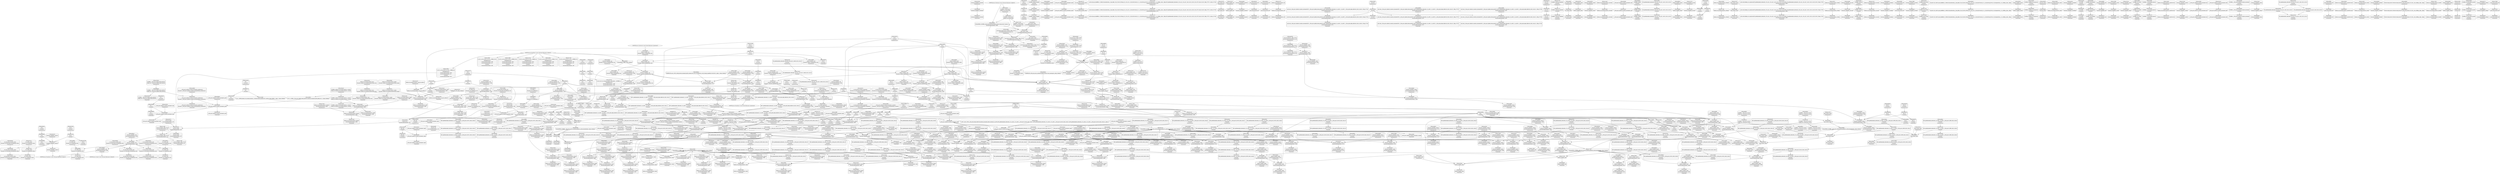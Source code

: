 digraph {
	CE0x4c35270 [shape=record,shape=Mrecord,label="{CE0x4c35270|cred_has_capability:_do.body4|*SummSink*}"]
	CE0x4c9d400 [shape=record,shape=Mrecord,label="{CE0x4c9d400|COLLAPSED:_CMRE:_elem_0:default:}"]
	CE0x4c9fbf0 [shape=record,shape=Mrecord,label="{CE0x4c9fbf0|cred_has_capability:_tmp19|security/selinux/hooks.c,1580}"]
	CE0x4c88940 [shape=record,shape=Mrecord,label="{CE0x4c88940|i64*_getelementptr_inbounds_(_6_x_i64_,_6_x_i64_*___llvm_gcov_ctr142,_i64_0,_i64_0)|*Constant*|*SummSink*}"]
	CE0x4c899c0 [shape=record,shape=Mrecord,label="{CE0x4c899c0|cred_has_capability:_call|security/selinux/hooks.c,1558}"]
	CE0x4c8df70 [shape=record,shape=Mrecord,label="{CE0x4c8df70|i64*_getelementptr_inbounds_(_21_x_i64_,_21_x_i64_*___llvm_gcov_ctr143,_i64_0,_i64_11)|*Constant*|*SummSource*}"]
	CE0x4cb4050 [shape=record,shape=Mrecord,label="{CE0x4cb4050|i64*_getelementptr_inbounds_(_21_x_i64_,_21_x_i64_*___llvm_gcov_ctr143,_i64_0,_i64_6)|*Constant*|*SummSource*}"]
	CE0x4c54570 [shape=record,shape=Mrecord,label="{CE0x4c54570|cred_sid:_tmp6|security/selinux/hooks.c,197|*SummSource*}"]
	CE0x4c18230 [shape=record,shape=Mrecord,label="{CE0x4c18230|i64_4|*Constant*|*SummSink*}"]
	CE0x4c717d0 [shape=record,shape=Mrecord,label="{CE0x4c717d0|COLLAPSED:_GCMRE___llvm_gcov_ctr142_internal_global_6_x_i64_zeroinitializer:_elem_0:default:}"]
	CE0x4c4cb30 [shape=record,shape=Mrecord,label="{CE0x4c4cb30|selinux_capable:_call|security/selinux/hooks.c,2007|*SummSink*}"]
	CE0x4cb1b70 [shape=record,shape=Mrecord,label="{CE0x4cb1b70|cred_has_capability:_tmp|*SummSink*}"]
	CE0x4c9c780 [shape=record,shape=Mrecord,label="{CE0x4c9c780|i64_12|*Constant*}"]
	CE0x4c332b0 [shape=record,shape=Mrecord,label="{CE0x4c332b0|selinux_vm_enough_memory:_mm|Function::selinux_vm_enough_memory&Arg::mm::}"]
	CE0x4cd0ec0 [shape=record,shape=Mrecord,label="{CE0x4cd0ec0|__llvm_gcov_indirect_counter_increment:_tmp1|*SummSink*}"]
	CE0x4c90060 [shape=record,shape=Mrecord,label="{CE0x4c90060|cred_has_capability:_tmp13|security/selinux/hooks.c,1575|*SummSink*}"]
	CE0x4c18390 [shape=record,shape=Mrecord,label="{CE0x4c18390|i64_2|*Constant*|*SummSource*}"]
	CE0x4c70590 [shape=record,shape=Mrecord,label="{CE0x4c70590|i64*_getelementptr_inbounds_(_21_x_i64_,_21_x_i64_*___llvm_gcov_ctr143,_i64_0,_i64_4)|*Constant*|*SummSink*}"]
	CE0x4cd10b0 [shape=record,shape=Mrecord,label="{CE0x4cd10b0|cred_has_capability:_tmp6|security/selinux/hooks.c,1574}"]
	CE0x4c3b410 [shape=record,shape=Mrecord,label="{CE0x4c3b410|_ret_%struct.task_struct*_%tmp4,_!dbg_!27714|./arch/x86/include/asm/current.h,14|*SummSink*}"]
	CE0x4c46320 [shape=record,shape=Mrecord,label="{CE0x4c46320|selinux_vm_enough_memory:_tmp16|security/selinux/hooks.c,2088|*SummSource*}"]
	CE0x4cbd140 [shape=record,shape=Mrecord,label="{CE0x4cbd140|cred_has_capability:_tmp29|security/selinux/hooks.c,1584}"]
	CE0x4c30c70 [shape=record,shape=Mrecord,label="{CE0x4c30c70|selinux_capable:_cred|Function::selinux_capable&Arg::cred::|*SummSink*}"]
	CE0x4c28fc0 [shape=record,shape=Mrecord,label="{CE0x4c28fc0|GLOBAL:_selinux_capable|*Constant*|*SummSink*}"]
	CE0x4ca38a0 [shape=record,shape=Mrecord,label="{CE0x4ca38a0|cred_has_capability:_cmp|security/selinux/hooks.c,1580}"]
	CE0x4cd3b50 [shape=record,shape=Mrecord,label="{CE0x4cd3b50|cred_has_capability:_do.end6|*SummSource*}"]
	CE0x4c28520 [shape=record,shape=Mrecord,label="{CE0x4c28520|get_current:_tmp3|*SummSink*}"]
	CE0x4c4fde0 [shape=record,shape=Mrecord,label="{CE0x4c4fde0|__llvm_gcov_indirect_counter_increment:_entry|*SummSink*}"]
	CE0x4c50320 [shape=record,shape=Mrecord,label="{CE0x4c50320|i64*_getelementptr_inbounds_(_6_x_i64_,_6_x_i64_*___llvm_gcov_ctr142,_i64_0,_i64_4)|*Constant*}"]
	CE0x4c256c0 [shape=record,shape=Mrecord,label="{CE0x4c256c0|selinux_vm_enough_memory:_tmp5|security/selinux/hooks.c,2088|*SummSink*}"]
	CE0x4c9cb80 [shape=record,shape=Mrecord,label="{CE0x4c9cb80|get_current:_tmp1|*SummSink*}"]
	CE0x4c92300 [shape=record,shape=Mrecord,label="{CE0x4c92300|avc_has_perm_noaudit:_entry|*SummSink*}"]
	CE0x4ccc030 [shape=record,shape=Mrecord,label="{CE0x4ccc030|_call_void_asm_sideeffect_1:_09ud2_0A.pushsection___bug_table,_22a_22_0A2:_09.long_1b_-_2b,_$_0:c_-_2b_0A_09.word_$_1:c_,_0_0A_09.org_2b+$_2:c_0A.popsection_,_i,i,i,_dirflag_,_fpsr_,_flags_(i8*_getelementptr_inbounds_(_25_x_i8_,_25_x_i8_*_.str3,_i32_0,_i32_0),_i32_1575,_i64_12)_#3,_!dbg_!27737,_!srcloc_!27740|security/selinux/hooks.c,1575}"]
	CE0x4c598e0 [shape=record,shape=Mrecord,label="{CE0x4c598e0|selinux_vm_enough_memory:_tmp7|security/selinux/hooks.c,2088|*SummSource*}"]
	CE0x4cb7830 [shape=record,shape=Mrecord,label="{CE0x4cb7830|avc_audit:_requested|Function::avc_audit&Arg::requested::|*SummSink*}"]
	CE0x4c31600 [shape=record,shape=Mrecord,label="{CE0x4c31600|selinux_capable:_ns|Function::selinux_capable&Arg::ns::|*SummSink*}"]
	CE0x6074240 [shape=record,shape=Mrecord,label="{CE0x6074240|selinux_vm_enough_memory:_tmp2|*SummSource*}"]
	CE0x4c2acb0 [shape=record,shape=Mrecord,label="{CE0x4c2acb0|selinux_vm_enough_memory:_tmp8|security/selinux/hooks.c,2088|*SummSource*}"]
	CE0x4c3fa40 [shape=record,shape=Mrecord,label="{CE0x4c3fa40|selinux_vm_enough_memory:_tmp13|security/selinux/hooks.c,2088}"]
	CE0x4ccde70 [shape=record,shape=Mrecord,label="{CE0x4ccde70|i64*_null|*Constant*}"]
	CE0x4c34700 [shape=record,shape=Mrecord,label="{CE0x4c34700|get_current:_bb|*SummSource*}"]
	CE0x4c8d1a0 [shape=record,shape=Mrecord,label="{CE0x4c8d1a0|i64*_getelementptr_inbounds_(_21_x_i64_,_21_x_i64_*___llvm_gcov_ctr143,_i64_0,_i64_9)|*Constant*|*SummSource*}"]
	CE0x4c931b0 [shape=record,shape=Mrecord,label="{CE0x4c931b0|avc_has_perm_noaudit:_tclass|Function::avc_has_perm_noaudit&Arg::tclass::|*SummSink*}"]
	CE0x4c22e70 [shape=record,shape=Mrecord,label="{CE0x4c22e70|selinux_capable:_bb|*SummSource*}"]
	CE0x4c891a0 [shape=record,shape=Mrecord,label="{CE0x4c891a0|i32_31|*Constant*|*SummSink*}"]
	CE0x4c30b60 [shape=record,shape=Mrecord,label="{CE0x4c30b60|selinux_capable:_cred|Function::selinux_capable&Arg::cred::|*SummSource*}"]
	CE0x4c45e20 [shape=record,shape=Mrecord,label="{CE0x4c45e20|selinux_vm_enough_memory:_call7|security/selinux/hooks.c,2093|*SummSource*}"]
	CE0x4c9a590 [shape=record,shape=Mrecord,label="{CE0x4c9a590|cred_has_capability:_if.end10|*SummSink*}"]
	CE0x4c20250 [shape=record,shape=Mrecord,label="{CE0x4c20250|selinux_vm_enough_memory:_tobool|security/selinux/hooks.c,2088}"]
	CE0x4c23a00 [shape=record,shape=Mrecord,label="{CE0x4c23a00|i64*_getelementptr_inbounds_(_14_x_i64_,_14_x_i64_*___llvm_gcov_ctr160,_i64_0,_i64_1)|*Constant*|*SummSource*}"]
	CE0x4c9c7f0 [shape=record,shape=Mrecord,label="{CE0x4c9c7f0|i64_12|*Constant*|*SummSource*}"]
	CE0x4c25e20 [shape=record,shape=Mrecord,label="{CE0x4c25e20|selinux_vm_enough_memory:_tmp27|security/selinux/hooks.c,2093|*SummSink*}"]
	CE0x4cc4d70 [shape=record,shape=Mrecord,label="{CE0x4cc4d70|cred_has_capability:_tmp5|security/selinux/hooks.c,1570|*SummSink*}"]
	CE0x4cbdd30 [shape=record,shape=Mrecord,label="{CE0x4cbdd30|cred_has_capability:_tmp30|security/selinux/hooks.c,1585|*SummSource*}"]
	CE0x4c71760 [shape=record,shape=Mrecord,label="{CE0x4c71760|selinux_capable:_tmp}"]
	CE0x4c6dc90 [shape=record,shape=Mrecord,label="{CE0x4c6dc90|_call_void_mcount()_#3|*SummSink*}"]
	CE0x4c38da0 [shape=record,shape=Mrecord,label="{CE0x4c38da0|_ret_i32_%retval.0,_!dbg_!27765|security/selinux/hooks.c,1586|*SummSource*}"]
	CE0x4c4c340 [shape=record,shape=Mrecord,label="{CE0x4c4c340|selinux_vm_enough_memory:_tmp26|security/selinux/hooks.c,2093|*SummSource*}"]
	CE0x4c710b0 [shape=record,shape=Mrecord,label="{CE0x4c710b0|selinux_capable:_tobool|security/selinux/hooks.c,2008|*SummSink*}"]
	CE0x4c50c50 [shape=record,shape=Mrecord,label="{CE0x4c50c50|selinux_capable:_tmp3|security/selinux/hooks.c,2008|*SummSource*}"]
	CE0x4c48dd0 [shape=record,shape=Mrecord,label="{CE0x4c48dd0|selinux_vm_enough_memory:_tmp2}"]
	CE0x4cb9a60 [shape=record,shape=Mrecord,label="{CE0x4cb9a60|i64_15|*Constant*|*SummSink*}"]
	CE0x4c8a970 [shape=record,shape=Mrecord,label="{CE0x4c8a970|_call_void_mcount()_#3}"]
	CE0x4cb7a10 [shape=record,shape=Mrecord,label="{CE0x4cb7a10|avc_audit:_avd|Function::avc_audit&Arg::avd::}"]
	CE0x4c6ba90 [shape=record,shape=Mrecord,label="{CE0x4c6ba90|selinux_capable:_tmp10|security/selinux/hooks.c,2012|*SummSink*}"]
	CE0x4c2c270 [shape=record,shape=Mrecord,label="{CE0x4c2c270|selinux_vm_enough_memory:_bb|*SummSource*}"]
	CE0x4c74280 [shape=record,shape=Mrecord,label="{CE0x4c74280|i64_1|*Constant*}"]
	CE0x4c4e8e0 [shape=record,shape=Mrecord,label="{CE0x4c4e8e0|selinux_vm_enough_memory:_tmp27|security/selinux/hooks.c,2093|*SummSource*}"]
	CE0x5fb7800 [shape=record,shape=Mrecord,label="{CE0x5fb7800|i64_3|*Constant*}"]
	CE0x4c743b0 [shape=record,shape=Mrecord,label="{CE0x4c743b0|cred_sid:_tmp1}"]
	CE0x4ca3120 [shape=record,shape=Mrecord,label="{CE0x4ca3120|cred_has_capability:_tmp18|security/selinux/hooks.c,1580|*SummSink*}"]
	CE0x4c32080 [shape=record,shape=Mrecord,label="{CE0x4c32080|i64_4|*Constant*}"]
	CE0x4ccf3e0 [shape=record,shape=Mrecord,label="{CE0x4ccf3e0|_ret_void|*SummSource*}"]
	CE0x4c9e0b0 [shape=record,shape=Mrecord,label="{CE0x4c9e0b0|i64*_getelementptr_inbounds_(_2_x_i64_,_2_x_i64_*___llvm_gcov_ctr131,_i64_0,_i64_1)|*Constant*|*SummSink*}"]
	CE0x4ca3b60 [shape=record,shape=Mrecord,label="{CE0x4ca3b60|cred_has_capability:_cmp|security/selinux/hooks.c,1580|*SummSink*}"]
	CE0x4cb6d60 [shape=record,shape=Mrecord,label="{CE0x4cb6d60|avc_audit:_tsid|Function::avc_audit&Arg::tsid::}"]
	CE0x4c480a0 [shape=record,shape=Mrecord,label="{CE0x4c480a0|GLOBAL:___llvm_gcov_ctr142|Global_var:__llvm_gcov_ctr142|*SummSource*}"]
	CE0x4cb7590 [shape=record,shape=Mrecord,label="{CE0x4cb7590|avc_audit:_requested|Function::avc_audit&Arg::requested::}"]
	CE0x4c3e840 [shape=record,shape=Mrecord,label="{CE0x4c3e840|i64*_getelementptr_inbounds_(_14_x_i64_,_14_x_i64_*___llvm_gcov_ctr160,_i64_0,_i64_12)|*Constant*}"]
	CE0x4c508a0 [shape=record,shape=Mrecord,label="{CE0x4c508a0|i64*_getelementptr_inbounds_(_2_x_i64_,_2_x_i64_*___llvm_gcov_ctr98,_i64_0,_i64_1)|*Constant*|*SummSource*}"]
	CE0x4c3b560 [shape=record,shape=Mrecord,label="{CE0x4c3b560|i32_78|*Constant*|*SummSink*}"]
	CE0x4c21a30 [shape=record,shape=Mrecord,label="{CE0x4c21a30|i64_5|*Constant*}"]
	CE0x4c9c310 [shape=record,shape=Mrecord,label="{CE0x4c9c310|i32_1575|*Constant*|*SummSource*}"]
	CE0x4ca5540 [shape=record,shape=Mrecord,label="{CE0x4ca5540|selinux_capable:_tmp5|security/selinux/hooks.c,2008|*SummSink*}"]
	CE0x4cbe8a0 [shape=record,shape=Mrecord,label="{CE0x4cbe8a0|cred_has_capability:_tmp31|security/selinux/hooks.c,1585}"]
	CE0x4c4d700 [shape=record,shape=Mrecord,label="{CE0x4c4d700|i64_12|*Constant*|*SummSink*}"]
	CE0x4c37170 [shape=record,shape=Mrecord,label="{CE0x4c37170|GLOBAL:_cred_has_capability|*Constant*}"]
	CE0x4caf550 [shape=record,shape=Mrecord,label="{CE0x4caf550|avc_audit:_entry|*SummSink*}"]
	CE0x4ca3d80 [shape=record,shape=Mrecord,label="{CE0x4ca3d80|i64_14|*Constant*|*SummSink*}"]
	CE0x4cbb4f0 [shape=record,shape=Mrecord,label="{CE0x4cbb4f0|i64*_getelementptr_inbounds_(_21_x_i64_,_21_x_i64_*___llvm_gcov_ctr143,_i64_0,_i64_17)|*Constant*}"]
	CE0x4c6cf40 [shape=record,shape=Mrecord,label="{CE0x4c6cf40|i32_31|*Constant*|*SummSource*}"]
	CE0x4c40ed0 [shape=record,shape=Mrecord,label="{CE0x4c40ed0|selinux_capable:_tmp|*SummSink*}"]
	CE0x4cc4de0 [shape=record,shape=Mrecord,label="{CE0x4cc4de0|_call_void___llvm_gcov_indirect_counter_increment(i32*___llvm_gcov_global_state_pred145,_i64**_getelementptr_inbounds_(_3_x_i64*_,_3_x_i64*_*___llvm_gcda_edge_table144,_i64_0,_i64_0)),_!dbg_!27734|security/selinux/hooks.c,1574}"]
	CE0x4cb9c80 [shape=record,shape=Mrecord,label="{CE0x4cb9c80|cred_has_capability:_tmp22|security/selinux/hooks.c,1582|*SummSource*}"]
	CE0x6b54990 [shape=record,shape=Mrecord,label="{CE0x6b54990|i64_2|*Constant*}"]
	CE0x4c49680 [shape=record,shape=Mrecord,label="{CE0x4c49680|selinux_capable:_cap|Function::selinux_capable&Arg::cap::|*SummSink*}"]
	CE0x4c292a0 [shape=record,shape=Mrecord,label="{CE0x4c292a0|selinux_capable:_entry}"]
	CE0x4c546d0 [shape=record,shape=Mrecord,label="{CE0x4c546d0|_call_void___llvm_gcov_indirect_counter_increment(i32*___llvm_gcov_global_state_pred145,_i64**_getelementptr_inbounds_(_3_x_i64*_,_3_x_i64*_*___llvm_gcda_edge_table144,_i64_0,_i64_1)),_!dbg_!27728|security/selinux/hooks.c,1567|*SummSink*}"]
	CE0x4c8e890 [shape=record,shape=Mrecord,label="{CE0x4c8e890|cred_has_capability:_tmp15|security/selinux/hooks.c,1575|*SummSink*}"]
	CE0x4c30f10 [shape=record,shape=Mrecord,label="{CE0x4c30f10|GLOBAL:_init_user_ns|Global_var:init_user_ns}"]
	CE0x4c4ca90 [shape=record,shape=Mrecord,label="{CE0x4c4ca90|selinux_capable:_call|security/selinux/hooks.c,2007|*SummSource*}"]
	CE0x4c948d0 [shape=record,shape=Mrecord,label="{CE0x4c948d0|cred_has_capability:_if.end|*SummSink*}"]
	CE0x4c4ebd0 [shape=record,shape=Mrecord,label="{CE0x4c4ebd0|selinux_capable:_tmp6|security/selinux/hooks.c,2009|*SummSource*}"]
	CE0x4c8fba0 [shape=record,shape=Mrecord,label="{CE0x4c8fba0|cred_has_capability:_tmp14|security/selinux/hooks.c,1575|*SummSource*}"]
	CE0x4c936f0 [shape=record,shape=Mrecord,label="{CE0x4c936f0|avc_has_perm_noaudit:_requested|Function::avc_has_perm_noaudit&Arg::requested::|*SummSink*}"]
	CE0x4c2cad0 [shape=record,shape=Mrecord,label="{CE0x4c2cad0|selinux_vm_enough_memory:_do.body|*SummSource*}"]
	CE0x4c2e970 [shape=record,shape=Mrecord,label="{CE0x4c2e970|i8_1|*Constant*|*SummSource*}"]
	CE0x4c3ef50 [shape=record,shape=Mrecord,label="{CE0x4c3ef50|selinux_vm_enough_memory:_tmp18|security/selinux/hooks.c,2088}"]
	CE0x4c532f0 [shape=record,shape=Mrecord,label="{CE0x4c532f0|__llvm_gcov_indirect_counter_increment:_exit|*SummSink*}"]
	CE0x4c6bff0 [shape=record,shape=Mrecord,label="{CE0x4c6bff0|selinux_capable:_tmp11|security/selinux/hooks.c,2012|*SummSource*}"]
	CE0x4c17810 [shape=record,shape=Mrecord,label="{CE0x4c17810|i64*_getelementptr_inbounds_(_14_x_i64_,_14_x_i64_*___llvm_gcov_ctr160,_i64_0,_i64_0)|*Constant*|*SummSink*}"]
	CE0x4c495e0 [shape=record,shape=Mrecord,label="{CE0x4c495e0|selinux_capable:_cap|Function::selinux_capable&Arg::cap::|*SummSource*}"]
	CE0x4cd0ac0 [shape=record,shape=Mrecord,label="{CE0x4cd0ac0|i32_1|*Constant*}"]
	CE0x4c99b20 [shape=record,shape=Mrecord,label="{CE0x4c99b20|GLOBAL:_printk|*Constant*|*SummSink*}"]
	CE0x4c42590 [shape=record,shape=Mrecord,label="{CE0x4c42590|i8*_getelementptr_inbounds_(_45_x_i8_,_45_x_i8_*_.str12,_i32_0,_i32_0)|*Constant*|*SummSink*}"]
	CE0x4c320f0 [shape=record,shape=Mrecord,label="{CE0x4c320f0|i64_5|*Constant*|*SummSource*}"]
	CE0x4c933e0 [shape=record,shape=Mrecord,label="{CE0x4c933e0|avc_has_perm_noaudit:_requested|Function::avc_has_perm_noaudit&Arg::requested::}"]
	CE0x4cb90a0 [shape=record,shape=Mrecord,label="{CE0x4cb90a0|cred_has_capability:_tmp26|security/selinux/hooks.c,1583|*SummSource*}"]
	CE0x4c9f690 [shape=record,shape=Mrecord,label="{CE0x4c9f690|i64_0|*Constant*}"]
	CE0x4c3eb60 [shape=record,shape=Mrecord,label="{CE0x4c3eb60|selinux_vm_enough_memory:_tmp17|security/selinux/hooks.c,2088|*SummSource*}"]
	CE0x4ca5fc0 [shape=record,shape=Mrecord,label="{CE0x4ca5fc0|i64**_getelementptr_inbounds_(_3_x_i64*_,_3_x_i64*_*___llvm_gcda_edge_table144,_i64_0,_i64_1)|*Constant*}"]
	CE0x4c88b10 [shape=record,shape=Mrecord,label="{CE0x4c88b10|selinux_capable:_if.end|*SummSource*}"]
	CE0x4cab080 [shape=record,shape=Mrecord,label="{CE0x4cab080|__llvm_gcov_indirect_counter_increment:_predecessor|Function::__llvm_gcov_indirect_counter_increment&Arg::predecessor::|*SummSource*}"]
	CE0x4cb6c30 [shape=record,shape=Mrecord,label="{CE0x4cb6c30|avc_audit:_ssid|Function::avc_audit&Arg::ssid::|*SummSink*}"]
	CE0x4c17630 [shape=record,shape=Mrecord,label="{CE0x4c17630|selinux_vm_enough_memory:_call|security/selinux/hooks.c,2088|*SummSource*}"]
	CE0x4c3a720 [shape=record,shape=Mrecord,label="{CE0x4c3a720|GLOBAL:___llvm_gcov_ctr160|Global_var:__llvm_gcov_ctr160|*SummSink*}"]
	CE0x4c73370 [shape=record,shape=Mrecord,label="{CE0x4c73370|cred_has_capability:_do.end|*SummSource*}"]
	CE0x4c43760 [shape=record,shape=Mrecord,label="{CE0x4c43760|selinux_vm_enough_memory:_tmp15|security/selinux/hooks.c,2088|*SummSink*}"]
	CE0x4cb0350 [shape=record,shape=Mrecord,label="{CE0x4cb0350|__llvm_gcov_indirect_counter_increment:_tmp3|*SummSink*}"]
	CE0x4cb2d60 [shape=record,shape=Mrecord,label="{CE0x4cb2d60|cred_has_capability:_tmp}"]
	CE0x4c2ad20 [shape=record,shape=Mrecord,label="{CE0x4c2ad20|selinux_vm_enough_memory:_tmp8|security/selinux/hooks.c,2088|*SummSink*}"]
	CE0x4c2b890 [shape=record,shape=Mrecord,label="{CE0x4c2b890|i1_true|*Constant*}"]
	CE0x4ca5220 [shape=record,shape=Mrecord,label="{CE0x4ca5220|cred_has_capability:_avd|security/selinux/hooks.c, 1556|*SummSource*}"]
	CE0x4c92b90 [shape=record,shape=Mrecord,label="{CE0x4c92b90|avc_has_perm_noaudit:_tsid|Function::avc_has_perm_noaudit&Arg::tsid::|*SummSource*}"]
	CE0x4ccfdc0 [shape=record,shape=Mrecord,label="{CE0x4ccfdc0|0:_i32,_4:_i32,_8:_i32,_12:_i32,_:_CMRE_12,16_|*MultipleSource*|security/selinux/hooks.c,196|security/selinux/hooks.c,197|*LoadInst*|security/selinux/hooks.c,196}"]
	CE0x4cb3d60 [shape=record,shape=Mrecord,label="{CE0x4cb3d60|_call_void___llvm_gcov_indirect_counter_increment(i32*___llvm_gcov_global_state_pred145,_i64**_getelementptr_inbounds_(_3_x_i64*_,_3_x_i64*_*___llvm_gcda_edge_table144,_i64_0,_i64_0)),_!dbg_!27734|security/selinux/hooks.c,1574|*SummSource*}"]
	CE0x4c6dc20 [shape=record,shape=Mrecord,label="{CE0x4c6dc20|_call_void_mcount()_#3|*SummSource*}"]
	CE0x4c906f0 [shape=record,shape=Mrecord,label="{CE0x4c906f0|cred_has_capability:_tmp17|security/selinux/hooks.c,1576|*SummSource*}"]
	CE0x4c464b0 [shape=record,shape=Mrecord,label="{CE0x4c464b0|selinux_vm_enough_memory:_tmp16|security/selinux/hooks.c,2088|*SummSink*}"]
	CE0x4c90a90 [shape=record,shape=Mrecord,label="{CE0x4c90a90|avc_has_perm_noaudit:_flags|Function::avc_has_perm_noaudit&Arg::flags::}"]
	CE0x4c24990 [shape=record,shape=Mrecord,label="{CE0x4c24990|_ret_%struct.task_struct*_%tmp4,_!dbg_!27714|./arch/x86/include/asm/current.h,14|*SummSource*}"]
	CE0x4ccd2b0 [shape=record,shape=Mrecord,label="{CE0x4ccd2b0|cred_has_capability:_tmp1}"]
	CE0x4c52830 [shape=record,shape=Mrecord,label="{CE0x4c52830|cred_sid:_tmp4|*LoadInst*|security/selinux/hooks.c,196}"]
	CE0x4c35520 [shape=record,shape=Mrecord,label="{CE0x4c35520|GLOBAL:___llvm_gcov_global_state_pred145|Global_var:__llvm_gcov_global_state_pred145|*SummSink*}"]
	CE0x4c89b80 [shape=record,shape=Mrecord,label="{CE0x4c89b80|cred_has_capability:_call|security/selinux/hooks.c,1558|*SummSink*}"]
	CE0x4cab2c0 [shape=record,shape=Mrecord,label="{CE0x4cab2c0|__llvm_gcov_indirect_counter_increment:_counters|Function::__llvm_gcov_indirect_counter_increment&Arg::counters::}"]
	CE0x4cc0870 [shape=record,shape=Mrecord,label="{CE0x4cc0870|i64*_getelementptr_inbounds_(_21_x_i64_,_21_x_i64_*___llvm_gcov_ctr143,_i64_0,_i64_20)|*Constant*|*SummSink*}"]
	CE0x4c38270 [shape=record,shape=Mrecord,label="{CE0x4c38270|_ret_i32_%retval.0,_!dbg_!27765|security/selinux/hooks.c,1586}"]
	CE0x4c2c8a0 [shape=record,shape=Mrecord,label="{CE0x4c2c8a0|selinux_vm_enough_memory:_if.then5|*SummSink*}"]
	CE0x4cb76c0 [shape=record,shape=Mrecord,label="{CE0x4cb76c0|avc_audit:_requested|Function::avc_audit&Arg::requested::|*SummSource*}"]
	CE0x4c24660 [shape=record,shape=Mrecord,label="{CE0x4c24660|get_current:_entry}"]
	CE0x4cb3ea0 [shape=record,shape=Mrecord,label="{CE0x4cb3ea0|_call_void___llvm_gcov_indirect_counter_increment(i32*___llvm_gcov_global_state_pred145,_i64**_getelementptr_inbounds_(_3_x_i64*_,_3_x_i64*_*___llvm_gcda_edge_table144,_i64_0,_i64_0)),_!dbg_!27734|security/selinux/hooks.c,1574|*SummSink*}"]
	CE0x4c9e8c0 [shape=record,shape=Mrecord,label="{CE0x4c9e8c0|selinux_capable:_tmp2|security/selinux/hooks.c,2008}"]
	CE0x4ca8950 [shape=record,shape=Mrecord,label="{CE0x4ca8950|i64*_getelementptr_inbounds_(_21_x_i64_,_21_x_i64_*___llvm_gcov_ctr143,_i64_0,_i64_7)|*Constant*|*SummSink*}"]
	CE0x4c73ba0 [shape=record,shape=Mrecord,label="{CE0x4c73ba0|cred_has_capability:_tmp7|security/selinux/hooks.c,1574}"]
	CE0x4cc5090 [shape=record,shape=Mrecord,label="{CE0x4cc5090|cred_has_capability:_tmp5|security/selinux/hooks.c,1570|*SummSource*}"]
	CE0x4c8d750 [shape=record,shape=Mrecord,label="{CE0x4c8d750|i1_true|*Constant*}"]
	CE0x4c47e00 [shape=record,shape=Mrecord,label="{CE0x4c47e00|i64_0|*Constant*}"]
	CE0x4c2edb0 [shape=record,shape=Mrecord,label="{CE0x4c2edb0|_call_void_lockdep_rcu_suspicious(i8*_getelementptr_inbounds_(_25_x_i8_,_25_x_i8_*_.str3,_i32_0,_i32_0),_i32_2088,_i8*_getelementptr_inbounds_(_45_x_i8_,_45_x_i8_*_.str12,_i32_0,_i32_0))_#10,_!dbg_!27730|security/selinux/hooks.c,2088|*SummSink*}"]
	CE0x4c1fb70 [shape=record,shape=Mrecord,label="{CE0x4c1fb70|selinux_vm_enough_memory:_if.then|*SummSource*}"]
	CE0x4c91280 [shape=record,shape=Mrecord,label="{CE0x4c91280|i16_47|*Constant*|*SummSink*}"]
	CE0x4c342d0 [shape=record,shape=Mrecord,label="{CE0x4c342d0|i64*_getelementptr_inbounds_(_2_x_i64_,_2_x_i64_*___llvm_gcov_ctr98,_i64_0,_i64_0)|*Constant*|*SummSink*}"]
	CE0x4c6b810 [shape=record,shape=Mrecord,label="{CE0x4c6b810|selinux_capable:_tmp10|security/selinux/hooks.c,2012|*SummSource*}"]
	CE0x4cbdda0 [shape=record,shape=Mrecord,label="{CE0x4cbdda0|cred_has_capability:_tmp30|security/selinux/hooks.c,1585}"]
	CE0x4c4cff0 [shape=record,shape=Mrecord,label="{CE0x4c4cff0|i64*_getelementptr_inbounds_(_2_x_i64_,_2_x_i64_*___llvm_gcov_ctr131,_i64_0,_i64_0)|*Constant*}"]
	CE0x4c75430 [shape=record,shape=Mrecord,label="{CE0x4c75430|selinux_capable:_tmp10|security/selinux/hooks.c,2012}"]
	CE0x4c52080 [shape=record,shape=Mrecord,label="{CE0x4c52080|cred_sid:_security|security/selinux/hooks.c,196|*SummSink*}"]
	CE0x4c54f60 [shape=record,shape=Mrecord,label="{CE0x4c54f60|cred_has_capability:_do.cond|*SummSink*}"]
	CE0x4c51780 [shape=record,shape=Mrecord,label="{CE0x4c51780|0:_i32,_4:_i32,_8:_i32,_12:_i32,_:_CMRE_8,12_|*MultipleSource*|security/selinux/hooks.c,196|security/selinux/hooks.c,197|*LoadInst*|security/selinux/hooks.c,196}"]
	CE0x4cc5660 [shape=record,shape=Mrecord,label="{CE0x4cc5660|0:_i32,_4:_i32,_8:_i32,_12:_i32,_:_CMRE_16,20_|*MultipleSource*|security/selinux/hooks.c,196|security/selinux/hooks.c,197|*LoadInst*|security/selinux/hooks.c,196}"]
	CE0x4c52cf0 [shape=record,shape=Mrecord,label="{CE0x4c52cf0|i64**_getelementptr_inbounds_(_3_x_i64*_,_3_x_i64*_*___llvm_gcda_edge_table144,_i64_0,_i64_0)|*Constant*|*SummSource*}"]
	CE0x4c2d160 [shape=record,shape=Mrecord,label="{CE0x4c2d160|selinux_vm_enough_memory:_tmp24|security/selinux/hooks.c,2091|*SummSource*}"]
	CE0x4c212d0 [shape=record,shape=Mrecord,label="{CE0x4c212d0|selinux_vm_enough_memory:_tmp1|*SummSource*}"]
	CE0x4c4dca0 [shape=record,shape=Mrecord,label="{CE0x4c4dca0|cred_has_capability:_tmp10|security/selinux/hooks.c,1575}"]
	CE0x4c318f0 [shape=record,shape=Mrecord,label="{CE0x4c318f0|i32_21|*Constant*|*SummSource*}"]
	CE0x4cb9530 [shape=record,shape=Mrecord,label="{CE0x4cb9530|i64_15|*Constant*}"]
	CE0x4c21480 [shape=record,shape=Mrecord,label="{CE0x4c21480|selinux_vm_enough_memory:_do.body}"]
	CE0x4c4afb0 [shape=record,shape=Mrecord,label="{CE0x4c4afb0|GLOBAL:_cred_sid|*Constant*|*SummSink*}"]
	CE0x4c8a320 [shape=record,shape=Mrecord,label="{CE0x4c8a320|cred_has_capability:_and|security/selinux/hooks.c,1559|*SummSink*}"]
	CE0x4c3cb50 [shape=record,shape=Mrecord,label="{CE0x4c3cb50|selinux_vm_enough_memory:_tmp11|security/selinux/hooks.c,2088|*SummSource*}"]
	CE0x4c2d1d0 [shape=record,shape=Mrecord,label="{CE0x4c2d1d0|i64_11|*Constant*}"]
	CE0x4cba6a0 [shape=record,shape=Mrecord,label="{CE0x4cba6a0|cred_has_capability:_tmp24|security/selinux/hooks.c,1582}"]
	CE0x4cd0ca0 [shape=record,shape=Mrecord,label="{CE0x4cd0ca0|i32_-1|*Constant*|*SummSource*}"]
	CE0x4cd0b90 [shape=record,shape=Mrecord,label="{CE0x4cd0b90|GLOBAL:___llvm_gcov_global_state_pred145|Global_var:__llvm_gcov_global_state_pred145}"]
	CE0x4c4bfd0 [shape=record,shape=Mrecord,label="{CE0x4c4bfd0|selinux_vm_enough_memory:_tmp25|security/selinux/hooks.c,2091|*SummSource*}"]
	CE0x4c353e0 [shape=record,shape=Mrecord,label="{CE0x4c353e0|GLOBAL:___llvm_gcov_global_state_pred145|Global_var:__llvm_gcov_global_state_pred145|*SummSource*}"]
	CE0x4cace50 [shape=record,shape=Mrecord,label="{CE0x4cace50|i8*_getelementptr_inbounds_(_40_x_i8_,_40_x_i8_*_.str49,_i32_0,_i32_0)|*Constant*|*SummSink*}"]
	CE0x4cbe090 [shape=record,shape=Mrecord,label="{CE0x4cbe090|i64*_getelementptr_inbounds_(_21_x_i64_,_21_x_i64_*___llvm_gcov_ctr143,_i64_0,_i64_19)|*Constant*}"]
	CE0x4c947f0 [shape=record,shape=Mrecord,label="{CE0x4c947f0|cred_has_capability:_if.end|*SummSource*}"]
	CE0x4cbbaa0 [shape=record,shape=Mrecord,label="{CE0x4cbbaa0|cred_has_capability:_tmp27|security/selinux/hooks.c,1583|*SummSink*}"]
	CE0x4cd18d0 [shape=record,shape=Mrecord,label="{CE0x4cd18d0|__llvm_gcov_indirect_counter_increment:_tmp|*SummSink*}"]
	CE0x4c269b0 [shape=record,shape=Mrecord,label="{CE0x4c269b0|selinux_vm_enough_memory:_tmp18|security/selinux/hooks.c,2088|*SummSink*}"]
	CE0x4cb6f00 [shape=record,shape=Mrecord,label="{CE0x4cb6f00|avc_audit:_tsid|Function::avc_audit&Arg::tsid::|*SummSource*}"]
	CE0x4c2b560 [shape=record,shape=Mrecord,label="{CE0x4c2b560|selinux_vm_enough_memory:_bb|*SummSink*}"]
	CE0x4cb7c60 [shape=record,shape=Mrecord,label="{CE0x4cb7c60|avc_audit:_avd|Function::avc_audit&Arg::avd::|*SummSink*}"]
	CE0x4c4b780 [shape=record,shape=Mrecord,label="{CE0x4c4b780|i64*_getelementptr_inbounds_(_14_x_i64_,_14_x_i64_*___llvm_gcov_ctr160,_i64_0,_i64_12)|*Constant*|*SummSource*}"]
	CE0x4cbc930 [shape=record,shape=Mrecord,label="{CE0x4cbc930|i64*_getelementptr_inbounds_(_21_x_i64_,_21_x_i64_*___llvm_gcov_ctr143,_i64_0,_i64_18)|*Constant*}"]
	CE0x4cc2650 [shape=record,shape=Mrecord,label="{CE0x4cc2650|cred_has_capability:_u|security/selinux/hooks.c,1563|*SummSource*}"]
	CE0x4cccea0 [shape=record,shape=Mrecord,label="{CE0x4cccea0|__llvm_gcov_indirect_counter_increment:_tmp1|*SummSource*}"]
	CE0x4c424f0 [shape=record,shape=Mrecord,label="{CE0x4c424f0|i8*_getelementptr_inbounds_(_45_x_i8_,_45_x_i8_*_.str12,_i32_0,_i32_0)|*Constant*|*SummSource*}"]
	CE0x4cc5200 [shape=record,shape=Mrecord,label="{CE0x4cc5200|i64*_getelementptr_inbounds_(_21_x_i64_,_21_x_i64_*___llvm_gcov_ctr143,_i64_0,_i64_0)|*Constant*|*SummSink*}"]
	CE0x4c20a90 [shape=record,shape=Mrecord,label="{CE0x4c20a90|selinux_vm_enough_memory:_do.end|*SummSink*}"]
	CE0x4c209e0 [shape=record,shape=Mrecord,label="{CE0x4c209e0|selinux_vm_enough_memory:_tmp|*SummSource*}"]
	CE0x4c387e0 [shape=record,shape=Mrecord,label="{CE0x4c387e0|cred_has_capability:_audit|Function::cred_has_capability&Arg::audit::|*SummSource*}"]
	CE0x4c499d0 [shape=record,shape=Mrecord,label="{CE0x4c499d0|selinux_capable:_audit|Function::selinux_capable&Arg::audit::}"]
	CE0x4ca3790 [shape=record,shape=Mrecord,label="{CE0x4ca3790|i64_14|*Constant*}"]
	CE0x4cb0500 [shape=record,shape=Mrecord,label="{CE0x4cb0500|__llvm_gcov_indirect_counter_increment:_tmp3}"]
	CE0x4cd2eb0 [shape=record,shape=Mrecord,label="{CE0x4cd2eb0|cred_has_capability:_tmp3|security/selinux/hooks.c,1567}"]
	CE0x4c9d090 [shape=record,shape=Mrecord,label="{CE0x4c9d090|_call_void___llvm_gcov_indirect_counter_increment(i32*___llvm_gcov_global_state_pred145,_i64**_getelementptr_inbounds_(_3_x_i64*_,_3_x_i64*_*___llvm_gcda_edge_table144,_i64_0,_i64_2)),_!dbg_!27732|security/selinux/hooks.c,1570|*SummSource*}"]
	CE0x4ccd140 [shape=record,shape=Mrecord,label="{CE0x4ccd140|__llvm_gcov_indirect_counter_increment:_tmp2}"]
	CE0x4c3d530 [shape=record,shape=Mrecord,label="{CE0x4c3d530|selinux_vm_enough_memory:_tmp9|security/selinux/hooks.c,2088|*SummSink*}"]
	CE0x4c4c570 [shape=record,shape=Mrecord,label="{CE0x4c4c570|i32_1|*Constant*|*SummSource*}"]
	CE0x4ca40b0 [shape=record,shape=Mrecord,label="{CE0x4ca40b0|i64_13|*Constant*|*SummSource*}"]
	CE0x4c91790 [shape=record,shape=Mrecord,label="{CE0x4c91790|cred_has_capability:_call7|security/selinux/hooks.c,1579}"]
	CE0x4c8c2e0 [shape=record,shape=Mrecord,label="{CE0x4c8c2e0|cred_has_capability:_sw.epilog|*SummSource*}"]
	CE0x4c3fbb0 [shape=record,shape=Mrecord,label="{CE0x4c3fbb0|i64*_getelementptr_inbounds_(_14_x_i64_,_14_x_i64_*___llvm_gcov_ctr160,_i64_0,_i64_8)|*Constant*}"]
	CE0x4c4d2d0 [shape=record,shape=Mrecord,label="{CE0x4c4d2d0|selinux_vm_enough_memory:_tmp27|security/selinux/hooks.c,2093}"]
	CE0x4ca03f0 [shape=record,shape=Mrecord,label="{CE0x4ca03f0|i64*_getelementptr_inbounds_(_6_x_i64_,_6_x_i64_*___llvm_gcov_ctr142,_i64_0,_i64_3)|*Constant*|*SummSink*}"]
	CE0x4c6aaa0 [shape=record,shape=Mrecord,label="{CE0x4c6aaa0|selinux_capable:_retval.0|*SummSink*}"]
	CE0x4c436f0 [shape=record,shape=Mrecord,label="{CE0x4c436f0|i64*_getelementptr_inbounds_(_14_x_i64_,_14_x_i64_*___llvm_gcov_ctr160,_i64_0,_i64_8)|*Constant*|*SummSink*}"]
	CE0x4c4fbf0 [shape=record,shape=Mrecord,label="{CE0x4c4fbf0|__llvm_gcov_indirect_counter_increment:_entry}"]
	CE0x4c4c6f0 [shape=record,shape=Mrecord,label="{CE0x4c4c6f0|i32_1|*Constant*|*SummSink*}"]
	CE0x4c6d2f0 [shape=record,shape=Mrecord,label="{CE0x4c6d2f0|_call_void_mcount()_#3|*SummSource*}"]
	CE0x4ca9390 [shape=record,shape=Mrecord,label="{CE0x4ca9390|i64*_getelementptr_inbounds_(_6_x_i64_,_6_x_i64_*___llvm_gcov_ctr142,_i64_0,_i64_0)|*Constant*}"]
	CE0x4c70df0 [shape=record,shape=Mrecord,label="{CE0x4c70df0|cred_has_capability:_do.body|*SummSource*}"]
	CE0x4c6e5b0 [shape=record,shape=Mrecord,label="{CE0x4c6e5b0|cred_has_capability:_shl|security/selinux/hooks.c,1559|*SummSink*}"]
	CE0x4cb1c00 [shape=record,shape=Mrecord,label="{CE0x4cb1c00|cred_has_capability:_ad|security/selinux/hooks.c, 1555|*SummSink*}"]
	CE0x4c2d910 [shape=record,shape=Mrecord,label="{CE0x4c2d910|selinux_vm_enough_memory:_tmp20|security/selinux/hooks.c,2090|*SummSink*}"]
	CE0x4cd0db0 [shape=record,shape=Mrecord,label="{CE0x4cd0db0|i32_-1|*Constant*|*SummSink*}"]
	CE0x4c52d60 [shape=record,shape=Mrecord,label="{CE0x4c52d60|i64**_getelementptr_inbounds_(_3_x_i64*_,_3_x_i64*_*___llvm_gcda_edge_table144,_i64_0,_i64_0)|*Constant*|*SummSink*}"]
	CE0x4c242c0 [shape=record,shape=Mrecord,label="{CE0x4c242c0|GLOBAL:_get_current|*Constant*|*SummSource*}"]
	CE0x4c35900 [shape=record,shape=Mrecord,label="{CE0x4c35900|selinux_capable:_tmp4|security/selinux/hooks.c,2008|*SummSource*}"]
	CE0x4ccd240 [shape=record,shape=Mrecord,label="{CE0x4ccd240|i64_1|*Constant*}"]
	CE0x4ccc5c0 [shape=record,shape=Mrecord,label="{CE0x4ccc5c0|void_(i8*,_i32,_i64)*_asm_sideeffect_1:_09ud2_0A.pushsection___bug_table,_22a_22_0A2:_09.long_1b_-_2b,_$_0:c_-_2b_0A_09.word_$_1:c_,_0_0A_09.org_2b+$_2:c_0A.popsection_,_i,i,i,_dirflag_,_fpsr_,_flags_}"]
	CE0x4c8bf60 [shape=record,shape=Mrecord,label="{CE0x4c8bf60|get_current:_tmp}"]
	CE0x4c2abd0 [shape=record,shape=Mrecord,label="{CE0x4c2abd0|selinux_vm_enough_memory:_tmp8|security/selinux/hooks.c,2088}"]
	CE0x4c48460 [shape=record,shape=Mrecord,label="{CE0x4c48460|selinux_capable:_return|*SummSink*}"]
	CE0x4ca8540 [shape=record,shape=Mrecord,label="{CE0x4ca8540|i64*_getelementptr_inbounds_(_21_x_i64_,_21_x_i64_*___llvm_gcov_ctr143,_i64_0,_i64_7)|*Constant*|*SummSource*}"]
	CE0x4caaaa0 [shape=record,shape=Mrecord,label="{CE0x4caaaa0|i32_5|*Constant*|*SummSource*}"]
	CE0x4cb7480 [shape=record,shape=Mrecord,label="{CE0x4cb7480|avc_audit:_tclass|Function::avc_audit&Arg::tclass::|*SummSink*}"]
	CE0x4c4eb60 [shape=record,shape=Mrecord,label="{CE0x4c4eb60|selinux_capable:_tmp6|security/selinux/hooks.c,2009}"]
	CE0x4c384a0 [shape=record,shape=Mrecord,label="{CE0x4c384a0|cred_has_capability:_cap|Function::cred_has_capability&Arg::cap::|*SummSource*}"]
	CE0x4c6eed0 [shape=record,shape=Mrecord,label="{CE0x4c6eed0|_call_void_mcount()_#3}"]
	CE0x4ca0880 [shape=record,shape=Mrecord,label="{CE0x4ca0880|avc_has_perm_noaudit:_avd|Function::avc_has_perm_noaudit&Arg::avd::|*SummSource*}"]
	CE0x4c17030 [shape=record,shape=Mrecord,label="{CE0x4c17030|selinux_vm_enough_memory:_tmp14|security/selinux/hooks.c,2088|*SummSource*}"]
	CE0x4c4b8a0 [shape=record,shape=Mrecord,label="{CE0x4c4b8a0|selinux_vm_enough_memory:_tmp24|security/selinux/hooks.c,2091|*SummSink*}"]
	CE0x4c49f70 [shape=record,shape=Mrecord,label="{CE0x4c49f70|_ret_i32_%retval.0,_!dbg_!27725|security/selinux/hooks.c,2012|*SummSink*}"]
	CE0x4c6e790 [shape=record,shape=Mrecord,label="{CE0x4c6e790|0:_i8,_8:_i32,_24:_%struct.selinux_audit_data*,_:_SCMRE_0,1_|*MultipleSource*|security/selinux/hooks.c, 1555|security/selinux/hooks.c,1562}"]
	CE0x4c54060 [shape=record,shape=Mrecord,label="{CE0x4c54060|__llvm_gcov_indirect_counter_increment:_counters|Function::__llvm_gcov_indirect_counter_increment&Arg::counters::|*SummSink*}"]
	CE0x4c3ab50 [shape=record,shape=Mrecord,label="{CE0x4c3ab50|GLOBAL:_lockdep_rcu_suspicious|*Constant*|*SummSource*}"]
	CE0x4c6ce00 [shape=record,shape=Mrecord,label="{CE0x4c6ce00|i32_31|*Constant*}"]
	CE0x4c9e9f0 [shape=record,shape=Mrecord,label="{CE0x4c9e9f0|selinux_capable:_tmp2|security/selinux/hooks.c,2008|*SummSource*}"]
	CE0x4ccf2c0 [shape=record,shape=Mrecord,label="{CE0x4ccf2c0|i64*_getelementptr_inbounds_(_21_x_i64_,_21_x_i64_*___llvm_gcov_ctr143,_i64_0,_i64_4)|*Constant*|*SummSource*}"]
	CE0x4c36040 [shape=record,shape=Mrecord,label="{CE0x4c36040|cred_sid:_entry|*SummSource*}"]
	CE0x4c40570 [shape=record,shape=Mrecord,label="{CE0x4c40570|selinux_vm_enough_memory:_entry}"]
	CE0x4c9ab20 [shape=record,shape=Mrecord,label="{CE0x4c9ab20|cred_has_capability:_tmp2|security/selinux/hooks.c,1567|*SummSink*}"]
	CE0x4c50830 [shape=record,shape=Mrecord,label="{CE0x4c50830|i64*_getelementptr_inbounds_(_2_x_i64_,_2_x_i64_*___llvm_gcov_ctr98,_i64_0,_i64_1)|*Constant*}"]
	CE0x4c54660 [shape=record,shape=Mrecord,label="{CE0x4c54660|_call_void___llvm_gcov_indirect_counter_increment(i32*___llvm_gcov_global_state_pred145,_i64**_getelementptr_inbounds_(_3_x_i64*_,_3_x_i64*_*___llvm_gcda_edge_table144,_i64_0,_i64_1)),_!dbg_!27728|security/selinux/hooks.c,1567|*SummSource*}"]
	CE0x4c8f300 [shape=record,shape=Mrecord,label="{CE0x4c8f300|i64*_getelementptr_inbounds_(_21_x_i64_,_21_x_i64_*___llvm_gcov_ctr143,_i64_0,_i64_12)|*Constant*|*SummSink*}"]
	CE0x4c4dd80 [shape=record,shape=Mrecord,label="{CE0x4c4dd80|cred_has_capability:_tmp10|security/selinux/hooks.c,1575|*SummSink*}"]
	CE0x4cb7f20 [shape=record,shape=Mrecord,label="{CE0x4cb7f20|avc_audit:_result|Function::avc_audit&Arg::result::|*SummSource*}"]
	CE0x4c34950 [shape=record,shape=Mrecord,label="{CE0x4c34950|i8_3|*Constant*|*SummSource*}"]
	CE0x4c247b0 [shape=record,shape=Mrecord,label="{CE0x4c247b0|get_current:_entry|*SummSink*}"]
	CE0x6955810 [shape=record,shape=Mrecord,label="{CE0x6955810|selinux_vm_enough_memory:_tmp4|security/selinux/hooks.c,2088|*SummSink*}"]
	CE0x4c20300 [shape=record,shape=Mrecord,label="{CE0x4c20300|selinux_vm_enough_memory:_if.then}"]
	CE0x4c49e20 [shape=record,shape=Mrecord,label="{CE0x4c49e20|_ret_i32_%retval.0,_!dbg_!27725|security/selinux/hooks.c,2012|*SummSource*}"]
	CE0x4c3fab0 [shape=record,shape=Mrecord,label="{CE0x4c3fab0|selinux_vm_enough_memory:_tmp13|security/selinux/hooks.c,2088|*SummSource*}"]
	CE0x4c8ec00 [shape=record,shape=Mrecord,label="{CE0x4c8ec00|cred_has_capability:_tmp16|security/selinux/hooks.c,1576}"]
	CE0x4c34830 [shape=record,shape=Mrecord,label="{CE0x4c34830|get_current:_bb|*SummSink*}"]
	CE0x4ca4920 [shape=record,shape=Mrecord,label="{CE0x4ca4920|selinux_capable:_tmp8|security/selinux/hooks.c,2011|*SummSource*}"]
	CE0x4cc5100 [shape=record,shape=Mrecord,label="{CE0x4cc5100|i64*_getelementptr_inbounds_(_21_x_i64_,_21_x_i64_*___llvm_gcov_ctr143,_i64_0,_i64_6)|*Constant*}"]
	CE0x4c74080 [shape=record,shape=Mrecord,label="{CE0x4c74080|cred_has_capability:_call3|security/selinux/hooks.c,1573|*SummSource*}"]
	CE0x4c20ca0 [shape=record,shape=Mrecord,label="{CE0x4c20ca0|selinux_vm_enough_memory:_tmp}"]
	CE0x4c393b0 [shape=record,shape=Mrecord,label="{CE0x4c393b0|GLOBAL:_lockdep_rcu_suspicious|*Constant*}"]
	CE0x4c3b4f0 [shape=record,shape=Mrecord,label="{CE0x4c3b4f0|i32_78|*Constant*}"]
	CE0x4c898e0 [shape=record,shape=Mrecord,label="{CE0x4c898e0|cred_sid:_tmp2|*SummSink*}"]
	CE0x4c73180 [shape=record,shape=Mrecord,label="{CE0x4c73180|i64*_getelementptr_inbounds_(_2_x_i64_,_2_x_i64_*___llvm_gcov_ctr98,_i64_0,_i64_0)|*Constant*}"]
	CE0x4cb9b60 [shape=record,shape=Mrecord,label="{CE0x4cb9b60|cred_has_capability:_tmp22|security/selinux/hooks.c,1582}"]
	CE0x4c21220 [shape=record,shape=Mrecord,label="{CE0x4c21220|selinux_vm_enough_memory:_do.end|*SummSource*}"]
	CE0x4c42bd0 [shape=record,shape=Mrecord,label="{CE0x4c42bd0|i64*_getelementptr_inbounds_(_14_x_i64_,_14_x_i64_*___llvm_gcov_ctr160,_i64_0,_i64_9)|*Constant*}"]
	CE0x4c4baa0 [shape=record,shape=Mrecord,label="{CE0x4c4baa0|selinux_vm_enough_memory:_tmp25|security/selinux/hooks.c,2091}"]
	CE0x4cbf490 [shape=record,shape=Mrecord,label="{CE0x4cbf490|cred_has_capability:_tmp32|security/selinux/hooks.c,1586|*SummSource*}"]
	CE0x4c92d10 [shape=record,shape=Mrecord,label="{CE0x4c92d10|avc_has_perm_noaudit:_tsid|Function::avc_has_perm_noaudit&Arg::tsid::|*SummSink*}"]
	CE0x6ae4360 [shape=record,shape=Mrecord,label="{CE0x6ae4360|selinux_vm_enough_memory:_tmp12|security/selinux/hooks.c,2088}"]
	CE0x4c2de70 [shape=record,shape=Mrecord,label="{CE0x4c2de70|selinux_vm_enough_memory:_tmp21|security/selinux/hooks.c,2090|*SummSource*}"]
	CE0x4cd0560 [shape=record,shape=Mrecord,label="{CE0x4cd0560|__llvm_gcov_indirect_counter_increment:_pred}"]
	CE0x4cadcf0 [shape=record,shape=Mrecord,label="{CE0x4cadcf0|cred_has_capability:_sw.default|*SummSink*}"]
	CE0x4c3d2c0 [shape=record,shape=Mrecord,label="{CE0x4c3d2c0|selinux_vm_enough_memory:_tmp9|security/selinux/hooks.c,2088|*SummSource*}"]
	CE0x4c57470 [shape=record,shape=Mrecord,label="{CE0x4c57470|selinux_vm_enough_memory:_tmp6|security/selinux/hooks.c,2088|*SummSource*}"]
	CE0x4c4c9b0 [shape=record,shape=Mrecord,label="{CE0x4c4c9b0|selinux_vm_enough_memory:_cap_sys_admin.0}"]
	CE0x4c1eb60 [shape=record,shape=Mrecord,label="{CE0x4c1eb60|selinux_vm_enough_memory:_tmp1|*SummSink*}"]
	CE0x4c31440 [shape=record,shape=Mrecord,label="{CE0x4c31440|selinux_capable:_ns|Function::selinux_capable&Arg::ns::|*SummSource*}"]
	CE0x4c25c40 [shape=record,shape=Mrecord,label="{CE0x4c25c40|i64*_getelementptr_inbounds_(_14_x_i64_,_14_x_i64_*___llvm_gcov_ctr160,_i64_0,_i64_13)|*Constant*|*SummSource*}"]
	CE0x4c4d920 [shape=record,shape=Mrecord,label="{CE0x4c4d920|i64*_getelementptr_inbounds_(_21_x_i64_,_21_x_i64_*___llvm_gcov_ctr143,_i64_0,_i64_8)|*Constant*}"]
	CE0x4c379f0 [shape=record,shape=Mrecord,label="{CE0x4c379f0|cred_has_capability:_cred|Function::cred_has_capability&Arg::cred::|*SummSink*}"]
	CE0x4cc6990 [shape=record,shape=Mrecord,label="{CE0x4cc6990|cred_sid:_tmp4|*LoadInst*|security/selinux/hooks.c,196|*SummSink*}"]
	CE0x4c45c30 [shape=record,shape=Mrecord,label="{CE0x4c45c30|selinux_vm_enough_memory:_call7|security/selinux/hooks.c,2093}"]
	CE0x4c89480 [shape=record,shape=Mrecord,label="{CE0x4c89480|cred_has_capability:_and|security/selinux/hooks.c,1559}"]
	CE0x4c3af10 [shape=record,shape=Mrecord,label="{CE0x4c3af10|i32_2088|*Constant*|*SummSink*}"]
	CE0x4ccd6f0 [shape=record,shape=Mrecord,label="{CE0x4ccd6f0|__llvm_gcov_indirect_counter_increment:_tmp2|*SummSource*}"]
	CE0x4c23b60 [shape=record,shape=Mrecord,label="{CE0x4c23b60|selinux_vm_enough_memory:_entry|*SummSource*}"]
	CE0x4c92170 [shape=record,shape=Mrecord,label="{CE0x4c92170|avc_has_perm_noaudit:_entry|*SummSource*}"]
	CE0x4c8cb60 [shape=record,shape=Mrecord,label="{CE0x4c8cb60|GLOBAL:_cap_capable|*Constant*|*SummSource*}"]
	CE0x4c28e00 [shape=record,shape=Mrecord,label="{CE0x4c28e00|GLOBAL:_selinux_capable|*Constant*}"]
	CE0x4c6ad30 [shape=record,shape=Mrecord,label="{CE0x4c6ad30|i64*_getelementptr_inbounds_(_6_x_i64_,_6_x_i64_*___llvm_gcov_ctr142,_i64_0,_i64_5)|*Constant*}"]
	CE0x4c311d0 [shape=record,shape=Mrecord,label="{CE0x4c311d0|GLOBAL:_init_user_ns|Global_var:init_user_ns|*SummSink*}"]
	CE0x6ae40e0 [shape=record,shape=Mrecord,label="{CE0x6ae40e0|selinux_vm_enough_memory:_tmp11|security/selinux/hooks.c,2088|*SummSink*}"]
	CE0x4cbc230 [shape=record,shape=Mrecord,label="{CE0x4cbc230|cred_has_capability:_tmp27|security/selinux/hooks.c,1583|*SummSource*}"]
	CE0x4c8eef0 [shape=record,shape=Mrecord,label="{CE0x4c8eef0|i64*_getelementptr_inbounds_(_21_x_i64_,_21_x_i64_*___llvm_gcov_ctr143,_i64_0,_i64_12)|*Constant*}"]
	CE0x4c89870 [shape=record,shape=Mrecord,label="{CE0x4c89870|cred_sid:_tmp2|*SummSource*}"]
	CE0x4c9a3e0 [shape=record,shape=Mrecord,label="{CE0x4c9a3e0|cred_has_capability:_if.end10}"]
	CE0x4c90b00 [shape=record,shape=Mrecord,label="{CE0x4c90b00|i16_4|*Constant*}"]
	CE0x4c1f6a0 [shape=record,shape=Mrecord,label="{CE0x4c1f6a0|i64_2|*Constant*|*SummSink*}"]
	CE0x4cab190 [shape=record,shape=Mrecord,label="{CE0x4cab190|__llvm_gcov_indirect_counter_increment:_predecessor|Function::__llvm_gcov_indirect_counter_increment&Arg::predecessor::|*SummSink*}"]
	CE0x4c26d10 [shape=record,shape=Mrecord,label="{CE0x4c26d10|selinux_vm_enough_memory:_call3|security/selinux/hooks.c,2088|*SummSource*}"]
	CE0x4c8bbf0 [shape=record,shape=Mrecord,label="{CE0x4c8bbf0|cred_has_capability:_bb|*SummSource*}"]
	CE0x4c9cd10 [shape=record,shape=Mrecord,label="{CE0x4c9cd10|cred_has_capability:_tmp3|security/selinux/hooks.c,1567|*SummSource*}"]
	CE0x4c3f790 [shape=record,shape=Mrecord,label="{CE0x4c3f790|selinux_vm_enough_memory:_tmp12|security/selinux/hooks.c,2088|*SummSink*}"]
	CE0x4cade20 [shape=record,shape=Mrecord,label="{CE0x4cade20|cred_has_capability:_sw.bb}"]
	CE0x4cbb910 [shape=record,shape=Mrecord,label="{CE0x4cbb910|i64*_getelementptr_inbounds_(_21_x_i64_,_21_x_i64_*___llvm_gcov_ctr143,_i64_0,_i64_17)|*Constant*|*SummSource*}"]
	CE0x4c37bf0 [shape=record,shape=Mrecord,label="{CE0x4c37bf0|cred_has_capability:_entry|*SummSink*}"]
	CE0x4ca8d20 [shape=record,shape=Mrecord,label="{CE0x4ca8d20|get_current:_tmp2}"]
	CE0x4cd2d00 [shape=record,shape=Mrecord,label="{CE0x4cd2d00|cred_has_capability:_tmp3|security/selinux/hooks.c,1567|*SummSink*}"]
	CE0x4cb6b20 [shape=record,shape=Mrecord,label="{CE0x4cb6b20|avc_audit:_ssid|Function::avc_audit&Arg::ssid::|*SummSource*}"]
	CE0x4cbb200 [shape=record,shape=Mrecord,label="{CE0x4cbb200|cred_has_capability:_tmp26|security/selinux/hooks.c,1583}"]
	CE0x4c4d9e0 [shape=record,shape=Mrecord,label="{CE0x4c4d9e0|i64*_getelementptr_inbounds_(_21_x_i64_,_21_x_i64_*___llvm_gcov_ctr143,_i64_0,_i64_8)|*Constant*|*SummSource*}"]
	CE0x4c53ff0 [shape=record,shape=Mrecord,label="{CE0x4c53ff0|i64**_getelementptr_inbounds_(_3_x_i64*_,_3_x_i64*_*___llvm_gcda_edge_table144,_i64_0,_i64_1)|*Constant*|*SummSink*}"]
	CE0x4c33570 [shape=record,shape=Mrecord,label="{CE0x4c33570|VOIDTB_TE:_CE:_elem_0:default:}"]
	CE0x4c70fd0 [shape=record,shape=Mrecord,label="{CE0x4c70fd0|selinux_capable:_tobool|security/selinux/hooks.c,2008|*SummSource*}"]
	CE0x4cb95a0 [shape=record,shape=Mrecord,label="{CE0x4cb95a0|i64_15|*Constant*|*SummSource*}"]
	CE0x4cc5860 [shape=record,shape=Mrecord,label="{CE0x4cc5860|0:_i32,_4:_i32,_8:_i32,_12:_i32,_:_CMRE_20,24_|*MultipleSource*|security/selinux/hooks.c,196|security/selinux/hooks.c,197|*LoadInst*|security/selinux/hooks.c,196}"]
	CE0x4c498f0 [shape=record,shape=Mrecord,label="{CE0x4c498f0|_ret_i32_%retval.0,_!dbg_!27725|security/selinux/hooks.c,2012}"]
	CE0x4ca48b0 [shape=record,shape=Mrecord,label="{CE0x4ca48b0|selinux_capable:_tmp8|security/selinux/hooks.c,2011}"]
	CE0x4c93bc0 [shape=record,shape=Mrecord,label="{CE0x4c93bc0|avc_has_perm_noaudit:_flags|Function::avc_has_perm_noaudit&Arg::flags::|*SummSource*}"]
	CE0x4cc4b60 [shape=record,shape=Mrecord,label="{CE0x4cc4b60|cred_has_capability:_tmp4|security/selinux/hooks.c,1570|*SummSink*}"]
	CE0x4c3e500 [shape=record,shape=Mrecord,label="{CE0x4c3e500|selinux_vm_enough_memory:_tmp24|security/selinux/hooks.c,2091}"]
	CE0x4cbcd40 [shape=record,shape=Mrecord,label="{CE0x4cbcd40|i64*_getelementptr_inbounds_(_21_x_i64_,_21_x_i64_*___llvm_gcov_ctr143,_i64_0,_i64_18)|*Constant*|*SummSink*}"]
	CE0x4cb2b40 [shape=record,shape=Mrecord,label="{CE0x4cb2b40|i64*_getelementptr_inbounds_(_21_x_i64_,_21_x_i64_*___llvm_gcov_ctr143,_i64_0,_i64_0)|*Constant*}"]
	CE0x4cbe3f0 [shape=record,shape=Mrecord,label="{CE0x4cbe3f0|i64*_getelementptr_inbounds_(_21_x_i64_,_21_x_i64_*___llvm_gcov_ctr143,_i64_0,_i64_19)|*Constant*|*SummSource*}"]
	CE0x4c17970 [shape=record,shape=Mrecord,label="{CE0x4c17970|i64_1|*Constant*|*SummSource*}"]
	CE0x4c47f30 [shape=record,shape=Mrecord,label="{CE0x4c47f30|GLOBAL:___llvm_gcov_ctr142|Global_var:__llvm_gcov_ctr142}"]
	CE0x4c1fe30 [shape=record,shape=Mrecord,label="{CE0x4c1fe30|i32_0|*Constant*}"]
	CE0x4c8e280 [shape=record,shape=Mrecord,label="{CE0x4c8e280|cred_has_capability:_tmp15|security/selinux/hooks.c,1575}"]
	CE0x4ca0190 [shape=record,shape=Mrecord,label="{CE0x4ca0190|cred_has_capability:_tmp20|security/selinux/hooks.c,1580}"]
	CE0x4c1fac0 [shape=record,shape=Mrecord,label="{CE0x4c1fac0|i64*_getelementptr_inbounds_(_14_x_i64_,_14_x_i64_*___llvm_gcov_ctr160,_i64_0,_i64_0)|*Constant*}"]
	CE0x4cb5940 [shape=record,shape=Mrecord,label="{CE0x4cb5940|GLOBAL:_avc_audit|*Constant*}"]
	CE0x4c28970 [shape=record,shape=Mrecord,label="{CE0x4c28970|selinux_vm_enough_memory:_call4|security/selinux/hooks.c,2088|*SummSource*}"]
	CE0x4c49570 [shape=record,shape=Mrecord,label="{CE0x4c49570|selinux_capable:_cap|Function::selinux_capable&Arg::cap::}"]
	CE0x4c4e4b0 [shape=record,shape=Mrecord,label="{CE0x4c4e4b0|cred_has_capability:_tmp11|security/selinux/hooks.c,1575|*SummSource*}"]
	CE0x4c53ca0 [shape=record,shape=Mrecord,label="{CE0x4c53ca0|__llvm_gcov_indirect_counter_increment:_exit}"]
	CE0x4c4b830 [shape=record,shape=Mrecord,label="{CE0x4c4b830|i64*_getelementptr_inbounds_(_14_x_i64_,_14_x_i64_*___llvm_gcov_ctr160,_i64_0,_i64_12)|*Constant*|*SummSink*}"]
	CE0x4c2d570 [shape=record,shape=Mrecord,label="{CE0x4c2d570|i64_10|*Constant*}"]
	CE0x4c37fd0 [shape=record,shape=Mrecord,label="{CE0x4c37fd0|cred_has_capability:_cred|Function::cred_has_capability&Arg::cred::|*SummSource*}"]
	CE0x4c3f610 [shape=record,shape=Mrecord,label="{CE0x4c3f610|selinux_vm_enough_memory:_tmp12|security/selinux/hooks.c,2088|*SummSource*}"]
	CE0x4c46710 [shape=record,shape=Mrecord,label="{CE0x4c46710|i8_1|*Constant*}"]
	CE0x4c9d020 [shape=record,shape=Mrecord,label="{CE0x4c9d020|i64*_getelementptr_inbounds_(_21_x_i64_,_21_x_i64_*___llvm_gcov_ctr143,_i64_0,_i64_5)|*Constant*}"]
	CE0x4c516f0 [shape=record,shape=Mrecord,label="{CE0x4c516f0|0:_i32,_4:_i32,_8:_i32,_12:_i32,_:_CMRE_4,8_|*MultipleSource*|security/selinux/hooks.c,196|security/selinux/hooks.c,197|*LoadInst*|security/selinux/hooks.c,196}"]
	CE0x4ca0ca0 [shape=record,shape=Mrecord,label="{CE0x4ca0ca0|_ret_i32_%rc.0,_!dbg_!27793|security/selinux/avc.c,744|*SummSink*}"]
	CE0x4c42da0 [shape=record,shape=Mrecord,label="{CE0x4c42da0|i64*_getelementptr_inbounds_(_14_x_i64_,_14_x_i64_*___llvm_gcov_ctr160,_i64_0,_i64_9)|*Constant*|*SummSource*}"]
	CE0x4c372a0 [shape=record,shape=Mrecord,label="{CE0x4c372a0|selinux_capable:_call1|security/selinux/hooks.c,2011}"]
	CE0x4ccd820 [shape=record,shape=Mrecord,label="{CE0x4ccd820|__llvm_gcov_indirect_counter_increment:_tmp2|*SummSink*}"]
	CE0x4c32e30 [shape=record,shape=Mrecord,label="{CE0x4c32e30|GLOBAL:___vm_enough_memory|*Constant*}"]
	CE0x4cc66a0 [shape=record,shape=Mrecord,label="{CE0x4cc66a0|cred_has_capability:_ad|security/selinux/hooks.c, 1555|*SummSource*}"]
	CE0x4ca02a0 [shape=record,shape=Mrecord,label="{CE0x4ca02a0|cred_has_capability:_tmp20|security/selinux/hooks.c,1580|*SummSource*}"]
	CE0x4c8c610 [shape=record,shape=Mrecord,label="{CE0x4c8c610|cred_sid:_tmp}"]
	CE0x4c2ab60 [shape=record,shape=Mrecord,label="{CE0x4c2ab60|0:_i8,_:_GCMR_selinux_vm_enough_memory.__warned_internal_global_i8_0,_section_.data.unlikely_,_align_1:_elem_0:default:}"]
	CE0x4c2cea0 [shape=record,shape=Mrecord,label="{CE0x4c2cea0|selinux_vm_enough_memory:_cmp|security/selinux/hooks.c,2090|*SummSource*}"]
	CE0x4ca96a0 [shape=record,shape=Mrecord,label="{CE0x4ca96a0|i64*_getelementptr_inbounds_(_2_x_i64_,_2_x_i64_*___llvm_gcov_ctr98,_i64_0,_i64_0)|*Constant*|*SummSource*}"]
	CE0x4c31a80 [shape=record,shape=Mrecord,label="{CE0x4c31a80|selinux_vm_enough_memory:_tmp3}"]
	CE0x4cc07c0 [shape=record,shape=Mrecord,label="{CE0x4cc07c0|i64*_getelementptr_inbounds_(_21_x_i64_,_21_x_i64_*___llvm_gcov_ctr143,_i64_0,_i64_20)|*Constant*|*SummSource*}"]
	CE0x4c2d680 [shape=record,shape=Mrecord,label="{CE0x4c2d680|i64_10|*Constant*|*SummSink*}"]
	CE0x4c502b0 [shape=record,shape=Mrecord,label="{CE0x4c502b0|i64*_getelementptr_inbounds_(_6_x_i64_,_6_x_i64_*___llvm_gcov_ctr142,_i64_0,_i64_4)|*Constant*|*SummSink*}"]
	CE0x4c94720 [shape=record,shape=Mrecord,label="{CE0x4c94720|cred_has_capability:_if.end}"]
	CE0x4c1b730 [shape=record,shape=Mrecord,label="{CE0x4c1b730|selinux_vm_enough_memory:_land.lhs.true|*SummSink*}"]
	CE0x4c22f30 [shape=record,shape=Mrecord,label="{CE0x4c22f30|selinux_capable:_bb|*SummSink*}"]
	CE0x4caff40 [shape=record,shape=Mrecord,label="{CE0x4caff40|cred_has_capability:_sw.bb2|*SummSink*}"]
	CE0x4c8be50 [shape=record,shape=Mrecord,label="{CE0x4c8be50|cred_has_capability:_bb}"]
	CE0x4c8a390 [shape=record,shape=Mrecord,label="{CE0x4c8a390|cred_has_capability:_type|security/selinux/hooks.c,1562|*SummSink*}"]
	CE0x4cd32e0 [shape=record,shape=Mrecord,label="{CE0x4cd32e0|cred_sid:_tmp5|security/selinux/hooks.c,196|*SummSource*}"]
	CE0x4c54d90 [shape=record,shape=Mrecord,label="{CE0x4c54d90|cred_sid:_tmp6|security/selinux/hooks.c,197|*SummSink*}"]
	CE0x4cb0ea0 [shape=record,shape=Mrecord,label="{CE0x4cb0ea0|__llvm_gcov_indirect_counter_increment:_tmp5|*SummSource*}"]
	CE0x4ca4f20 [shape=record,shape=Mrecord,label="{CE0x4ca4f20|selinux_capable:_tmp9|security/selinux/hooks.c,2011}"]
	CE0x4cd3960 [shape=record,shape=Mrecord,label="{CE0x4cd3960|cred_has_capability:_do.end6}"]
	CE0x4c9a940 [shape=record,shape=Mrecord,label="{CE0x4c9a940|cred_has_capability:_tmp2|security/selinux/hooks.c,1567}"]
	CE0x44d2060 [shape=record,shape=Mrecord,label="{CE0x44d2060|selinux_vm_enough_memory:_tobool|security/selinux/hooks.c,2088|*SummSource*}"]
	CE0x4c54400 [shape=record,shape=Mrecord,label="{CE0x4c54400|__llvm_gcov_indirect_counter_increment:_bb}"]
	CE0x4c47b60 [shape=record,shape=Mrecord,label="{CE0x4c47b60|cred_sid:_cred|Function::cred_sid&Arg::cred::|*SummSink*}"]
	CE0x4cba7b0 [shape=record,shape=Mrecord,label="{CE0x4cba7b0|cred_has_capability:_tmp24|security/selinux/hooks.c,1582|*SummSource*}"]
	CE0x4cb4e00 [shape=record,shape=Mrecord,label="{CE0x4cb4e00|cred_has_capability:_tmp21|security/selinux/hooks.c,1580|*SummSink*}"]
	CE0x4c31810 [shape=record,shape=Mrecord,label="{CE0x4c31810|i32_21|*Constant*}"]
	CE0x4c71460 [shape=record,shape=Mrecord,label="{CE0x4c71460|_ret_i32_%tmp6,_!dbg_!27716|security/selinux/hooks.c,197|*SummSource*}"]
	CE0x4cced50 [shape=record,shape=Mrecord,label="{CE0x4cced50|i8_3|*Constant*}"]
	CE0x4c4e090 [shape=record,shape=Mrecord,label="{CE0x4c4e090|i64*_getelementptr_inbounds_(_21_x_i64_,_21_x_i64_*___llvm_gcov_ctr143,_i64_0,_i64_9)|*Constant*|*SummSink*}"]
	CE0x4c4a0f0 [shape=record,shape=Mrecord,label="{CE0x4c4a0f0|selinux_vm_enough_memory:_cmp|security/selinux/hooks.c,2090|*SummSink*}"]
	CE0x4c8c1f0 [shape=record,shape=Mrecord,label="{CE0x4c8c1f0|cred_has_capability:_sw.epilog}"]
	CE0x4c4ffc0 [shape=record,shape=Mrecord,label="{CE0x4c4ffc0|selinux_capable:_tmp7|security/selinux/hooks.c,2009|*SummSource*}"]
	CE0x4cc08e0 [shape=record,shape=Mrecord,label="{CE0x4cc08e0|cred_has_capability:_tmp32|security/selinux/hooks.c,1586|*SummSink*}"]
	CE0x4c53a10 [shape=record,shape=Mrecord,label="{CE0x4c53a10|__llvm_gcov_indirect_counter_increment:_bb4|*SummSource*}"]
	CE0x4cd04f0 [shape=record,shape=Mrecord,label="{CE0x4cd04f0|__llvm_gcov_indirect_counter_increment:_tmp}"]
	"CONST[source:0(mediator),value:0(static)][purpose:{operation}]"
	CE0x4c25040 [shape=record,shape=Mrecord,label="{CE0x4c25040|selinux_capable:_tmp1}"]
	CE0x4c88f60 [shape=record,shape=Mrecord,label="{CE0x4c88f60|i64*_getelementptr_inbounds_(_2_x_i64_,_2_x_i64_*___llvm_gcov_ctr131,_i64_0,_i64_1)|*Constant*|*SummSource*}"]
	CE0x4cb07f0 [shape=record,shape=Mrecord,label="{CE0x4cb07f0|GLOBAL:___llvm_gcov_indirect_counter_increment|*Constant*|*SummSink*}"]
	CE0x4cbfb40 [shape=record,shape=Mrecord,label="{CE0x4cbfb40|cred_has_capability:_retval.0}"]
	CE0x4cc52a0 [shape=record,shape=Mrecord,label="{CE0x4cc52a0|cred_has_capability:_return|*SummSource*}"]
	CE0x4c58720 [shape=record,shape=Mrecord,label="{CE0x4c58720|selinux_vm_enough_memory:_tmp7|security/selinux/hooks.c,2088}"]
	CE0x4c36e40 [shape=record,shape=Mrecord,label="{CE0x4c36e40|selinux_capable:_tmp9|security/selinux/hooks.c,2011|*SummSource*}"]
	CE0x4c483c0 [shape=record,shape=Mrecord,label="{CE0x4c483c0|selinux_capable:_return|*SummSource*}"]
	CE0x4c39340 [shape=record,shape=Mrecord,label="{CE0x4c39340|i8*_getelementptr_inbounds_(_25_x_i8_,_25_x_i8_*_.str3,_i32_0,_i32_0)|*Constant*}"]
	CE0x4c1dc60 [shape=record,shape=Mrecord,label="{CE0x4c1dc60|selinux_vm_enough_memory:_land.lhs.true}"]
	CE0x4c3fe60 [shape=record,shape=Mrecord,label="{CE0x4c3fe60|_call_void_mcount()_#3}"]
	CE0x4c262b0 [shape=record,shape=Mrecord,label="{CE0x4c262b0|get_current:_tmp4|./arch/x86/include/asm/current.h,14}"]
	CE0x4c93570 [shape=record,shape=Mrecord,label="{CE0x4c93570|avc_has_perm_noaudit:_requested|Function::avc_has_perm_noaudit&Arg::requested::|*SummSource*}"]
	CE0x4c71040 [shape=record,shape=Mrecord,label="{CE0x4c71040|selinux_capable:_tobool|security/selinux/hooks.c,2008}"]
	CE0x4cb2470 [shape=record,shape=Mrecord,label="{CE0x4cb2470|i8_3|*Constant*|*SummSink*}"]
	CE0x4c6d1f0 [shape=record,shape=Mrecord,label="{CE0x4c6d1f0|_call_void_mcount()_#3}"]
	CE0x4ca5390 [shape=record,shape=Mrecord,label="{CE0x4ca5390|cred_has_capability:_avd|security/selinux/hooks.c, 1556|*SummSink*}"]
	CE0x4cd20a0 [shape=record,shape=Mrecord,label="{CE0x4cd20a0|i64**_getelementptr_inbounds_(_3_x_i64*_,_3_x_i64*_*___llvm_gcda_edge_table144,_i64_0,_i64_2)|*Constant*|*SummSink*}"]
	CE0x4c3bc50 [shape=record,shape=Mrecord,label="{CE0x4c3bc50|selinux_vm_enough_memory:_tmp19|security/selinux/hooks.c,2088}"]
	CE0x4c88d90 [shape=record,shape=Mrecord,label="{CE0x4c88d90|cred_sid:_tmp1|*SummSink*}"]
	CE0x4cd1040 [shape=record,shape=Mrecord,label="{CE0x4cd1040|__llvm_gcov_indirect_counter_increment:_tmp|*SummSource*}"]
	CE0x4c30810 [shape=record,shape=Mrecord,label="{CE0x4c30810|selinux_vm_enough_memory:_land.lhs.true2|*SummSource*}"]
	CE0x4cb2100 [shape=record,shape=Mrecord,label="{CE0x4cb2100|__llvm_gcov_indirect_counter_increment:_tmp6|*SummSink*}"]
	CE0x4c5cec0 [shape=record,shape=Mrecord,label="{CE0x4c5cec0|i64_0|*Constant*|*SummSink*}"]
	CE0x4c6d810 [shape=record,shape=Mrecord,label="{CE0x4c6d810|_call_void_mcount()_#3|*SummSource*}"]
	CE0x4c71b90 [shape=record,shape=Mrecord,label="{CE0x4c71b90|cred_has_capability:_do.cond}"]
	CE0x4caa7c0 [shape=record,shape=Mrecord,label="{CE0x4caa7c0|cred_has_capability:_cap1|security/selinux/hooks.c,1563|*SummSource*}"]
	CE0x4c233f0 [shape=record,shape=Mrecord,label="{CE0x4c233f0|i64_1|*Constant*|*SummSink*}"]
	CE0x4cc0950 [shape=record,shape=Mrecord,label="{CE0x4cc0950|cred_has_capability:_tmp33|security/selinux/hooks.c,1586|*SummSink*}"]
	CE0x4c2fe00 [shape=record,shape=Mrecord,label="{CE0x4c2fe00|selinux_vm_enough_memory:_tmp19|security/selinux/hooks.c,2088|*SummSource*}"]
	CE0x4c944d0 [shape=record,shape=Mrecord,label="{CE0x4c944d0|cred_has_capability:_return|*SummSink*}"]
	CE0x4c941e0 [shape=record,shape=Mrecord,label="{CE0x4c941e0|cred_sid:_tmp5|security/selinux/hooks.c,196|*SummSink*}"]
	CE0x4c1e820 [shape=record,shape=Mrecord,label="{CE0x4c1e820|selinux_vm_enough_memory:_if.end|*SummSource*}"]
	CE0x4cb2c10 [shape=record,shape=Mrecord,label="{CE0x4cb2c10|i64*_getelementptr_inbounds_(_21_x_i64_,_21_x_i64_*___llvm_gcov_ctr143,_i64_0,_i64_0)|*Constant*|*SummSource*}"]
	CE0x4c31060 [shape=record,shape=Mrecord,label="{CE0x4c31060|GLOBAL:_init_user_ns|Global_var:init_user_ns|*SummSource*}"]
	CE0x4cbbdc0 [shape=record,shape=Mrecord,label="{CE0x4cbbdc0|cred_has_capability:_tmp27|security/selinux/hooks.c,1583}"]
	CE0x4c29fe0 [shape=record,shape=Mrecord,label="{CE0x4c29fe0|_call_void_mcount()_#3|*SummSink*}"]
	CE0x4c75160 [shape=record,shape=Mrecord,label="{CE0x4c75160|cred_has_capability:_sw.bb2|*SummSource*}"]
	CE0x4c25d40 [shape=record,shape=Mrecord,label="{CE0x4c25d40|i64*_getelementptr_inbounds_(_14_x_i64_,_14_x_i64_*___llvm_gcov_ctr160,_i64_0,_i64_13)|*Constant*|*SummSink*}"]
	CE0x4c25db0 [shape=record,shape=Mrecord,label="{CE0x4c25db0|selinux_vm_enough_memory:_tmp26|security/selinux/hooks.c,2093|*SummSink*}"]
	CE0x4c8d060 [shape=record,shape=Mrecord,label="{CE0x4c8d060|i64*_getelementptr_inbounds_(_21_x_i64_,_21_x_i64_*___llvm_gcov_ctr143,_i64_0,_i64_9)|*Constant*}"]
	CE0x4c4ef50 [shape=record,shape=Mrecord,label="{CE0x4c4ef50|selinux_capable:_tmp7|security/selinux/hooks.c,2009|*SummSink*}"]
	CE0x4c8fd70 [shape=record,shape=Mrecord,label="{CE0x4c8fd70|cred_has_capability:_tmp13|security/selinux/hooks.c,1575}"]
	CE0x4c71350 [shape=record,shape=Mrecord,label="{CE0x4c71350|_ret_i32_%tmp6,_!dbg_!27716|security/selinux/hooks.c,197}"]
	CE0x4cba1e0 [shape=record,shape=Mrecord,label="{CE0x4cba1e0|cred_has_capability:_tmp23|security/selinux/hooks.c,1582|*SummSource*}"]
	CE0x4cc1490 [shape=record,shape=Mrecord,label="{CE0x4cc1490|i64*_getelementptr_inbounds_(_2_x_i64_,_2_x_i64_*___llvm_gcov_ctr131,_i64_0,_i64_0)|*Constant*|*SummSink*}"]
	CE0x4c943f0 [shape=record,shape=Mrecord,label="{CE0x4c943f0|cred_sid:_sid|security/selinux/hooks.c,197|*SummSink*}"]
	CE0x4c48680 [shape=record,shape=Mrecord,label="{CE0x4c48680|i64*_getelementptr_inbounds_(_14_x_i64_,_14_x_i64_*___llvm_gcov_ctr160,_i64_0,_i64_6)|*Constant*|*SummSink*}"]
	CE0x4c3aea0 [shape=record,shape=Mrecord,label="{CE0x4c3aea0|i8*_getelementptr_inbounds_(_45_x_i8_,_45_x_i8_*_.str12,_i32_0,_i32_0)|*Constant*}"]
	CE0x4c4d090 [shape=record,shape=Mrecord,label="{CE0x4c4d090|i64*_getelementptr_inbounds_(_2_x_i64_,_2_x_i64_*___llvm_gcov_ctr131,_i64_0,_i64_0)|*Constant*|*SummSource*}"]
	CE0x4c71a30 [shape=record,shape=Mrecord,label="{CE0x4c71a30|cred_has_capability:_if.then9|*SummSink*}"]
	CE0x4cc42c0 [shape=record,shape=Mrecord,label="{CE0x4cc42c0|cred_has_capability:_shr|security/selinux/hooks.c,1565|*SummSink*}"]
	CE0x4caf3f0 [shape=record,shape=Mrecord,label="{CE0x4caf3f0|avc_audit:_entry|*SummSource*}"]
	CE0x4c231b0 [shape=record,shape=Mrecord,label="{CE0x4c231b0|i8*_getelementptr_inbounds_(_25_x_i8_,_25_x_i8_*_.str3,_i32_0,_i32_0)|*Constant*|*SummSource*}"]
	CE0x4caefd0 [shape=record,shape=Mrecord,label="{CE0x4caefd0|GLOBAL:_avc_audit|*Constant*|*SummSource*}"]
	CE0x4c9dfd0 [shape=record,shape=Mrecord,label="{CE0x4c9dfd0|%struct.task_struct*_(%struct.task_struct**)*_asm_movq_%gs:$_1:P_,$0_,_r,im,_dirflag_,_fpsr_,_flags_|*SummSink*}"]
	CE0x4c72850 [shape=record,shape=Mrecord,label="{CE0x4c72850|selinux_capable:_tmp1|*SummSink*}"]
	CE0x4cbae90 [shape=record,shape=Mrecord,label="{CE0x4cbae90|cred_has_capability:_tmp25|security/selinux/hooks.c,1582|*SummSink*}"]
	CE0x4c50a60 [shape=record,shape=Mrecord,label="{CE0x4c50a60|GLOBAL:___llvm_gcov_ctr142|Global_var:__llvm_gcov_ctr142|*SummSink*}"]
	CE0x4cad4e0 [shape=record,shape=Mrecord,label="{CE0x4cad4e0|_ret_void|*SummSink*}"]
	CE0x4c33320 [shape=record,shape=Mrecord,label="{CE0x4c33320|selinux_vm_enough_memory:_mm|Function::selinux_vm_enough_memory&Arg::mm::|*SummSource*}"]
	CE0x4cb0d40 [shape=record,shape=Mrecord,label="{CE0x4cb0d40|__llvm_gcov_indirect_counter_increment:_tmp5}"]
	CE0x4c255e0 [shape=record,shape=Mrecord,label="{CE0x4c255e0|selinux_vm_enough_memory:_tmp5|security/selinux/hooks.c,2088|*SummSource*}"]
	CE0x4c91530 [shape=record,shape=Mrecord,label="{CE0x4c91530|cred_has_capability:_sclass.0|*SummSink*}"]
	CE0x4cb8050 [shape=record,shape=Mrecord,label="{CE0x4cb8050|avc_audit:_result|Function::avc_audit&Arg::result::|*SummSink*}"]
	CE0x4c4c3b0 [shape=record,shape=Mrecord,label="{CE0x4c4c3b0|i32_1|*Constant*}"]
	CE0x4c74fe0 [shape=record,shape=Mrecord,label="{CE0x4c74fe0|cred_has_capability:_sw.bb|*SummSink*}"]
	CE0x4c71590 [shape=record,shape=Mrecord,label="{CE0x4c71590|_ret_i32_%tmp6,_!dbg_!27716|security/selinux/hooks.c,197|*SummSink*}"]
	CE0x4c176e0 [shape=record,shape=Mrecord,label="{CE0x4c176e0|selinux_vm_enough_memory:_if.end6}"]
	CE0x4c9ddb0 [shape=record,shape=Mrecord,label="{CE0x4c9ddb0|%struct.task_struct*_(%struct.task_struct**)*_asm_movq_%gs:$_1:P_,$0_,_r,im,_dirflag_,_fpsr_,_flags_|*SummSource*}"]
	CE0x6b54a00 [shape=record,shape=Mrecord,label="{CE0x6b54a00|i64_3|*Constant*|*SummSink*}"]
	CE0x4c3e1c0 [shape=record,shape=Mrecord,label="{CE0x4c3e1c0|selinux_vm_enough_memory:_tmp23|security/selinux/hooks.c,2090|*SummSink*}"]
	CE0x4c8d890 [shape=record,shape=Mrecord,label="{CE0x4c8d890|cred_has_capability:_tmp14|security/selinux/hooks.c,1575}"]
	CE0x4c51db0 [shape=record,shape=Mrecord,label="{CE0x4c51db0|i32_22|*Constant*|*SummSource*}"]
	CE0x4ca0e50 [shape=record,shape=Mrecord,label="{CE0x4ca0e50|cred_has_capability:_cmp|security/selinux/hooks.c,1580|*SummSource*}"]
	CE0x4c9d4c0 [shape=record,shape=Mrecord,label="{CE0x4c9d4c0|i32_0|*Constant*}"]
	CE0x4c902b0 [shape=record,shape=Mrecord,label="{CE0x4c902b0|cred_has_capability:_tmp17|security/selinux/hooks.c,1576}"]
	CE0x4c6d920 [shape=record,shape=Mrecord,label="{CE0x4c6d920|_call_void_mcount()_#3|*SummSink*}"]
	CE0x4c42f10 [shape=record,shape=Mrecord,label="{CE0x4c42f10|i64*_getelementptr_inbounds_(_14_x_i64_,_14_x_i64_*___llvm_gcov_ctr160,_i64_0,_i64_9)|*Constant*|*SummSink*}"]
	CE0x4cbb9c0 [shape=record,shape=Mrecord,label="{CE0x4cbb9c0|i64*_getelementptr_inbounds_(_21_x_i64_,_21_x_i64_*___llvm_gcov_ctr143,_i64_0,_i64_17)|*Constant*|*SummSink*}"]
	CE0x4c8c3c0 [shape=record,shape=Mrecord,label="{CE0x4c8c3c0|cred_has_capability:_sw.epilog|*SummSink*}"]
	CE0x4c6ee60 [shape=record,shape=Mrecord,label="{CE0x4c6ee60|GLOBAL:_cred_sid|*Constant*}"]
	CE0x4c4fe50 [shape=record,shape=Mrecord,label="{CE0x4c4fe50|selinux_capable:_tmp7|security/selinux/hooks.c,2009}"]
	CE0x4c2ba80 [shape=record,shape=Mrecord,label="{CE0x4c2ba80|i1_true|*Constant*|*SummSource*}"]
	CE0x4c27770 [shape=record,shape=Mrecord,label="{CE0x4c27770|selinux_vm_enough_memory:_tmp4|security/selinux/hooks.c,2088}"]
	CE0x4c1f200 [shape=record,shape=Mrecord,label="{CE0x4c1f200|selinux_vm_enough_memory:_if.end|*SummSink*}"]
	CE0x4c1e560 [shape=record,shape=Mrecord,label="{CE0x4c1e560|i64_4|*Constant*|*SummSource*}"]
	CE0x4c2ff00 [shape=record,shape=Mrecord,label="{CE0x4c2ff00|selinux_vm_enough_memory:_tmp19|security/selinux/hooks.c,2088|*SummSink*}"]
	CE0x4c38650 [shape=record,shape=Mrecord,label="{CE0x4c38650|cred_has_capability:_cap|Function::cred_has_capability&Arg::cap::|*SummSink*}"]
	CE0x4c4add0 [shape=record,shape=Mrecord,label="{CE0x4c4add0|cred_sid:_entry}"]
	CE0x4ca3bd0 [shape=record,shape=Mrecord,label="{CE0x4ca3bd0|i64_13|*Constant*}"]
	CE0x4cd2030 [shape=record,shape=Mrecord,label="{CE0x4cd2030|i64**_getelementptr_inbounds_(_3_x_i64*_,_3_x_i64*_*___llvm_gcda_edge_table144,_i64_0,_i64_2)|*Constant*|*SummSource*}"]
	CE0x4cb05c0 [shape=record,shape=Mrecord,label="{CE0x4cb05c0|__llvm_gcov_indirect_counter_increment:_tmp3|*SummSource*}"]
	CE0x4c71e20 [shape=record,shape=Mrecord,label="{CE0x4c71e20|GLOBAL:_current_task|Global_var:current_task|*SummSink*}"]
	CE0x4cba390 [shape=record,shape=Mrecord,label="{CE0x4cba390|cred_has_capability:_tmp23|security/selinux/hooks.c,1582|*SummSink*}"]
	CE0x4c8a140 [shape=record,shape=Mrecord,label="{CE0x4c8a140|cred_sid:_tmp3}"]
	CE0x4cd1ce0 [shape=record,shape=Mrecord,label="{CE0x4cd1ce0|i64**_getelementptr_inbounds_(_3_x_i64*_,_3_x_i64*_*___llvm_gcda_edge_table144,_i64_0,_i64_2)|*Constant*}"]
	CE0x4c71840 [shape=record,shape=Mrecord,label="{CE0x4c71840|selinux_capable:_tmp|*SummSource*}"]
	CE0x4cd1a80 [shape=record,shape=Mrecord,label="{CE0x4cd1a80|0:_i64*,_array:_GCR___llvm_gcda_edge_table144_internal_unnamed_addr_constant_3_x_i64*_i64*_getelementptr_inbounds_(_21_x_i64_,_21_x_i64_*___llvm_gcov_ctr143,_i64_0,_i64_1),_i64*_getelementptr_inbounds_(_21_x_i64_,_21_x_i64_*___llvm_gcov_ctr143,_i64_0,_i64_2),_i64*_getelementptr_inbounds_(_21_x_i64_,_21_x_i64_*___llvm_gcov_ctr143,_i64_0,_i64_3)_:_elem_0::}"]
	CE0x4c8ddb0 [shape=record,shape=Mrecord,label="{CE0x4c8ddb0|i64*_getelementptr_inbounds_(_21_x_i64_,_21_x_i64_*___llvm_gcov_ctr143,_i64_0,_i64_11)|*Constant*}"]
	CE0x4c6cc90 [shape=record,shape=Mrecord,label="{CE0x4c6cc90|selinux_capable:_if.then}"]
	CE0x4c51530 [shape=record,shape=Mrecord,label="{CE0x4c51530|0:_i32,_4:_i32,_8:_i32,_12:_i32,_:_CMRE_0,4_|*MultipleSource*|security/selinux/hooks.c,196|security/selinux/hooks.c,197|*LoadInst*|security/selinux/hooks.c,196}"]
	CE0x4c25760 [shape=record,shape=Mrecord,label="{CE0x4c25760|selinux_vm_enough_memory:_cap_sys_admin.0|*SummSink*}"]
	CE0x4cadc30 [shape=record,shape=Mrecord,label="{CE0x4cadc30|cred_has_capability:_sw.default|*SummSource*}"]
	CE0x4c1e6c0 [shape=record,shape=Mrecord,label="{CE0x4c1e6c0|selinux_vm_enough_memory:_do.end}"]
	CE0x4cbe580 [shape=record,shape=Mrecord,label="{CE0x4cbe580|cred_has_capability:_tmp31|security/selinux/hooks.c,1585|*SummSink*}"]
	CE0x4c23220 [shape=record,shape=Mrecord,label="{CE0x4c23220|i8*_getelementptr_inbounds_(_25_x_i8_,_25_x_i8_*_.str3,_i32_0,_i32_0)|*Constant*|*SummSink*}"]
	CE0x4cb9370 [shape=record,shape=Mrecord,label="{CE0x4cb9370|i64_16|*Constant*|*SummSink*}"]
	CE0x4c4b910 [shape=record,shape=Mrecord,label="{CE0x4c4b910|selinux_vm_enough_memory:_tmp25|security/selinux/hooks.c,2091|*SummSink*}"]
	CE0x4c3ff50 [shape=record,shape=Mrecord,label="{CE0x4c3ff50|_call_void_mcount()_#3|*SummSource*}"]
	CE0x4c250b0 [shape=record,shape=Mrecord,label="{CE0x4c250b0|selinux_capable:_tmp1|*SummSource*}"]
	CE0x4c3f0e0 [shape=record,shape=Mrecord,label="{CE0x4c3f0e0|selinux_vm_enough_memory:_tmp18|security/selinux/hooks.c,2088|*SummSource*}"]
	CE0x4c2e0e0 [shape=record,shape=Mrecord,label="{CE0x4c2e0e0|_call_void_lockdep_rcu_suspicious(i8*_getelementptr_inbounds_(_25_x_i8_,_25_x_i8_*_.str3,_i32_0,_i32_0),_i32_2088,_i8*_getelementptr_inbounds_(_45_x_i8_,_45_x_i8_*_.str12,_i32_0,_i32_0))_#10,_!dbg_!27730|security/selinux/hooks.c,2088}"]
	CE0x4c8feb0 [shape=record,shape=Mrecord,label="{CE0x4c8feb0|cred_has_capability:_tmp13|security/selinux/hooks.c,1575|*SummSource*}"]
	CE0x4c37100 [shape=record,shape=Mrecord,label="{CE0x4c37100|selinux_capable:_call1|security/selinux/hooks.c,2011|*SummSink*}"]
	CE0x4ccc770 [shape=record,shape=Mrecord,label="{CE0x4ccc770|_call_void_asm_sideeffect_1:_09ud2_0A.pushsection___bug_table,_22a_22_0A2:_09.long_1b_-_2b,_$_0:c_-_2b_0A_09.word_$_1:c_,_0_0A_09.org_2b+$_2:c_0A.popsection_,_i,i,i,_dirflag_,_fpsr_,_flags_(i8*_getelementptr_inbounds_(_25_x_i8_,_25_x_i8_*_.str3,_i32_0,_i32_0),_i32_1575,_i64_12)_#3,_!dbg_!27737,_!srcloc_!27740|security/selinux/hooks.c,1575|*SummSink*}"]
	CE0x4c92ed0 [shape=record,shape=Mrecord,label="{CE0x4c92ed0|avc_has_perm_noaudit:_tclass|Function::avc_has_perm_noaudit&Arg::tclass::}"]
	CE0x4c6c280 [shape=record,shape=Mrecord,label="{CE0x4c6c280|cred_has_capability:_do.end|*SummSink*}"]
	CE0x4caf180 [shape=record,shape=Mrecord,label="{CE0x4caf180|GLOBAL:_avc_audit|*Constant*|*SummSink*}"]
	CE0x4c4ae40 [shape=record,shape=Mrecord,label="{CE0x4c4ae40|GLOBAL:_cred_sid|*Constant*|*SummSource*}"]
	CE0x4c219c0 [shape=record,shape=Mrecord,label="{CE0x4c219c0|selinux_vm_enough_memory:_tobool1|security/selinux/hooks.c,2088|*SummSource*}"]
	CE0x4c36330 [shape=record,shape=Mrecord,label="{CE0x4c36330|selinux_capable:_return}"]
	CE0x4cbfbb0 [shape=record,shape=Mrecord,label="{CE0x4cbfbb0|cred_has_capability:_retval.0|*SummSource*}"]
	CE0x4c3a7f0 [shape=record,shape=Mrecord,label="{CE0x4c3a7f0|i64_0|*Constant*}"]
	CE0x4c37b10 [shape=record,shape=Mrecord,label="{CE0x4c37b10|cred_has_capability:_entry|*SummSource*}"]
	CE0x4c1f3e0 [shape=record,shape=Mrecord,label="{CE0x4c1f3e0|selinux_vm_enough_memory:_if.then|*SummSink*}"]
	CE0x4c2c0a0 [shape=record,shape=Mrecord,label="{CE0x4c2c0a0|i64_0|*Constant*|*SummSource*}"]
	CE0x5fb7720 [shape=record,shape=Mrecord,label="{CE0x5fb7720|selinux_vm_enough_memory:_tobool|security/selinux/hooks.c,2088|*SummSink*}"]
	CE0x5fb7790 [shape=record,shape=Mrecord,label="{CE0x5fb7790|i64_3|*Constant*|*SummSource*}"]
	CE0x4ca9430 [shape=record,shape=Mrecord,label="{CE0x4ca9430|i64*_getelementptr_inbounds_(_6_x_i64_,_6_x_i64_*___llvm_gcov_ctr142,_i64_0,_i64_0)|*Constant*|*SummSource*}"]
	CE0x4cc26c0 [shape=record,shape=Mrecord,label="{CE0x4cc26c0|i32_5|*Constant*}"]
	CE0x4c73d30 [shape=record,shape=Mrecord,label="{CE0x4c73d30|cred_has_capability:_tmp7|security/selinux/hooks.c,1574|*SummSource*}"]
	CE0x4c9c560 [shape=record,shape=Mrecord,label="{CE0x4c9c560|i64*_getelementptr_inbounds_(_21_x_i64_,_21_x_i64_*___llvm_gcov_ctr143,_i64_0,_i64_8)|*Constant*|*SummSink*}"]
	CE0x4c89950 [shape=record,shape=Mrecord,label="{CE0x4c89950|i32_0|*Constant*}"]
	CE0x4c41340 [shape=record,shape=Mrecord,label="{CE0x4c41340|i64*_getelementptr_inbounds_(_14_x_i64_,_14_x_i64_*___llvm_gcov_ctr160,_i64_0,_i64_6)|*Constant*|*SummSource*}"]
	"CONST[source:1(input),value:2(dynamic)][purpose:{subject}]"
	CE0x4c50df0 [shape=record,shape=Mrecord,label="{CE0x4c50df0|selinux_capable:_tmp3|security/selinux/hooks.c,2008|*SummSink*}"]
	CE0x4c8f3e0 [shape=record,shape=Mrecord,label="{CE0x4c8f3e0|cred_has_capability:_tmp17|security/selinux/hooks.c,1576|*SummSink*}"]
	CE0x4c9b430 [shape=record,shape=Mrecord,label="{CE0x4c9b430|cred_has_capability:_tmp4|security/selinux/hooks.c,1570|*SummSource*}"]
	CE0x4ca4640 [shape=record,shape=Mrecord,label="{CE0x4ca4640|cred_has_capability:_tmp18|security/selinux/hooks.c,1580}"]
	CE0x4cba920 [shape=record,shape=Mrecord,label="{CE0x4cba920|cred_has_capability:_tmp24|security/selinux/hooks.c,1582|*SummSink*}"]
	CE0x4c17580 [shape=record,shape=Mrecord,label="{CE0x4c17580|selinux_vm_enough_memory:_if.then5}"]
	CE0x4cd1be0 [shape=record,shape=Mrecord,label="{CE0x4cd1be0|__llvm_gcov_indirect_counter_increment:_tmp1}"]
	CE0x4ccc170 [shape=record,shape=Mrecord,label="{CE0x4ccc170|cred_has_capability:_tmp9|security/selinux/hooks.c,1575}"]
	CE0x4c92070 [shape=record,shape=Mrecord,label="{CE0x4c92070|avc_has_perm_noaudit:_entry}"]
	CE0x4c91900 [shape=record,shape=Mrecord,label="{CE0x4c91900|cred_has_capability:_call7|security/selinux/hooks.c,1579|*SummSource*}"]
	CE0x4cc17f0 [shape=record,shape=Mrecord,label="{CE0x4cc17f0|cred_sid:_bb|*SummSink*}"]
	CE0x4c2e350 [shape=record,shape=Mrecord,label="{CE0x4c2e350|selinux_vm_enough_memory:_tmp16|security/selinux/hooks.c,2088}"]
	CE0x4c37df0 [shape=record,shape=Mrecord,label="{CE0x4c37df0|cred_has_capability:_audit|Function::cred_has_capability&Arg::audit::}"]
	CE0x4cce800 [shape=record,shape=Mrecord,label="{CE0x4cce800|i64*_null|*Constant*|*SummSource*}"]
	CE0x4c22db0 [shape=record,shape=Mrecord,label="{CE0x4c22db0|selinux_capable:_bb}"]
	CE0x4c34260 [shape=record,shape=Mrecord,label="{CE0x4c34260|get_current:_bb}"]
	CE0x4c8f890 [shape=record,shape=Mrecord,label="{CE0x4c8f890|cred_has_capability:_tmp12|security/selinux/hooks.c,1575|*SummSink*}"]
	CE0x4c31310 [shape=record,shape=Mrecord,label="{CE0x4c31310|selinux_capable:_ns|Function::selinux_capable&Arg::ns::}"]
	CE0x4c26ef0 [shape=record,shape=Mrecord,label="{CE0x4c26ef0|selinux_vm_enough_memory:_call3|security/selinux/hooks.c,2088|*SummSink*}"]
	CE0x4cbba30 [shape=record,shape=Mrecord,label="{CE0x4cbba30|cred_has_capability:_tmp26|security/selinux/hooks.c,1583|*SummSink*}"]
	CE0x4c92610 [shape=record,shape=Mrecord,label="{CE0x4c92610|avc_has_perm_noaudit:_ssid|Function::avc_has_perm_noaudit&Arg::ssid::|*SummSource*}"]
	CE0x4c357f0 [shape=record,shape=Mrecord,label="{CE0x4c357f0|selinux_capable:_tmp4|security/selinux/hooks.c,2008}"]
	CE0x4c34140 [shape=record,shape=Mrecord,label="{CE0x4c34140|_ret_i32_%call7,_!dbg_!27749|security/selinux/hooks.c,2093|*SummSource*}"]
	CE0x4cb1e80 [shape=record,shape=Mrecord,label="{CE0x4cb1e80|__llvm_gcov_indirect_counter_increment:_tmp6}"]
	CE0x4cce100 [shape=record,shape=Mrecord,label="{CE0x4cce100|__llvm_gcov_indirect_counter_increment:_counter|*SummSource*}"]
	CE0x4c30a70 [shape=record,shape=Mrecord,label="{CE0x4c30a70|selinux_capable:_cred|Function::selinux_capable&Arg::cred::}"]
	CE0x4c376e0 [shape=record,shape=Mrecord,label="{CE0x4c376e0|cred_has_capability:_entry}"]
	CE0x4c35630 [shape=record,shape=Mrecord,label="{CE0x4c35630|i32_0|*Constant*}"]
	CE0x4c741c0 [shape=record,shape=Mrecord,label="{CE0x4c741c0|cred_has_capability:_call3|security/selinux/hooks.c,1573|*SummSink*}"]
	CE0x4ca50c0 [shape=record,shape=Mrecord,label="{CE0x4ca50c0|cred_has_capability:_avd|security/selinux/hooks.c, 1556}"]
	CE0x4cb7dc0 [shape=record,shape=Mrecord,label="{CE0x4cb7dc0|avc_audit:_result|Function::avc_audit&Arg::result::}"]
	"CONST[source:0(mediator),value:2(dynamic)][purpose:{object}]"
	CE0x4c33670 [shape=record,shape=Mrecord,label="{CE0x4c33670|selinux_vm_enough_memory:_pages|Function::selinux_vm_enough_memory&Arg::pages::}"]
	CE0x4c2b4b0 [shape=record,shape=Mrecord,label="{CE0x4c2b4b0|i64_1|*Constant*}"]
	CE0x4c93030 [shape=record,shape=Mrecord,label="{CE0x4c93030|avc_has_perm_noaudit:_tclass|Function::avc_has_perm_noaudit&Arg::tclass::|*SummSource*}"]
	CE0x4c180d0 [shape=record,shape=Mrecord,label="{CE0x4c180d0|selinux_vm_enough_memory:_if.then5|*SummSource*}"]
	CE0x4c8c680 [shape=record,shape=Mrecord,label="{CE0x4c8c680|COLLAPSED:_GCMRE___llvm_gcov_ctr131_internal_global_2_x_i64_zeroinitializer:_elem_0:default:}"]
	CE0x4c37410 [shape=record,shape=Mrecord,label="{CE0x4c37410|selinux_capable:_call1|security/selinux/hooks.c,2011|*SummSource*}"]
	CE0x4c24fd0 [shape=record,shape=Mrecord,label="{CE0x4c24fd0|selinux_capable:_call|security/selinux/hooks.c,2007}"]
	CE0x4c89ac0 [shape=record,shape=Mrecord,label="{CE0x4c89ac0|cred_has_capability:_call|security/selinux/hooks.c,1558|*SummSource*}"]
	CE0x4c50450 [shape=record,shape=Mrecord,label="{CE0x4c50450|i64*_getelementptr_inbounds_(_6_x_i64_,_6_x_i64_*___llvm_gcov_ctr142,_i64_0,_i64_4)|*Constant*|*SummSource*}"]
	CE0x4c36510 [shape=record,shape=Mrecord,label="{CE0x4c36510|GLOBAL:_current_task|Global_var:current_task}"]
	CE0x4cb72c0 [shape=record,shape=Mrecord,label="{CE0x4cb72c0|avc_audit:_tclass|Function::avc_audit&Arg::tclass::|*SummSource*}"]
	CE0x4c88a80 [shape=record,shape=Mrecord,label="{CE0x4c88a80|selinux_capable:_if.end}"]
	CE0x4c42f80 [shape=record,shape=Mrecord,label="{CE0x4c42f80|selinux_vm_enough_memory:_tmp17|security/selinux/hooks.c,2088}"]
	CE0x4c2bcf0 [shape=record,shape=Mrecord,label="{CE0x4c2bcf0|selinux_vm_enough_memory:_tmp3|*SummSink*}"]
	CE0x4caf2e0 [shape=record,shape=Mrecord,label="{CE0x4caf2e0|avc_audit:_entry}"]
	CE0x4c99ab0 [shape=record,shape=Mrecord,label="{CE0x4c99ab0|GLOBAL:_printk|*Constant*|*SummSource*}"]
	CE0x4c99d10 [shape=record,shape=Mrecord,label="{CE0x4c99d10|VOIDTB_TE_array:_GCE_.str49_private_unnamed_addr_constant_40_x_i8_c_013SELinux:_out_of_range_capability_%d_0A_00_,_align_1:_elem_0:default:}"]
	CE0x4ca3ef0 [shape=record,shape=Mrecord,label="{CE0x4ca3ef0|cred_has_capability:_tobool|security/selinux/hooks.c,1582|*SummSink*}"]
	CE0x4cb4c50 [shape=record,shape=Mrecord,label="{CE0x4cb4c50|cred_has_capability:_tmp21|security/selinux/hooks.c,1580|*SummSource*}"]
	CE0x4cb8490 [shape=record,shape=Mrecord,label="{CE0x4cb8490|avc_audit:_a|Function::avc_audit&Arg::a::|*SummSink*}"]
	CE0x4c333b0 [shape=record,shape=Mrecord,label="{CE0x4c333b0|selinux_vm_enough_memory:_mm|Function::selinux_vm_enough_memory&Arg::mm::|*SummSink*}"]
	CE0x4cb9110 [shape=record,shape=Mrecord,label="{CE0x4cb9110|i64_16|*Constant*}"]
	CE0x4cb2dd0 [shape=record,shape=Mrecord,label="{CE0x4cb2dd0|cred_has_capability:_tmp|*SummSource*}"]
	CE0x4caa8e0 [shape=record,shape=Mrecord,label="{CE0x4caa8e0|cred_has_capability:_cap1|security/selinux/hooks.c,1563|*SummSink*}"]
	CE0x4c25b20 [shape=record,shape=Mrecord,label="{CE0x4c25b20|i64*_getelementptr_inbounds_(_14_x_i64_,_14_x_i64_*___llvm_gcov_ctr160,_i64_0,_i64_13)|*Constant*}"]
	CE0x4c9a4b0 [shape=record,shape=Mrecord,label="{CE0x4c9a4b0|cred_has_capability:_if.end10|*SummSource*}"]
	CE0x4cacca0 [shape=record,shape=Mrecord,label="{CE0x4cacca0|i8*_getelementptr_inbounds_(_40_x_i8_,_40_x_i8_*_.str49,_i32_0,_i32_0)|*Constant*|*SummSource*}"]
	CE0x4c9fb10 [shape=record,shape=Mrecord,label="{CE0x4c9fb10|GLOBAL:___llvm_gcov_ctr143|Global_var:__llvm_gcov_ctr143|*SummSink*}"]
	CE0x4c171b0 [shape=record,shape=Mrecord,label="{CE0x4c171b0|selinux_vm_enough_memory:_tmp14|security/selinux/hooks.c,2088|*SummSink*}"]
	CE0x4c49b40 [shape=record,shape=Mrecord,label="{CE0x4c49b40|selinux_capable:_audit|Function::selinux_capable&Arg::audit::|*SummSource*}"]
	CE0x4cc4630 [shape=record,shape=Mrecord,label="{CE0x4cc4630|cred_has_capability:_cap1|security/selinux/hooks.c,1563}"]
	CE0x4c6d390 [shape=record,shape=Mrecord,label="{CE0x4c6d390|_call_void_mcount()_#3|*SummSink*}"]
	CE0x4c38970 [shape=record,shape=Mrecord,label="{CE0x4c38970|cred_has_capability:_audit|Function::cred_has_capability&Arg::audit::|*SummSink*}"]
	CE0x4c17c30 [shape=record,shape=Mrecord,label="{CE0x4c17c30|selinux_vm_enough_memory:_call|security/selinux/hooks.c,2088|*SummSink*}"]
	CE0x4c2dfe0 [shape=record,shape=Mrecord,label="{CE0x4c2dfe0|selinux_vm_enough_memory:_tmp15|security/selinux/hooks.c,2088|*SummSource*}"]
	CE0x4c4ec40 [shape=record,shape=Mrecord,label="{CE0x4c4ec40|selinux_capable:_tmp6|security/selinux/hooks.c,2009|*SummSink*}"]
	CE0x4cc6430 [shape=record,shape=Mrecord,label="{CE0x4cc6430|cred_has_capability:_ad|security/selinux/hooks.c, 1555}"]
	CE0x4c410f0 [shape=record,shape=Mrecord,label="{CE0x4c410f0|i64*_getelementptr_inbounds_(_14_x_i64_,_14_x_i64_*___llvm_gcov_ctr160,_i64_0,_i64_6)|*Constant*}"]
	CE0x4c74be0 [shape=record,shape=Mrecord,label="{CE0x4c74be0|i32_22|*Constant*|*SummSink*}"]
	CE0x4c29140 [shape=record,shape=Mrecord,label="{CE0x4c29140|GLOBAL:_selinux_capable|*Constant*|*SummSource*}"]
	CE0x4c73250 [shape=record,shape=Mrecord,label="{CE0x4c73250|cred_has_capability:_do.end}"]
	CE0x4c550d0 [shape=record,shape=Mrecord,label="{CE0x4c550d0|selinux_vm_enough_memory:_cred|security/selinux/hooks.c,2088|*SummSink*}"]
	CE0x4cb70c0 [shape=record,shape=Mrecord,label="{CE0x4cb70c0|avc_audit:_tsid|Function::avc_audit&Arg::tsid::|*SummSink*}"]
	CE0x4c479f0 [shape=record,shape=Mrecord,label="{CE0x4c479f0|cred_sid:_cred|Function::cred_sid&Arg::cred::}"]
	CE0x4c8cdd0 [shape=record,shape=Mrecord,label="{CE0x4c8cdd0|cred_has_capability:_tmp11|security/selinux/hooks.c,1575|*SummSink*}"]
	CE0x4c1df30 [shape=record,shape=Mrecord,label="{CE0x4c1df30|selinux_vm_enough_memory:_tmp9|security/selinux/hooks.c,2088}"]
	CE0x4c3b5d0 [shape=record,shape=Mrecord,label="{CE0x4c3b5d0|i32_78|*Constant*|*SummSource*}"]
	CE0x4c93d50 [shape=record,shape=Mrecord,label="{CE0x4c93d50|avc_has_perm_noaudit:_avd|Function::avc_has_perm_noaudit&Arg::avd::|*SummSink*}"]
	CE0x4c529a0 [shape=record,shape=Mrecord,label="{CE0x4c529a0|i64**_getelementptr_inbounds_(_3_x_i64*_,_3_x_i64*_*___llvm_gcda_edge_table144,_i64_0,_i64_0)|*Constant*}"]
	CE0x4ca4570 [shape=record,shape=Mrecord,label="{CE0x4ca4570|i64_13|*Constant*|*SummSink*}"]
	CE0x4c2b630 [shape=record,shape=Mrecord,label="{CE0x4c2b630|i64_1|*Constant*}"]
	CE0x4cb52b0 [shape=record,shape=Mrecord,label="{CE0x4cb52b0|cred_has_capability:_call8|security/selinux/hooks.c,1581|*SummSource*}"]
	CE0x4c94560 [shape=record,shape=Mrecord,label="{CE0x4c94560|cred_has_capability:_if.then9}"]
	CE0x4cac300 [shape=record,shape=Mrecord,label="{CE0x4cac300|cred_has_capability:_shr|security/selinux/hooks.c,1565}"]
	CE0x4c2d5e0 [shape=record,shape=Mrecord,label="{CE0x4c2d5e0|i64_10|*Constant*|*SummSource*}"]
	CE0x4c2ee20 [shape=record,shape=Mrecord,label="{CE0x4c2ee20|_call_void_lockdep_rcu_suspicious(i8*_getelementptr_inbounds_(_25_x_i8_,_25_x_i8_*_.str3,_i32_0,_i32_0),_i32_2088,_i8*_getelementptr_inbounds_(_45_x_i8_,_45_x_i8_*_.str12,_i32_0,_i32_0))_#10,_!dbg_!27730|security/selinux/hooks.c,2088|*SummSource*}"]
	CE0x4c9c180 [shape=record,shape=Mrecord,label="{CE0x4c9c180|i32_1575|*Constant*}"]
	CE0x4c58610 [shape=record,shape=Mrecord,label="{CE0x4c58610|selinux_vm_enough_memory:_tmp6|security/selinux/hooks.c,2088|*SummSink*}"]
	CE0x4c1fa10 [shape=record,shape=Mrecord,label="{CE0x4c1fa10|i64*_getelementptr_inbounds_(_14_x_i64_,_14_x_i64_*___llvm_gcov_ctr160,_i64_0,_i64_1)|*Constant*}"]
	CE0x4c35a70 [shape=record,shape=Mrecord,label="{CE0x4c35a70|selinux_capable:_tmp4|security/selinux/hooks.c,2008|*SummSink*}"]
	CE0x4c4ca20 [shape=record,shape=Mrecord,label="{CE0x4c4ca20|selinux_vm_enough_memory:_cap_sys_admin.0|*SummSource*}"]
	CE0x4cb4b10 [shape=record,shape=Mrecord,label="{CE0x4cb4b10|cred_has_capability:_tmp21|security/selinux/hooks.c,1580}"]
	CE0x4c52f60 [shape=record,shape=Mrecord,label="{CE0x4c52f60|i64*_getelementptr_inbounds_(_21_x_i64_,_21_x_i64_*___llvm_gcov_ctr143,_i64_0,_i64_6)|*Constant*|*SummSink*}"]
	CE0x4c3c960 [shape=record,shape=Mrecord,label="{CE0x4c3c960|selinux_vm_enough_memory:_tmp11|security/selinux/hooks.c,2088}"]
	CE0x4c293a0 [shape=record,shape=Mrecord,label="{CE0x4c293a0|selinux_capable:_audit|Function::selinux_capable&Arg::audit::|*SummSink*}"]
	CE0x4cb71b0 [shape=record,shape=Mrecord,label="{CE0x4cb71b0|avc_audit:_tclass|Function::avc_audit&Arg::tclass::}"]
	CE0x4cc6380 [shape=record,shape=Mrecord,label="{CE0x4cc6380|__llvm_gcov_indirect_counter_increment:_bb|*SummSource*}"]
	CE0x4c33bb0 [shape=record,shape=Mrecord,label="{CE0x4c33bb0|_ret_i32_%call7,_!dbg_!27749|security/selinux/hooks.c,2093}"]
	CE0x4c4dd10 [shape=record,shape=Mrecord,label="{CE0x4c4dd10|cred_has_capability:_tmp10|security/selinux/hooks.c,1575|*SummSource*}"]
	CE0x4c911b0 [shape=record,shape=Mrecord,label="{CE0x4c911b0|i16_47|*Constant*|*SummSource*}"]
	CE0x4c91c40 [shape=record,shape=Mrecord,label="{CE0x4c91c40|GLOBAL:_avc_has_perm_noaudit|*Constant*}"]
	CE0x4ca0720 [shape=record,shape=Mrecord,label="{CE0x4ca0720|avc_has_perm_noaudit:_avd|Function::avc_has_perm_noaudit&Arg::avd::}"]
	CE0x4c3ed50 [shape=record,shape=Mrecord,label="{CE0x4c3ed50|selinux_vm_enough_memory:_call3|security/selinux/hooks.c,2088}"]
	CE0x4cbc5d0 [shape=record,shape=Mrecord,label="{CE0x4cbc5d0|cred_has_capability:_tmp28|security/selinux/hooks.c,1584|*SummSource*}"]
	CE0x4ccbdc0 [shape=record,shape=Mrecord,label="{CE0x4ccbdc0|cred_has_capability:_tmp8|security/selinux/hooks.c,1575|*SummSink*}"]
	CE0x4c6e440 [shape=record,shape=Mrecord,label="{CE0x4c6e440|cred_has_capability:_shl|security/selinux/hooks.c,1559|*SummSource*}"]
	CE0x4cd0480 [shape=record,shape=Mrecord,label="{CE0x4cd0480|__llvm_gcov_indirect_counter_increment:_exit|*SummSource*}"]
	CE0x4c2b6a0 [shape=record,shape=Mrecord,label="{CE0x4c2b6a0|get_current:_tmp1}"]
	CE0x4c33170 [shape=record,shape=Mrecord,label="{CE0x4c33170|GLOBAL:___vm_enough_memory|*Constant*|*SummSink*}"]
	CE0x4c6be80 [shape=record,shape=Mrecord,label="{CE0x4c6be80|selinux_capable:_tmp11|security/selinux/hooks.c,2012}"]
	CE0x4cb8c60 [shape=record,shape=Mrecord,label="{CE0x4cb8c60|cred_has_capability:_tobool|security/selinux/hooks.c,1582}"]
	CE0x4c5ce50 [shape=record,shape=Mrecord,label="{CE0x4c5ce50|selinux_vm_enough_memory:_tmp5|security/selinux/hooks.c,2088}"]
	CE0x4c51fb0 [shape=record,shape=Mrecord,label="{CE0x4c51fb0|cred_sid:_security|security/selinux/hooks.c,196|*SummSource*}"]
	CE0x4c244d0 [shape=record,shape=Mrecord,label="{CE0x4c244d0|GLOBAL:_get_current|*Constant*|*SummSink*}"]
	CE0x4c39750 [shape=record,shape=Mrecord,label="{CE0x4c39750|selinux_vm_enough_memory:_if.end}"]
	CE0x4ca3c40 [shape=record,shape=Mrecord,label="{CE0x4ca3c40|i64_14|*Constant*|*SummSource*}"]
	CE0x4c929a0 [shape=record,shape=Mrecord,label="{CE0x4c929a0|avc_has_perm_noaudit:_tsid|Function::avc_has_perm_noaudit&Arg::tsid::}"]
	CE0x4c4fd00 [shape=record,shape=Mrecord,label="{CE0x4c4fd00|__llvm_gcov_indirect_counter_increment:_entry|*SummSource*}"]
	"CONST[source:2(external),value:0(static)][purpose:{operation}]"
	CE0x4cc68b0 [shape=record,shape=Mrecord,label="{CE0x4cc68b0|cred_sid:_tmp4|*LoadInst*|security/selinux/hooks.c,196|*SummSource*}"]
	CE0x4cc59b0 [shape=record,shape=Mrecord,label="{CE0x4cc59b0|i64*_getelementptr_inbounds_(_21_x_i64_,_21_x_i64_*___llvm_gcov_ctr143,_i64_0,_i64_5)|*Constant*|*SummSource*}"]
	CE0x4c35310 [shape=record,shape=Mrecord,label="{CE0x4c35310|get_current:_tmp|*SummSource*}"]
	CE0x4c3d920 [shape=record,shape=Mrecord,label="{CE0x4c3d920|selinux_vm_enough_memory:_tmp22|security/selinux/hooks.c,2090}"]
	CE0x4c9fe70 [shape=record,shape=Mrecord,label="{CE0x4c9fe70|cred_has_capability:_tmp19|security/selinux/hooks.c,1580|*SummSink*}"]
	CE0x4c8c9e0 [shape=record,shape=Mrecord,label="{CE0x4c8c9e0|GLOBAL:_cap_capable|*Constant*}"]
	CE0x4c3b760 [shape=record,shape=Mrecord,label="{CE0x4c3b760|selinux_capable:_entry|*SummSource*}"]
	CE0x4ca4ca0 [shape=record,shape=Mrecord,label="{CE0x4ca4ca0|selinux_capable:_tmp9|security/selinux/hooks.c,2011|*SummSink*}"]
	CE0x4c382e0 [shape=record,shape=Mrecord,label="{CE0x4c382e0|cred_has_capability:_cap|Function::cred_has_capability&Arg::cap::}"]
	CE0x4cb8de0 [shape=record,shape=Mrecord,label="{CE0x4cb8de0|cred_has_capability:_tobool|security/selinux/hooks.c,1582|*SummSource*}"]
	CE0x4cb1720 [shape=record,shape=Mrecord,label="{CE0x4cb1720|__llvm_gcov_indirect_counter_increment:_tmp5|*SummSink*}"]
	CE0x4c43610 [shape=record,shape=Mrecord,label="{CE0x4c43610|i64*_getelementptr_inbounds_(_14_x_i64_,_14_x_i64_*___llvm_gcov_ctr160,_i64_0,_i64_8)|*Constant*|*SummSource*}"]
	CE0x4ca0ab0 [shape=record,shape=Mrecord,label="{CE0x4ca0ab0|_ret_i32_%rc.0,_!dbg_!27793|security/selinux/avc.c,744|*SummSource*}"]
	CE0x4c90c40 [shape=record,shape=Mrecord,label="{CE0x4c90c40|i16_4|*Constant*|*SummSource*}"]
	CE0x4cbcc90 [shape=record,shape=Mrecord,label="{CE0x4cbcc90|i64*_getelementptr_inbounds_(_21_x_i64_,_21_x_i64_*___llvm_gcov_ctr143,_i64_0,_i64_18)|*Constant*|*SummSource*}"]
	CE0x4ccc630 [shape=record,shape=Mrecord,label="{CE0x4ccc630|_call_void_asm_sideeffect_1:_09ud2_0A.pushsection___bug_table,_22a_22_0A2:_09.long_1b_-_2b,_$_0:c_-_2b_0A_09.word_$_1:c_,_0_0A_09.org_2b+$_2:c_0A.popsection_,_i,i,i,_dirflag_,_fpsr_,_flags_(i8*_getelementptr_inbounds_(_25_x_i8_,_25_x_i8_*_.str3,_i32_0,_i32_0),_i32_1575,_i64_12)_#3,_!dbg_!27737,_!srcloc_!27740|security/selinux/hooks.c,1575|*SummSource*}"]
	CE0x4c73a60 [shape=record,shape=Mrecord,label="{CE0x4c73a60|cred_has_capability:_call3|security/selinux/hooks.c,1573}"]
	CE0x4c8a5f0 [shape=record,shape=Mrecord,label="{CE0x4c8a5f0|cred_sid:_tmp3|*SummSource*}"]
	CE0x4c3ba60 [shape=record,shape=Mrecord,label="{CE0x4c3ba60|COLLAPSED:_GCMRE_current_task_external_global_%struct.task_struct*:_elem_0::|security/selinux/hooks.c,2088}"]
	CE0x4c75090 [shape=record,shape=Mrecord,label="{CE0x4c75090|cred_has_capability:_sw.bb2}"]
	CE0x4cbace0 [shape=record,shape=Mrecord,label="{CE0x4cbace0|cred_has_capability:_tmp25|security/selinux/hooks.c,1582|*SummSource*}"]
	CE0x4c92730 [shape=record,shape=Mrecord,label="{CE0x4c92730|avc_has_perm_noaudit:_ssid|Function::avc_has_perm_noaudit&Arg::ssid::|*SummSink*}"]
	CE0x4c4fb80 [shape=record,shape=Mrecord,label="{CE0x4c4fb80|i64**_getelementptr_inbounds_(_3_x_i64*_,_3_x_i64*_*___llvm_gcda_edge_table144,_i64_0,_i64_1)|*Constant*|*SummSource*}"]
	CE0x4c1afe0 [shape=record,shape=Mrecord,label="{CE0x4c1afe0|selinux_vm_enough_memory:_land.lhs.true|*SummSource*}"]
	CE0x4c48e40 [shape=record,shape=Mrecord,label="{CE0x4c48e40|selinux_vm_enough_memory:_call|security/selinux/hooks.c,2088}"]
	CE0x4c362c0 [shape=record,shape=Mrecord,label="{CE0x4c362c0|selinux_capable:_if.then|*SummSink*}"]
	CE0x4c9e630 [shape=record,shape=Mrecord,label="{CE0x4c9e630|GLOBAL:_current_task|Global_var:current_task|*SummSource*}"]
	CE0x4c27580 [shape=record,shape=Mrecord,label="{CE0x4c27580|GLOBAL:_selinux_vm_enough_memory.__warned|Global_var:selinux_vm_enough_memory.__warned|*SummSink*}"]
	CE0x4c74f00 [shape=record,shape=Mrecord,label="{CE0x4c74f00|cred_has_capability:_sw.bb|*SummSource*}"]
	CE0x4c57400 [shape=record,shape=Mrecord,label="{CE0x4c57400|GLOBAL:_selinux_vm_enough_memory.__warned|Global_var:selinux_vm_enough_memory.__warned}"]
	CE0x4c37880 [shape=record,shape=Mrecord,label="{CE0x4c37880|GLOBAL:_cred_has_capability|*Constant*|*SummSink*}"]
	CE0x4ccd570 [shape=record,shape=Mrecord,label="{CE0x4ccd570|cred_has_capability:_tmp1|*SummSource*}"]
	CE0x4cb0250 [shape=record,shape=Mrecord,label="{CE0x4cb0250|cred_has_capability:_if.then|*SummSink*}"]
	CE0x4c74730 [shape=record,shape=Mrecord,label="{CE0x4c74730|cred_has_capability:_type|security/selinux/hooks.c,1562}"]
	CE0x4c93ce0 [shape=record,shape=Mrecord,label="{CE0x4c93ce0|_ret_i32_%rc.0,_!dbg_!27793|security/selinux/avc.c,744}"]
	CE0x4c8e020 [shape=record,shape=Mrecord,label="{CE0x4c8e020|i64*_getelementptr_inbounds_(_21_x_i64_,_21_x_i64_*___llvm_gcov_ctr143,_i64_0,_i64_11)|*Constant*|*SummSink*}"]
	CE0x4cbe510 [shape=record,shape=Mrecord,label="{CE0x4cbe510|cred_has_capability:_tmp30|security/selinux/hooks.c,1585|*SummSink*}"]
	CE0x4cd2d70 [shape=record,shape=Mrecord,label="{CE0x4cd2d70|_call_void___llvm_gcov_indirect_counter_increment(i32*___llvm_gcov_global_state_pred145,_i64**_getelementptr_inbounds_(_3_x_i64*_,_3_x_i64*_*___llvm_gcda_edge_table144,_i64_0,_i64_2)),_!dbg_!27732|security/selinux/hooks.c,1570}"]
	CE0x4cd22a0 [shape=record,shape=Mrecord,label="{CE0x4cd22a0|i64*_getelementptr_inbounds_(_21_x_i64_,_21_x_i64_*___llvm_gcov_ctr143,_i64_0,_i64_5)|*Constant*|*SummSink*}"]
	CE0x60741d0 [shape=record,shape=Mrecord,label="{CE0x60741d0|i64*_getelementptr_inbounds_(_14_x_i64_,_14_x_i64_*___llvm_gcov_ctr160,_i64_0,_i64_1)|*Constant*|*SummSink*}"]
	CE0x4c94630 [shape=record,shape=Mrecord,label="{CE0x4c94630|cred_has_capability:_if.then9|*SummSource*}"]
	CE0x4c74470 [shape=record,shape=Mrecord,label="{CE0x4c74470|cred_sid:_tmp1|*SummSource*}"]
	CE0x4ca5960 [shape=record,shape=Mrecord,label="{CE0x4ca5960|i64*_getelementptr_inbounds_(_6_x_i64_,_6_x_i64_*___llvm_gcov_ctr142,_i64_0,_i64_3)|*Constant*|*SummSource*}"]
	CE0x4c28720 [shape=record,shape=Mrecord,label="{CE0x4c28720|selinux_vm_enough_memory:_call4|security/selinux/hooks.c,2088}"]
	CE0x4c28430 [shape=record,shape=Mrecord,label="{CE0x4c28430|get_current:_tmp3|*SummSource*}"]
	CE0x4c5aa30 [shape=record,shape=Mrecord,label="{CE0x4c5aa30|selinux_vm_enough_memory:_tmp7|security/selinux/hooks.c,2088|*SummSink*}"]
	CE0x4ca8d90 [shape=record,shape=Mrecord,label="{CE0x4ca8d90|get_current:_tmp2|*SummSource*}"]
	CE0x4cd38f0 [shape=record,shape=Mrecord,label="{CE0x4cd38f0|cred_has_capability:_return}"]
	CE0x4c17d30 [shape=record,shape=Mrecord,label="{CE0x4c17d30|selinux_vm_enough_memory:_if.end6|*SummSource*}"]
	CE0x4ccbfc0 [shape=record,shape=Mrecord,label="{CE0x4ccbfc0|cred_has_capability:_tmp9|security/selinux/hooks.c,1575|*SummSink*}"]
	CE0x4ca3010 [shape=record,shape=Mrecord,label="{CE0x4ca3010|cred_has_capability:_tmp18|security/selinux/hooks.c,1580|*SummSource*}"]
	CE0x4cc0620 [shape=record,shape=Mrecord,label="{CE0x4cc0620|i64*_getelementptr_inbounds_(_21_x_i64_,_21_x_i64_*___llvm_gcov_ctr143,_i64_0,_i64_20)|*Constant*}"]
	CE0x4c8e420 [shape=record,shape=Mrecord,label="{CE0x4c8e420|cred_has_capability:_tmp15|security/selinux/hooks.c,1575|*SummSource*}"]
	CE0x4ca9770 [shape=record,shape=Mrecord,label="{CE0x4ca9770|cred_has_capability:_bb|*SummSink*}"]
	CE0x4ccdfd0 [shape=record,shape=Mrecord,label="{CE0x4ccdfd0|__llvm_gcov_indirect_counter_increment:_counter}"]
	CE0x4cac120 [shape=record,shape=Mrecord,label="{CE0x4cac120|cred_has_capability:_shr|security/selinux/hooks.c,1565|*SummSource*}"]
	CE0x4c9a9b0 [shape=record,shape=Mrecord,label="{CE0x4c9a9b0|cred_has_capability:_tmp2|security/selinux/hooks.c,1567|*SummSource*}"]
	CE0x4c2dc20 [shape=record,shape=Mrecord,label="{CE0x4c2dc20|selinux_vm_enough_memory:_tmp21|security/selinux/hooks.c,2090}"]
	CE0x4c5bc40 [shape=record,shape=Mrecord,label="{CE0x4c5bc40|GLOBAL:_selinux_vm_enough_memory.__warned|Global_var:selinux_vm_enough_memory.__warned|*SummSource*}"]
	CE0x4c8f7b0 [shape=record,shape=Mrecord,label="{CE0x4c8f7b0|cred_has_capability:_tmp12|security/selinux/hooks.c,1575}"]
	CE0x4c91140 [shape=record,shape=Mrecord,label="{CE0x4c91140|i16_47|*Constant*}"]
	CE0x4c99e60 [shape=record,shape=Mrecord,label="{CE0x4c99e60|i64*_getelementptr_inbounds_(_21_x_i64_,_21_x_i64_*___llvm_gcov_ctr143,_i64_0,_i64_7)|*Constant*}"]
	CE0x4c4e370 [shape=record,shape=Mrecord,label="{CE0x4c4e370|cred_has_capability:_tmp11|security/selinux/hooks.c,1575}"]
	CE0x4c1ef80 [shape=record,shape=Mrecord,label="{CE0x4c1ef80|selinux_vm_enough_memory:_entry|*SummSink*}"]
	CE0x4c9aea0 [shape=record,shape=Mrecord,label="{CE0x4c9aea0|cred_has_capability:_do.body}"]
	CE0x4c53a80 [shape=record,shape=Mrecord,label="{CE0x4c53a80|__llvm_gcov_indirect_counter_increment:_bb4|*SummSink*}"]
	CE0x4c8f370 [shape=record,shape=Mrecord,label="{CE0x4c8f370|cred_has_capability:_tmp16|security/selinux/hooks.c,1576|*SummSink*}"]
	CE0x4cb8690 [shape=record,shape=Mrecord,label="{CE0x4cb8690|_ret_i32_%retval.0,_!dbg_!27732|security/selinux/include/avc.h,142}"]
	CE0x4cd1300 [shape=record,shape=Mrecord,label="{CE0x4cd1300|cred_has_capability:_tmp6|security/selinux/hooks.c,1574|*SummSource*}"]
	CE0x4c9e040 [shape=record,shape=Mrecord,label="{CE0x4c9e040|cred_sid:_tmp|*SummSink*}"]
	CE0x4c35da0 [shape=record,shape=Mrecord,label="{CE0x4c35da0|selinux_capable:_tmp5|security/selinux/hooks.c,2008|*SummSource*}"]
	CE0x4c2ad90 [shape=record,shape=Mrecord,label="{CE0x4c2ad90|selinux_vm_enough_memory:_tobool1|security/selinux/hooks.c,2088}"]
	CE0x4c3dae0 [shape=record,shape=Mrecord,label="{CE0x4c3dae0|selinux_vm_enough_memory:_tmp22|security/selinux/hooks.c,2090|*SummSource*}"]
	CE0x4c6bc90 [shape=record,shape=Mrecord,label="{CE0x4c6bc90|selinux_capable:_tmp11|security/selinux/hooks.c,2012|*SummSink*}"]
	CE0x4c8cc40 [shape=record,shape=Mrecord,label="{CE0x4c8cc40|GLOBAL:_cap_capable|*Constant*|*SummSink*}"]
	CE0x4cbf7f0 [shape=record,shape=Mrecord,label="{CE0x4cbf7f0|i32_-22|*Constant*|*SummSink*}"]
	CE0x4c9e850 [shape=record,shape=Mrecord,label="{CE0x4c9e850|selinux_capable:_tmp2|security/selinux/hooks.c,2008|*SummSink*}"]
	CE0x4cb2570 [shape=record,shape=Mrecord,label="{CE0x4cb2570|cred_has_capability:_u|security/selinux/hooks.c,1563}"]
	CE0x4cbf500 [shape=record,shape=Mrecord,label="{CE0x4cbf500|i32_-22|*Constant*}"]
	CE0x4c6a570 [shape=record,shape=Mrecord,label="{CE0x4c6a570|_ret_i32_%retval.0,_!dbg_!27765|security/selinux/hooks.c,1586|*SummSink*}"]
	CE0x4c3ae30 [shape=record,shape=Mrecord,label="{CE0x4c3ae30|i32_2088|*Constant*|*SummSource*}"]
	CE0x4c93b50 [shape=record,shape=Mrecord,label="{CE0x4c93b50|avc_has_perm_noaudit:_flags|Function::avc_has_perm_noaudit&Arg::flags::|*SummSink*}"]
	CE0x4cd0940 [shape=record,shape=Mrecord,label="{CE0x4cd0940|cred_has_capability:_tmp1|*SummSink*}"]
	CE0x4c50b40 [shape=record,shape=Mrecord,label="{CE0x4c50b40|selinux_capable:_tmp3|security/selinux/hooks.c,2008}"]
	CE0x4cb5170 [shape=record,shape=Mrecord,label="{CE0x4cb5170|cred_has_capability:_call8|security/selinux/hooks.c,1581}"]
	CE0x4c54290 [shape=record,shape=Mrecord,label="{CE0x4c54290|cred_sid:_tmp6|security/selinux/hooks.c,197}"]
	CE0x4ccf1a0 [shape=record,shape=Mrecord,label="{CE0x4ccf1a0|i64*_null|*Constant*|*SummSink*}"]
	CE0x4c998e0 [shape=record,shape=Mrecord,label="{CE0x4c998e0|GLOBAL:_printk|*Constant*}"]
	CE0x4c9ba00 [shape=record,shape=Mrecord,label="{CE0x4c9ba00|void_(i8*,_i32,_i64)*_asm_sideeffect_1:_09ud2_0A.pushsection___bug_table,_22a_22_0A2:_09.long_1b_-_2b,_$_0:c_-_2b_0A_09.word_$_1:c_,_0_0A_09.org_2b+$_2:c_0A.popsection_,_i,i,i,_dirflag_,_fpsr_,_flags_|*SummSource*}"]
	CE0x4c9f930 [shape=record,shape=Mrecord,label="{CE0x4c9f930|GLOBAL:___llvm_gcov_ctr143|Global_var:__llvm_gcov_ctr143|*SummSource*}"]
	CE0x4c48610 [shape=record,shape=Mrecord,label="{CE0x4c48610|selinux_vm_enough_memory:_tmp10|security/selinux/hooks.c,2088|*SummSink*}"]
	CE0x4c91420 [shape=record,shape=Mrecord,label="{CE0x4c91420|cred_has_capability:_sclass.0|*SummSource*}"]
	CE0x4c8a6d0 [shape=record,shape=Mrecord,label="{CE0x4c8a6d0|cred_sid:_tmp3|*SummSink*}"]
	CE0x4c924f0 [shape=record,shape=Mrecord,label="{CE0x4c924f0|avc_has_perm_noaudit:_ssid|Function::avc_has_perm_noaudit&Arg::ssid::}"]
	CE0x4cad700 [shape=record,shape=Mrecord,label="{CE0x4cad700|i64*_getelementptr_inbounds_(_21_x_i64_,_21_x_i64_*___llvm_gcov_ctr143,_i64_0,_i64_4)|*Constant*}"]
	"CONST[source:2(external),value:2(dynamic)][purpose:{subject}]"
	CE0x4c548e0 [shape=record,shape=Mrecord,label="{CE0x4c548e0|GLOBAL:___llvm_gcov_indirect_counter_increment|*Constant*}"]
	CE0x4c2ccc0 [shape=record,shape=Mrecord,label="{CE0x4c2ccc0|selinux_vm_enough_memory:_cmp|security/selinux/hooks.c,2090}"]
	CE0x4c89800 [shape=record,shape=Mrecord,label="{CE0x4c89800|cred_sid:_tmp2}"]
	CE0x4cc4f20 [shape=record,shape=Mrecord,label="{CE0x4cc4f20|cred_has_capability:_tmp5|security/selinux/hooks.c,1570}"]
	CE0x4c25650 [shape=record,shape=Mrecord,label="{CE0x4c25650|selinux_vm_enough_memory:_tmp6|security/selinux/hooks.c,2088}"]
	CE0x4c36150 [shape=record,shape=Mrecord,label="{CE0x4c36150|cred_sid:_entry|*SummSink*}"]
	CE0x4cd1840 [shape=record,shape=Mrecord,label="{CE0x4cd1840|cred_has_capability:_tmp7|security/selinux/hooks.c,1574|*SummSink*}"]
	CE0x4c20670 [shape=record,shape=Mrecord,label="{CE0x4c20670|i32_0|*Constant*|*SummSource*}"]
	CE0x4c2aa30 [shape=record,shape=Mrecord,label="{CE0x4c2aa30|i32_0|*Constant*|*SummSink*}"]
	CE0x4c6cd00 [shape=record,shape=Mrecord,label="{CE0x4c6cd00|selinux_capable:_if.then|*SummSource*}"]
	CE0x4c8ad60 [shape=record,shape=Mrecord,label="{CE0x4c8ad60|GLOBAL:___llvm_gcov_indirect_counter_increment|*Constant*|*SummSource*}"]
	CE0x4cd06c0 [shape=record,shape=Mrecord,label="{CE0x4cd06c0|__llvm_gcov_indirect_counter_increment:_pred|*SummSource*}"]
	CE0x4ccd0d0 [shape=record,shape=Mrecord,label="{CE0x4ccd0d0|__llvm_gcov_indirect_counter_increment:_counter|*SummSink*}"]
	CE0x4c8f820 [shape=record,shape=Mrecord,label="{CE0x4c8f820|cred_has_capability:_tmp12|security/selinux/hooks.c,1575|*SummSource*}"]
	CE0x4cb9d90 [shape=record,shape=Mrecord,label="{CE0x4cb9d90|cred_has_capability:_tmp22|security/selinux/hooks.c,1582|*SummSink*}"]
	CE0x4c235e0 [shape=record,shape=Mrecord,label="{CE0x4c235e0|selinux_vm_enough_memory:_tmp1}"]
	CE0x4c2c480 [shape=record,shape=Mrecord,label="{CE0x4c2c480|selinux_vm_enough_memory:_bb}"]
	CE0x4cbd580 [shape=record,shape=Mrecord,label="{CE0x4cbd580|cred_has_capability:_tmp29|security/selinux/hooks.c,1584|*SummSource*}"]
	CE0x6955730 [shape=record,shape=Mrecord,label="{CE0x6955730|selinux_vm_enough_memory:_tmp4|security/selinux/hooks.c,2088|*SummSource*}"]
	CE0x4ca8e00 [shape=record,shape=Mrecord,label="{CE0x4ca8e00|get_current:_tmp2|*SummSink*}"]
	CE0x4cb00a0 [shape=record,shape=Mrecord,label="{CE0x4cb00a0|cred_has_capability:_if.then}"]
	CE0x4c2c790 [shape=record,shape=Mrecord,label="{CE0x4c2c790|get_current:_tmp1|*SummSource*}"]
	CE0x4c32ff0 [shape=record,shape=Mrecord,label="{CE0x4c32ff0|GLOBAL:___vm_enough_memory|*Constant*|*SummSource*}"]
	CE0x4c8f250 [shape=record,shape=Mrecord,label="{CE0x4c8f250|i64*_getelementptr_inbounds_(_21_x_i64_,_21_x_i64_*___llvm_gcov_ctr143,_i64_0,_i64_12)|*Constant*|*SummSource*}"]
	CE0x4c35200 [shape=record,shape=Mrecord,label="{CE0x4c35200|cred_has_capability:_do.body4|*SummSource*}"]
	CE0x4c3de80 [shape=record,shape=Mrecord,label="{CE0x4c3de80|selinux_vm_enough_memory:_tmp23|security/selinux/hooks.c,2090}"]
	CE0x4c2d840 [shape=record,shape=Mrecord,label="{CE0x4c2d840|selinux_vm_enough_memory:_tmp20|security/selinux/hooks.c,2090|*SummSource*}"]
	CE0x4c9f7a0 [shape=record,shape=Mrecord,label="{CE0x4c9f7a0|GLOBAL:___llvm_gcov_ctr143|Global_var:__llvm_gcov_ctr143}"]
	CE0x4c43680 [shape=record,shape=Mrecord,label="{CE0x4c43680|selinux_vm_enough_memory:_tmp15|security/selinux/hooks.c,2088}"]
	CE0x4c53b40 [shape=record,shape=Mrecord,label="{CE0x4c53b40|i32_-1|*Constant*}"]
	CE0x4c24720 [shape=record,shape=Mrecord,label="{CE0x4c24720|get_current:_entry|*SummSource*}"]
	CE0x4c2bf00 [shape=record,shape=Mrecord,label="{CE0x4c2bf00|get_current:_tmp|*SummSink*}"]
	CE0x4c53dd0 [shape=record,shape=Mrecord,label="{CE0x4c53dd0|__llvm_gcov_indirect_counter_increment:_counters|Function::__llvm_gcov_indirect_counter_increment&Arg::counters::|*SummSource*}"]
	CE0x4c70eb0 [shape=record,shape=Mrecord,label="{CE0x4c70eb0|cred_has_capability:_do.body|*SummSink*}"]
	CE0x4c3d030 [shape=record,shape=Mrecord,label="{CE0x4c3d030|selinux_vm_enough_memory:_tmp13|security/selinux/hooks.c,2088|*SummSink*}"]
	CE0x4c6a790 [shape=record,shape=Mrecord,label="{CE0x4c6a790|selinux_capable:_retval.0}"]
	CE0x69557a0 [shape=record,shape=Mrecord,label="{CE0x69557a0|GLOBAL:___llvm_gcov_ctr160|Global_var:__llvm_gcov_ctr160}"]
	CE0x4cd3bc0 [shape=record,shape=Mrecord,label="{CE0x4cd3bc0|cred_has_capability:_do.end6|*SummSink*}"]
	CE0x4cc0c70 [shape=record,shape=Mrecord,label="{CE0x4cc0c70|cred_has_capability:_tmp33|security/selinux/hooks.c,1586}"]
	CE0x4ccc2e0 [shape=record,shape=Mrecord,label="{CE0x4ccc2e0|cred_has_capability:_tmp9|security/selinux/hooks.c,1575|*SummSource*}"]
	CE0x4c28b80 [shape=record,shape=Mrecord,label="{CE0x4c28b80|selinux_vm_enough_memory:_call4|security/selinux/hooks.c,2088|*SummSink*}"]
	CE0x4c91ef0 [shape=record,shape=Mrecord,label="{CE0x4c91ef0|GLOBAL:_avc_has_perm_noaudit|*Constant*|*SummSink*}"]
	CE0x4cbcdb0 [shape=record,shape=Mrecord,label="{CE0x4cbcdb0|cred_has_capability:_tmp28|security/selinux/hooks.c,1584|*SummSink*}"]
	CE0x4c338b0 [shape=record,shape=Mrecord,label="{CE0x4c338b0|selinux_vm_enough_memory:_pages|Function::selinux_vm_enough_memory&Arg::pages::|*SummSource*}"]
	CE0x4c38af0 [shape=record,shape=Mrecord,label="{CE0x4c38af0|i64*_getelementptr_inbounds_(_6_x_i64_,_6_x_i64_*___llvm_gcov_ctr142,_i64_0,_i64_5)|*Constant*|*SummSink*}"]
	CE0x4c3d230 [shape=record,shape=Mrecord,label="{CE0x4c3d230|i64_5|*Constant*|*SummSink*}"]
	CE0x4c942f0 [shape=record,shape=Mrecord,label="{CE0x4c942f0|cred_sid:_sid|security/selinux/hooks.c,197|*SummSource*}"]
	CE0x4cbaba0 [shape=record,shape=Mrecord,label="{CE0x4cbaba0|cred_has_capability:_tmp25|security/selinux/hooks.c,1582}"]
	CE0x4c8c6f0 [shape=record,shape=Mrecord,label="{CE0x4c8c6f0|cred_sid:_tmp|*SummSource*}"]
	CE0x4c8e090 [shape=record,shape=Mrecord,label="{CE0x4c8e090|cred_has_capability:_tmp14|security/selinux/hooks.c,1575|*SummSink*}"]
	CE0x4c26670 [shape=record,shape=Mrecord,label="{CE0x4c26670|selinux_vm_enough_memory:_land.lhs.true2}"]
	CE0x4cb9250 [shape=record,shape=Mrecord,label="{CE0x4cb9250|i64_16|*Constant*|*SummSource*}"]
	CE0x4cb81f0 [shape=record,shape=Mrecord,label="{CE0x4cb81f0|avc_audit:_a|Function::avc_audit&Arg::a::}"]
	CE0x4c37ec0 [shape=record,shape=Mrecord,label="{CE0x4c37ec0|cred_has_capability:_cred|Function::cred_has_capability&Arg::cred::}"]
	CE0x4c2d430 [shape=record,shape=Mrecord,label="{CE0x4c2d430|i64_11|*Constant*|*SummSink*}"]
	CE0x4c45bc0 [shape=record,shape=Mrecord,label="{CE0x4c45bc0|selinux_vm_enough_memory:_pages|Function::selinux_vm_enough_memory&Arg::pages::|*SummSink*}"]
	CE0x4c74880 [shape=record,shape=Mrecord,label="{CE0x4c74880|cred_has_capability:_type|security/selinux/hooks.c,1562|*SummSource*}"]
	CE0x4ccc920 [shape=record,shape=Mrecord,label="{CE0x4ccc920|i32_1575|*Constant*|*SummSink*}"]
	CE0x4cd07d0 [shape=record,shape=Mrecord,label="{CE0x4cd07d0|__llvm_gcov_indirect_counter_increment:_pred|*SummSink*}"]
	CE0x4c3ac50 [shape=record,shape=Mrecord,label="{CE0x4c3ac50|i32_2088|*Constant*}"]
	CE0x4cb1a70 [shape=record,shape=Mrecord,label="{CE0x4cb1a70|COLLAPSED:_GCMRE___llvm_gcov_ctr143_internal_global_21_x_i64_zeroinitializer:_elem_0:default:}"]
	CE0x4c91350 [shape=record,shape=Mrecord,label="{CE0x4c91350|cred_has_capability:_sclass.0}"]
	CE0x4cb8880 [shape=record,shape=Mrecord,label="{CE0x4cb8880|_ret_i32_%retval.0,_!dbg_!27732|security/selinux/include/avc.h,142|*SummSink*}"]
	CE0x4c272a0 [shape=record,shape=Mrecord,label="{CE0x4c272a0|GLOBAL:_get_current|*Constant*}"]
	CE0x4c2ea40 [shape=record,shape=Mrecord,label="{CE0x4c2ea40|i8_1|*Constant*|*SummSink*}"]
	CE0x4c53260 [shape=record,shape=Mrecord,label="{CE0x4c53260|__llvm_gcov_indirect_counter_increment:_bb|*SummSink*}"]
	CE0x4c3d330 [shape=record,shape=Mrecord,label="{CE0x4c3d330|selinux_vm_enough_memory:_tmp10|security/selinux/hooks.c,2088|*SummSource*}"]
	CE0x4c2c110 [shape=record,shape=Mrecord,label="{CE0x4c2c110|GLOBAL:___llvm_gcov_ctr160|Global_var:__llvm_gcov_ctr160|*SummSource*}"]
	CE0x4cb5460 [shape=record,shape=Mrecord,label="{CE0x4cb5460|cred_has_capability:_call8|security/selinux/hooks.c,1581|*SummSink*}"]
	CE0x4c3dc60 [shape=record,shape=Mrecord,label="{CE0x4c3dc60|selinux_vm_enough_memory:_tmp22|security/selinux/hooks.c,2090|*SummSink*}"]
	CE0x4c9d5a0 [shape=record,shape=Mrecord,label="{CE0x4c9d5a0|VOIDTB_TE:_GCE_init_user_ns_external_global_%struct.user_namespace:_elem_0:default:}"]
	CE0x4cd1610 [shape=record,shape=Mrecord,label="{CE0x4cd1610|cred_has_capability:_tmp6|security/selinux/hooks.c,1574|*SummSink*}"]
	CE0x4cc0380 [shape=record,shape=Mrecord,label="{CE0x4cc0380|cred_has_capability:_tmp32|security/selinux/hooks.c,1586}"]
	CE0x4c2d300 [shape=record,shape=Mrecord,label="{CE0x4c2d300|i64_11|*Constant*|*SummSource*}"]
	CE0x4c88c40 [shape=record,shape=Mrecord,label="{CE0x4c88c40|selinux_capable:_if.end|*SummSink*}"]
	CE0x4c3d3a0 [shape=record,shape=Mrecord,label="{CE0x4c3d3a0|selinux_vm_enough_memory:_tmp10|security/selinux/hooks.c,2088}"]
	CE0x4c2d720 [shape=record,shape=Mrecord,label="{CE0x4c2d720|selinux_vm_enough_memory:_tmp20|security/selinux/hooks.c,2090}"]
	CE0x4c36450 [shape=record,shape=Mrecord,label="{CE0x4c36450|get_current:_tmp4|./arch/x86/include/asm/current.h,14|*SummSink*}"]
	CE0x4c70f40 [shape=record,shape=Mrecord,label="{CE0x4c70f40|i64_2|*Constant*}"]
	CE0x4c47a90 [shape=record,shape=Mrecord,label="{CE0x4c47a90|cred_sid:_cred|Function::cred_sid&Arg::cred::|*SummSource*}"]
	"CONST[source:0(mediator),value:2(dynamic)][purpose:{subject}]"
	CE0x4cb1f90 [shape=record,shape=Mrecord,label="{CE0x4cb1f90|__llvm_gcov_indirect_counter_increment:_tmp6|*SummSource*}"]
	CE0x4c88ef0 [shape=record,shape=Mrecord,label="{CE0x4c88ef0|i64*_getelementptr_inbounds_(_2_x_i64_,_2_x_i64_*___llvm_gcov_ctr131,_i64_0,_i64_1)|*Constant*}"]
	CE0x4c531f0 [shape=record,shape=Mrecord,label="{CE0x4c531f0|__llvm_gcov_indirect_counter_increment:_bb4}"]
	CE0x4c340d0 [shape=record,shape=Mrecord,label="{CE0x4c340d0|_ret_i32_%call7,_!dbg_!27749|security/selinux/hooks.c,2093|*SummSink*}"]
	CE0x4cb3310 [shape=record,shape=Mrecord,label="{CE0x4cb3310|_call_void___llvm_gcov_indirect_counter_increment(i32*___llvm_gcov_global_state_pred145,_i64**_getelementptr_inbounds_(_3_x_i64*_,_3_x_i64*_*___llvm_gcda_edge_table144,_i64_0,_i64_1)),_!dbg_!27728|security/selinux/hooks.c,1567}"]
	CE0x4ca5830 [shape=record,shape=Mrecord,label="{CE0x4ca5830|i64*_getelementptr_inbounds_(_6_x_i64_,_6_x_i64_*___llvm_gcov_ctr142,_i64_0,_i64_3)|*Constant*}"]
	CE0x4c46cc0 [shape=record,shape=Mrecord,label="{CE0x4c46cc0|i8*_getelementptr_inbounds_(_25_x_i8_,_25_x_i8_*_.str3,_i32_0,_i32_0)|*Constant*}"]
	CE0x4cc1500 [shape=record,shape=Mrecord,label="{CE0x4cc1500|cred_sid:_bb}"]
	CE0x4c3abe0 [shape=record,shape=Mrecord,label="{CE0x4c3abe0|GLOBAL:_lockdep_rcu_suspicious|*Constant*|*SummSink*}"]
	CE0x4c94360 [shape=record,shape=Mrecord,label="{CE0x4c94360|cred_sid:_sid|security/selinux/hooks.c,197}"]
	CE0x4cc4330 [shape=record,shape=Mrecord,label="{CE0x4cc4330|__llvm_gcov_indirect_counter_increment:_predecessor|Function::__llvm_gcov_indirect_counter_increment&Arg::predecessor::}"]
	CE0x4cb7af0 [shape=record,shape=Mrecord,label="{CE0x4cb7af0|avc_audit:_avd|Function::avc_audit&Arg::avd::|*SummSource*}"]
	CE0x4cc1640 [shape=record,shape=Mrecord,label="{CE0x4cc1640|cred_sid:_bb|*SummSource*}"]
	CE0x4c2bf70 [shape=record,shape=Mrecord,label="{CE0x4c2bf70|i64*_getelementptr_inbounds_(_2_x_i64_,_2_x_i64_*___llvm_gcov_ctr98,_i64_0,_i64_1)|*Constant*|*SummSink*}"]
	CE0x4c9fd00 [shape=record,shape=Mrecord,label="{CE0x4c9fd00|cred_has_capability:_tmp19|security/selinux/hooks.c,1580|*SummSource*}"]
	CE0x4cb4890 [shape=record,shape=Mrecord,label="{CE0x4cb4890|cred_has_capability:_tmp20|security/selinux/hooks.c,1580|*SummSink*}"]
	CE0x4cac000 [shape=record,shape=Mrecord,label="{CE0x4cac000|i32_5|*Constant*|*SummSink*}"]
	CE0x4c45fa0 [shape=record,shape=Mrecord,label="{CE0x4c45fa0|selinux_vm_enough_memory:_call7|security/selinux/hooks.c,2093|*SummSink*}"]
	CE0x4cadb40 [shape=record,shape=Mrecord,label="{CE0x4cadb40|cred_has_capability:_sw.default}"]
	CE0x4c8a400 [shape=record,shape=Mrecord,label="{CE0x4c8a400|cred_has_capability:_shl|security/selinux/hooks.c,1559}"]
	CE0x4c21380 [shape=record,shape=Mrecord,label="{CE0x4c21380|i64*_getelementptr_inbounds_(_14_x_i64_,_14_x_i64_*___llvm_gcov_ctr160,_i64_0,_i64_0)|*Constant*|*SummSource*}"]
	CE0x4c72b10 [shape=record,shape=Mrecord,label="{CE0x4c72b10|_call_void_mcount()_#3}"]
	CE0x4cb8760 [shape=record,shape=Mrecord,label="{CE0x4cb8760|_ret_i32_%retval.0,_!dbg_!27732|security/selinux/include/avc.h,142|*SummSource*}"]
	CE0x4c43350 [shape=record,shape=Mrecord,label="{CE0x4c43350|i1_true|*Constant*|*SummSink*}"]
	CE0x4cbece0 [shape=record,shape=Mrecord,label="{CE0x4cbece0|cred_has_capability:_tmp31|security/selinux/hooks.c,1585|*SummSource*}"]
	CE0x4cc4550 [shape=record,shape=Mrecord,label="{CE0x4cc4550|cred_has_capability:_u|security/selinux/hooks.c,1563|*SummSink*}"]
	CE0x4ca4990 [shape=record,shape=Mrecord,label="{CE0x4ca4990|selinux_capable:_tmp8|security/selinux/hooks.c,2011|*SummSink*}"]
	CE0x4c24a30 [shape=record,shape=Mrecord,label="{CE0x4c24a30|_ret_%struct.task_struct*_%tmp4,_!dbg_!27714|./arch/x86/include/asm/current.h,14}"]
	CE0x4c72b80 [shape=record,shape=Mrecord,label="{CE0x4c72b80|_call_void_mcount()_#3|*SummSource*}"]
	CE0x4cae890 [shape=record,shape=Mrecord,label="{CE0x4cae890|cred_has_capability:_tmp8|security/selinux/hooks.c,1575|*SummSource*}"]
	CE0x4c90df0 [shape=record,shape=Mrecord,label="{CE0x4c90df0|i16_4|*Constant*|*SummSink*}"]
	CE0x4c24020 [shape=record,shape=Mrecord,label="{CE0x4c24020|selinux_vm_enough_memory:_tmp2|*SummSink*}"]
	CE0x4c21aa0 [shape=record,shape=Mrecord,label="{CE0x4c21aa0|selinux_vm_enough_memory:_tobool1|security/selinux/hooks.c,2088|*SummSink*}"]
	CE0x4c3eaf0 [shape=record,shape=Mrecord,label="{CE0x4c3eaf0|selinux_vm_enough_memory:_tmp17|security/selinux/hooks.c,2088|*SummSink*}"]
	CE0x4c51ef0 [shape=record,shape=Mrecord,label="{CE0x4c51ef0|cred_sid:_security|security/selinux/hooks.c,196}"]
	CE0x4c74b10 [shape=record,shape=Mrecord,label="{CE0x4c74b10|i32_22|*Constant*}"]
	CE0x4c1f8b0 [shape=record,shape=Mrecord,label="{CE0x4c1f8b0|selinux_vm_enough_memory:_tmp|*SummSink*}"]
	CE0x4c91a20 [shape=record,shape=Mrecord,label="{CE0x4c91a20|cred_has_capability:_call7|security/selinux/hooks.c,1579|*SummSink*}"]
	CE0x4cd3110 [shape=record,shape=Mrecord,label="{CE0x4cd3110|i32_1|*Constant*}"]
	CE0x4c31b20 [shape=record,shape=Mrecord,label="{CE0x4c31b20|selinux_vm_enough_memory:_tmp3|*SummSource*}"]
	CE0x4c2dee0 [shape=record,shape=Mrecord,label="{CE0x4c2dee0|selinux_vm_enough_memory:_tmp21|security/selinux/hooks.c,2090|*SummSink*}"]
	CE0x4c6a920 [shape=record,shape=Mrecord,label="{CE0x4c6a920|selinux_capable:_retval.0|*SummSource*}"]
	CE0x4c8bfd0 [shape=record,shape=Mrecord,label="{CE0x4c8bfd0|COLLAPSED:_GCMRE___llvm_gcov_ctr98_internal_global_2_x_i64_zeroinitializer:_elem_0:default:}"]
	CE0x4c1b840 [shape=record,shape=Mrecord,label="{CE0x4c1b840|selinux_vm_enough_memory:_if.end6|*SummSink*}"]
	CE0x4c3e040 [shape=record,shape=Mrecord,label="{CE0x4c3e040|selinux_vm_enough_memory:_tmp23|security/selinux/hooks.c,2090|*SummSource*}"]
	CE0x4c8c060 [shape=record,shape=Mrecord,label="{CE0x4c8c060|cred_has_capability:_do.body4}"]
	CE0x4c6b5e0 [shape=record,shape=Mrecord,label="{CE0x4c6b5e0|i64*_getelementptr_inbounds_(_6_x_i64_,_6_x_i64_*___llvm_gcov_ctr142,_i64_0,_i64_5)|*Constant*|*SummSource*}"]
	CE0x4c23950 [shape=record,shape=Mrecord,label="{CE0x4c23950|COLLAPSED:_GCMRE___llvm_gcov_ctr160_internal_global_14_x_i64_zeroinitializer:_elem_0:default:}"]
	CE0x4cb0170 [shape=record,shape=Mrecord,label="{CE0x4cb0170|cred_has_capability:_if.then|*SummSource*}"]
	CE0x4c54160 [shape=record,shape=Mrecord,label="{CE0x4c54160|_ret_void}"]
	CE0x4c29330 [shape=record,shape=Mrecord,label="{CE0x4c29330|selinux_capable:_entry|*SummSink*}"]
	CE0x4cbc640 [shape=record,shape=Mrecord,label="{CE0x4cbc640|cred_has_capability:_tmp28|security/selinux/hooks.c,1584}"]
	CE0x4c91d80 [shape=record,shape=Mrecord,label="{CE0x4c91d80|GLOBAL:_avc_has_perm_noaudit|*Constant*|*SummSource*}"]
	CE0x4c74010 [shape=record,shape=Mrecord,label="{CE0x4c74010|i8*_getelementptr_inbounds_(_40_x_i8_,_40_x_i8_*_.str49,_i32_0,_i32_0)|*Constant*}"]
	CE0x4c2c6e0 [shape=record,shape=Mrecord,label="{CE0x4c2c6e0|selinux_vm_enough_memory:_do.body|*SummSink*}"]
	CE0x4c9d1d0 [shape=record,shape=Mrecord,label="{CE0x4c9d1d0|_call_void___llvm_gcov_indirect_counter_increment(i32*___llvm_gcov_global_state_pred145,_i64**_getelementptr_inbounds_(_3_x_i64*_,_3_x_i64*_*___llvm_gcda_edge_table144,_i64_0,_i64_2)),_!dbg_!27732|security/selinux/hooks.c,1570|*SummSink*}"]
	CE0x4cbe4a0 [shape=record,shape=Mrecord,label="{CE0x4cbe4a0|i64*_getelementptr_inbounds_(_21_x_i64_,_21_x_i64_*___llvm_gcov_ctr143,_i64_0,_i64_19)|*Constant*|*SummSink*}"]
	CE0x4cc10f0 [shape=record,shape=Mrecord,label="{CE0x4cc10f0|cred_has_capability:_tmp33|security/selinux/hooks.c,1586|*SummSource*}"]
	CE0x4c3fdb0 [shape=record,shape=Mrecord,label="{CE0x4c3fdb0|selinux_vm_enough_memory:_tmp14|security/selinux/hooks.c,2088}"]
	CE0x4c54e80 [shape=record,shape=Mrecord,label="{CE0x4c54e80|cred_has_capability:_do.cond|*SummSource*}"]
	CE0x4cb6a80 [shape=record,shape=Mrecord,label="{CE0x4cb6a80|avc_audit:_ssid|Function::avc_audit&Arg::ssid::}"]
	CE0x4cba0d0 [shape=record,shape=Mrecord,label="{CE0x4cba0d0|cred_has_capability:_tmp23|security/selinux/hooks.c,1582}"]
	CE0x4cc0090 [shape=record,shape=Mrecord,label="{CE0x4cc0090|cred_has_capability:_retval.0|*SummSink*}"]
	CE0x4cb8320 [shape=record,shape=Mrecord,label="{CE0x4cb8320|avc_audit:_a|Function::avc_audit&Arg::a::|*SummSource*}"]
	CE0x4c3b860 [shape=record,shape=Mrecord,label="{CE0x4c3b860|selinux_vm_enough_memory:_cred|security/selinux/hooks.c,2088|*SummSource*}"]
	CE0x4c37750 [shape=record,shape=Mrecord,label="{CE0x4c37750|GLOBAL:_cred_has_capability|*Constant*|*SummSource*}"]
	CE0x4c259d0 [shape=record,shape=Mrecord,label="{CE0x4c259d0|selinux_vm_enough_memory:_tmp26|security/selinux/hooks.c,2093}"]
	CE0x4cbce20 [shape=record,shape=Mrecord,label="{CE0x4cbce20|cred_has_capability:_tmp29|security/selinux/hooks.c,1584|*SummSink*}"]
	CE0x4c35eb0 [shape=record,shape=Mrecord,label="{CE0x4c35eb0|cred_has_capability:_and|security/selinux/hooks.c,1559|*SummSource*}"]
	CE0x4c3b6f0 [shape=record,shape=Mrecord,label="{CE0x4c3b6f0|selinux_vm_enough_memory:_cred|security/selinux/hooks.c,2088}"]
	CE0x4c36610 [shape=record,shape=Mrecord,label="{CE0x4c36610|%struct.task_struct*_(%struct.task_struct**)*_asm_movq_%gs:$_1:P_,$0_,_r,im,_dirflag_,_fpsr_,_flags_}"]
	CE0x4c35c70 [shape=record,shape=Mrecord,label="{CE0x4c35c70|selinux_capable:_tmp5|security/selinux/hooks.c,2008}"]
	CE0x4c9c920 [shape=record,shape=Mrecord,label="{CE0x4c9c920|get_current:_tmp4|./arch/x86/include/asm/current.h,14|*SummSource*}"]
	CE0x4c6dfc0 [shape=record,shape=Mrecord,label="{CE0x4c6dfc0|0:_i32,_:_GCMR___llvm_gcov_global_state_pred145_internal_unnamed_addr_global_i32_-1:_elem_0:default:}"]
	CE0x4c9b1e0 [shape=record,shape=Mrecord,label="{CE0x4c9b1e0|cred_has_capability:_tmp4|security/selinux/hooks.c,1570}"]
	CE0x4c26320 [shape=record,shape=Mrecord,label="{CE0x4c26320|get_current:_tmp3}"]
	CE0x4c8e100 [shape=record,shape=Mrecord,label="{CE0x4c8e100|cred_has_capability:_tmp16|security/selinux/hooks.c,1576|*SummSource*}"]
	CE0x4cbf640 [shape=record,shape=Mrecord,label="{CE0x4cbf640|i32_-22|*Constant*|*SummSource*}"]
	CE0x4c49470 [shape=record,shape=Mrecord,label="{CE0x4c49470|i32_21|*Constant*|*SummSink*}"]
	CE0x4cae820 [shape=record,shape=Mrecord,label="{CE0x4cae820|cred_has_capability:_tmp8|security/selinux/hooks.c,1575}"]
	CE0x4c9be40 [shape=record,shape=Mrecord,label="{CE0x4c9be40|void_(i8*,_i32,_i64)*_asm_sideeffect_1:_09ud2_0A.pushsection___bug_table,_22a_22_0A2:_09.long_1b_-_2b,_$_0:c_-_2b_0A_09.word_$_1:c_,_0_0A_09.org_2b+$_2:c_0A.popsection_,_i,i,i,_dirflag_,_fpsr_,_flags_|*SummSink*}"]
	CE0x4cc6b10 [shape=record,shape=Mrecord,label="{CE0x4cc6b10|cred_sid:_tmp5|security/selinux/hooks.c,196}"]
	CE0x4c4b0e0 [shape=record,shape=Mrecord,label="{CE0x4c4b0e0|_call_void_mcount()_#3|*SummSink*}"]
	CE0x4c40020 [shape=record,shape=Mrecord,label="{CE0x4c40020|selinux_vm_enough_memory:_land.lhs.true2|*SummSink*}"]
	CE0x4c2ccc0 -> CE0x4c2d720
	CE0x4c20ca0 -> CE0x4c1f8b0
	CE0x4cc4f20 -> CE0x4cc4d70
	CE0x4c3ef50 -> CE0x4c23950
	CE0x4ccde70 -> CE0x4ccf1a0
	CE0x4c28720 -> CE0x4c28b80
	CE0x4c54160 -> CE0x4cc4de0
	CE0x4c4dca0 -> CE0x4c4dd80
	CE0x4cc0c70 -> CE0x4cc0950
	CE0x4cd1be0 -> CE0x4ccd140
	CE0x4cb90a0 -> CE0x4cbb200
	CE0x4c8cb60 -> CE0x4c8c9e0
	CE0x4cbf490 -> CE0x4cc0380
	CE0x4c30a70 -> CE0x4c24fd0
	CE0x4c8e100 -> CE0x4c8ec00
	CE0x4c33320 -> CE0x4c332b0
	CE0x4ccd240 -> CE0x4ccd2b0
	CE0x4cbd140 -> CE0x4cb1a70
	CE0x4c50b40 -> CE0x4c357f0
	CE0x4cc52a0 -> CE0x4cd38f0
	CE0x4c70f40 -> CE0x4c9e8c0
	CE0x4c3f610 -> CE0x6ae4360
	CE0x4c73370 -> CE0x4c73250
	CE0x4c3d3a0 -> CE0x4c3c960
	CE0x4c1df30 -> CE0x4c3d3a0
	CE0x4c75090 -> CE0x4caff40
	CE0x4cd1ce0 -> CE0x4cab2c0
	CE0x4cb1a70 -> CE0x4cb2d60
	CE0x4c24fd0 -> CE0x4c71040
	CE0x4cbc640 -> CE0x4cbcdb0
	CE0x4cbace0 -> CE0x4cbaba0
	CE0x4ca3c40 -> CE0x4ca3790
	CE0x4c9f690 -> CE0x4cba0d0
	CE0x4c3cb50 -> CE0x4c3c960
	CE0x4c23950 -> CE0x4c42f80
	CE0x4c3f0e0 -> CE0x4c3ef50
	CE0x4c22e70 -> CE0x4c22db0
	CE0x4ca3010 -> CE0x4ca4640
	CE0x4c4ae40 -> CE0x4c6ee60
	CE0x4c2c0a0 -> CE0x4c9f690
	CE0x4c9a940 -> CE0x4c9ab20
	CE0x4c4baa0 -> CE0x4c23950
	CE0x4c3a7f0 -> CE0x4c2dc20
	CE0x4c3bc50 -> CE0x4c30a70
	CE0x4c906f0 -> CE0x4c902b0
	CE0x4c52830 -> CE0x4cc6990
	CE0x4c50830 -> CE0x4ca8d20
	CE0x4c2ad90 -> CE0x4c1df30
	CE0x4ca8d20 -> CE0x4ca8e00
	CE0x4ccd2b0 -> CE0x4cb1a70
	CE0x4c17970 -> CE0x4c2b4b0
	CE0x4cd2030 -> CE0x4cd1ce0
	CE0x4c8f7b0 -> CE0x4c8fd70
	CE0x4c259d0 -> CE0x4c4d2d0
	CE0x4c37fd0 -> CE0x4c37ec0
	CE0x4c89480 -> CE0x4c8a320
	CE0x4c2b4b0 -> CE0x4c2e350
	CE0x4cbf500 -> CE0x4cbf7f0
	"CONST[source:2(external),value:2(dynamic)][purpose:{subject}]" -> CE0x4c9e630
	CE0x4c24720 -> CE0x4c24660
	CE0x4caefd0 -> CE0x4cb5940
	CE0x4ca9390 -> CE0x4c88940
	CE0x4c3d920 -> CE0x4c3de80
	CE0x4c272a0 -> CE0x4c244d0
	CE0x4c9d4c0 -> CE0x4c2aa30
	CE0x4c94630 -> CE0x4c94560
	CE0x4c91350 -> CE0x4c91530
	CE0x4ccdfd0 -> CE0x4ccd0d0
	CE0x4c4e370 -> CE0x4cb1a70
	CE0x4c2c790 -> CE0x4c2b6a0
	CE0x4c717d0 -> CE0x4ca48b0
	CE0x4cb1a70 -> CE0x4c8f7b0
	CE0x4cb1a70 -> CE0x4cb0d40
	CE0x4c89b80 -> "CONST[source:1(input),value:2(dynamic)][purpose:{subject}]"
	CE0x4cc5090 -> CE0x4cc4f20
	CE0x4cbe8a0 -> CE0x4cbe580
	CE0x4c46710 -> CE0x4c2ea40
	CE0x4c88f60 -> CE0x4c88ef0
	CE0x4cd0560 -> CE0x4cd1be0
	CE0x4cbf500 -> CE0x4cbfb40
	CE0x4c39340 -> CE0x4c23220
	CE0x4c6d2f0 -> CE0x4c6d1f0
	CE0x4c2d840 -> CE0x4c2d720
	CE0x4ca9430 -> CE0x4ca9390
	CE0x4c8d890 -> CE0x4c8e280
	CE0x4ccd240 -> CE0x4cb4b10
	CE0x4c17630 -> CE0x4c48e40
	CE0x4c36510 -> CE0x4c71e20
	CE0x4c8d060 -> CE0x4c4e090
	CE0x4c35630 -> CE0x4c90a90
	CE0x4cd3960 -> CE0x4cd3bc0
	CE0x4cb1e80 -> CE0x4cb1a70
	CE0x4c4c9b0 -> CE0x4c45c30
	CE0x4cd0ac0 -> CE0x4ca38a0
	CE0x4c9fbf0 -> CE0x4c9fe70
	CE0x4cc10f0 -> CE0x4cc0c70
	CE0x4c31810 -> CE0x4c49470
	CE0x4ccd570 -> CE0x4ccd2b0
	CE0x4cbe090 -> CE0x4cbe4a0
	CE0x4cae820 -> CE0x4ccc170
	CE0x4c6e440 -> CE0x4c8a400
	CE0x4c42bd0 -> CE0x4c42f10
	CE0x4cb1a70 -> CE0x4c9a940
	CE0x4c37df0 -> CE0x4c38970
	CE0x4c9d020 -> CE0x4cd22a0
	CE0x4c74010 -> CE0x4cace50
	CE0x4c3aea0 -> CE0x4c42590
	CE0x4c318f0 -> CE0x4c31810
	CE0x4c4c570 -> CE0x4cd3110
	CE0x4cb05c0 -> CE0x4cb0500
	CE0x4c21220 -> CE0x4c1e6c0
	CE0x4c2d300 -> CE0x4c2d1d0
	CE0x4c40570 -> CE0x4c1ef80
	CE0x4c43680 -> CE0x4c43760
	CE0x4c2b4b0 -> CE0x4c4d2d0
	CE0x4c37ec0 -> CE0x4c379f0
	CE0x4c3fa40 -> CE0x4c3d030
	CE0x4c372a0 -> CE0x4c37100
	CE0x4c1df30 -> CE0x4c3d530
	CE0x4ca5fc0 -> CE0x4cab2c0
	CE0x4c51fb0 -> CE0x4c51ef0
	CE0x4c46710 -> CE0x4c2ab60
	CE0x4cb6d60 -> CE0x4cb70c0
	CE0x4cd0ac0 -> CE0x4cb2570
	CE0x4c9f7a0 -> CE0x4c9fb10
	CE0x4cc6430 -> CE0x4cb81f0
	CE0x4c8c680 -> CE0x4c89800
	CE0x4c54570 -> CE0x4c54290
	CE0x4c483c0 -> CE0x4c36330
	CE0x4c2d570 -> CE0x4c2d720
	CE0x4cb8c60 -> CE0x4ca3ef0
	CE0x4c3c960 -> CE0x6ae40e0
	CE0x4ca4640 -> CE0x4ca3120
	CE0x4c8a400 -> CE0x4c933e0
	CE0x4cb8320 -> CE0x4cb81f0
	CE0x4cb2c10 -> CE0x4cb2b40
	CE0x4c499d0 -> CE0x4c24fd0
	CE0x4ca50c0 -> CE0x4ca0720
	CE0x4c54400 -> CE0x4c53260
	CE0x4c42da0 -> CE0x4c42bd0
	CE0x4c8c1f0 -> CE0x4c8c3c0
	CE0x4c20ca0 -> CE0x4c235e0
	CE0x4c32080 -> CE0x4c18230
	CE0x4cd06c0 -> CE0x4cd0560
	CE0x4c250b0 -> CE0x4c25040
	CE0x4c36330 -> CE0x4c48460
	CE0x4c50b40 -> CE0x4c50df0
	CE0x4cacca0 -> CE0x4c74010
	CE0x4c8eef0 -> CE0x4c8ec00
	CE0x4c17580 -> CE0x4c2c8a0
	CE0x4c23a00 -> CE0x4c1fa10
	CE0x4c23950 -> CE0x4c3d920
	CE0x4c1fac0 -> CE0x4c17810
	CE0x4c17970 -> CE0x4c2b630
	CE0x4c92170 -> CE0x4c92070
	CE0x4c35630 -> CE0x4cb8c60
	CE0x4c4d2d0 -> CE0x4c23950
	CE0x4cc1500 -> CE0x4cc17f0
	CE0x4ca50c0 -> CE0x4ca5390
	CE0x4c75430 -> CE0x4c6be80
	CE0x4c89800 -> CE0x4c8a140
	CE0x4c1fa10 -> CE0x4c48dd0
	CE0x4c231b0 -> CE0x4c39340
	CE0x4c35c70 -> CE0x4c717d0
	CE0x4c384a0 -> CE0x4c382e0
	CE0x4cb2570 -> CE0x4cc4630
	CE0x4cc4630 -> CE0x4caa8e0
	"CONST[source:2(external),value:2(dynamic)][purpose:{subject}]" -> CE0x4c3ba60
	CE0x4c6b5e0 -> CE0x4c6ad30
	"CONST[source:0(mediator),value:2(dynamic)][purpose:{subject}]" -> CE0x4c30b60
	CE0x4c93570 -> CE0x4c933e0
	CE0x4cadc30 -> CE0x4cadb40
	CE0x4cb7a10 -> CE0x4cb7c60
	CE0x4c20300 -> CE0x4c1f3e0
	CE0x4cba6a0 -> CE0x4cbaba0
	CE0x4c2b630 -> CE0x4c4fe50
	CE0x4c49570 -> CE0x4c49680
	CE0x4c6a790 -> CE0x4c6aaa0
	CE0x4c2b4b0 -> CE0x4c58720
	CE0x4c529a0 -> CE0x4c52d60
	CE0x4c51ef0 -> CE0x4c52830
	CE0x4ca48b0 -> CE0x4ca4990
	CE0x4cae820 -> CE0x4ccbdc0
	CE0x4c4d9e0 -> CE0x4c4d920
	CE0x4c219c0 -> CE0x4c2ad90
	CE0x4c45c30 -> CE0x4c33bb0
	CE0x4c89480 -> CE0x4c8a400
	CE0x4c3fe60 -> CE0x4c29fe0
	CE0x4cc2650 -> CE0x4cb2570
	CE0x4cbc230 -> CE0x4cbbdc0
	CE0x4cc5100 -> CE0x4cd10b0
	CE0x4c372a0 -> CE0x4c6a790
	CE0x4c93030 -> CE0x4c92ed0
	CE0x4c20670 -> CE0x4c1fe30
	CE0x4c38da0 -> CE0x4c38270
	CE0x4c947f0 -> CE0x4c94720
	CE0x4c4d920 -> CE0x4c4dca0
	CE0x4c30810 -> CE0x4c26670
	CE0x4c58720 -> CE0x4c5aa30
	CE0x4ccd240 -> CE0x4cd2eb0
	CE0x4c92070 -> CE0x4c92300
	CE0x4cb0d40 -> CE0x4cb1720
	CE0x4c51db0 -> CE0x4c74b10
	CE0x4c4ebd0 -> CE0x4c4eb60
	CE0x4cc6380 -> CE0x4c54400
	CE0x4c27770 -> CE0x4c5ce50
	CE0x4c495e0 -> CE0x4c49570
	CE0x4ca3790 -> CE0x4ca3d80
	CE0x4c36510 -> CE0x4c3ba60
	CE0x4c410f0 -> CE0x4c3fa40
	CE0x4c31a80 -> CE0x4c23950
	CE0x4c52cf0 -> CE0x4c529a0
	CE0x4c35da0 -> CE0x4c35c70
	CE0x4c9fd00 -> CE0x4c9fbf0
	CE0x4c24fd0 -> CE0x4c6a790
	CE0x4c6be80 -> CE0x4c6bc90
	CE0x4ca0880 -> CE0x4ca0720
	CE0x4c2acb0 -> CE0x4c2abd0
	CE0x4cd04f0 -> CE0x4cd18d0
	CE0x4ccdfd0 -> CE0x4cb0d40
	CE0x4c3e040 -> CE0x4c3de80
	CE0x4cc0380 -> CE0x4cc08e0
	CE0x4cd0560 -> CE0x4cd07d0
	CE0x4cb7af0 -> CE0x4cb7a10
	CE0x4cbaba0 -> CE0x4cbae90
	CE0x4c3b6f0 -> CE0x4c3bc50
	CE0x4cbb4f0 -> CE0x4cbb9c0
	CE0x4c1fe30 -> CE0x4c4c9b0
	CE0x4c6be80 -> CE0x4c717d0
	CE0x4cce100 -> CE0x4ccdfd0
	CE0x4cb1a70 -> CE0x4c8d890
	CE0x4c9f690 -> CE0x4c5cec0
	CE0x4c34950 -> CE0x4cced50
	CE0x4ca3bd0 -> CE0x4ca4640
	CE0x4cb1a70 -> CE0x4c4dca0
	CE0x4c71760 -> CE0x4c40ed0
	CE0x4ca96a0 -> CE0x4c73180
	CE0x4c4ffc0 -> CE0x4c4fe50
	CE0x4c37750 -> CE0x4c37170
	CE0x4caa7c0 -> CE0x4cc4630
	CE0x4cc07c0 -> CE0x4cc0620
	CE0x69557a0 -> CE0x4c3a720
	CE0x4c91790 -> CE0x4cbfb40
	CE0x4c46cc0 -> CE0x4c23220
	CE0x4c2d1d0 -> CE0x4c2d720
	CE0x4ccf2c0 -> CE0x4cad700
	CE0x4c41340 -> CE0x4c410f0
	CE0x4c58720 -> CE0x4c23950
	CE0x4c3e840 -> CE0x4c4b830
	CE0x4c48e40 -> CE0x4c20250
	CE0x4cbfb40 -> CE0x4c38270
	CE0x4c91790 -> CE0x4c91a20
	CE0x4c42bd0 -> CE0x4c42f80
	CE0x4c6ad30 -> CE0x4c38af0
	CE0x4c231b0 -> CE0x4c46cc0
	CE0x4cb1a70 -> CE0x4c8ec00
	CE0x4c8c6f0 -> CE0x4c8c610
	CE0x4cd1040 -> CE0x4cd04f0
	CE0x4c73250 -> CE0x4c6c280
	CE0x4c53b40 -> CE0x4cd0db0
	CE0x4ccd240 -> CE0x4ccc170
	CE0x4c2d570 -> CE0x4c2d680
	CE0x4c6b810 -> CE0x4c75430
	CE0x4c3fa40 -> CE0x4c3fdb0
	CE0x4c424f0 -> CE0x4c3aea0
	CE0x4c99e60 -> CE0x4ca8950
	CE0x4c43680 -> CE0x4c2e350
	CE0x4ccd6f0 -> CE0x4ccd140
	CE0x4c90b00 -> CE0x4c90df0
	CE0x4c548e0 -> CE0x4cb07f0
	CE0x4c24a30 -> CE0x4c3ed50
	CE0x4c4c3b0 -> CE0x4c4c6f0
	CE0x4c3b4f0 -> CE0x4c3b6f0
	CE0x4c50320 -> CE0x4c502b0
	CE0x4c209e0 -> CE0x4c20ca0
	CE0x4ccf3e0 -> CE0x4c54160
	CE0x4cd1be0 -> CE0x4cd0ec0
	CE0x4cb1a70 -> CE0x4cba6a0
	CE0x4cc6430 -> CE0x4c74730
	CE0x4ca3790 -> CE0x4ca4640
	CE0x4c35c70 -> CE0x4ca5540
	CE0x4c933e0 -> CE0x4c936f0
	CE0x4ca38a0 -> CE0x4ca3b60
	CE0x4ca4920 -> CE0x4ca48b0
	CE0x4c36040 -> CE0x4c4add0
	CE0x4cb71b0 -> CE0x4cb7480
	CE0x4c28430 -> CE0x4c26320
	CE0x5fb7790 -> CE0x5fb7800
	CE0x4cb8c60 -> CE0x4cb9b60
	CE0x4c8a140 -> CE0x4c8c680
	CE0x4c71460 -> CE0x4c71350
	CE0x4cb9250 -> CE0x4cb9110
	CE0x4c23950 -> CE0x4c43680
	CE0x4c36e40 -> CE0x4ca4f20
	CE0x4c9c310 -> CE0x4c9c180
	CE0x4c37df0 -> CE0x4ca38a0
	CE0x4c9e8c0 -> CE0x4c50b40
	CE0x4cb0170 -> CE0x4cb00a0
	CE0x6074240 -> CE0x4c48dd0
	CE0x4c94720 -> CE0x4c948d0
	CE0x4c32e30 -> CE0x4c33170
	CE0x4c410f0 -> CE0x4c48680
	CE0x4c17970 -> CE0x4ccd240
	CE0x4c2ccc0 -> CE0x4c4a0f0
	CE0x4c99ab0 -> CE0x4c998e0
	CE0x4c8ddb0 -> CE0x4c8e020
	CE0x4c899c0 -> CE0x4cb6d60
	CE0x4c74280 -> CE0x4cb1e80
	CE0x4c20670 -> CE0x4c9d4c0
	CE0x4c93ce0 -> CE0x4c91790
	CE0x4cd32e0 -> CE0x4cc6b10
	CE0x4c717d0 -> CE0x4c75430
	CE0x4caaaa0 -> CE0x4cc26c0
	CE0x4c35630 -> CE0x4cb2570
	CE0x4c8fd70 -> CE0x4cb1a70
	CE0x4c8e280 -> CE0x4cb1a70
	CE0x4c902b0 -> CE0x4c8f3e0
	CE0x4cb2570 -> CE0x4cc4550
	CE0x4c1fe30 -> CE0x4c2aa30
	CE0x4ccd240 -> CE0x4cc0c70
	CE0x4cd0560 -> CE0x4cd04f0
	CE0x4cb1e80 -> CE0x4cb2100
	CE0x6ae4360 -> CE0x4c23950
	CE0x4cc6430 -> CE0x4cb2570
	CE0x4cab2c0 -> CE0x4ccd140
	CE0x4c5ce50 -> CE0x4c256c0
	CE0x4c75160 -> CE0x4c75090
	CE0x4c21a30 -> CE0x4c3d230
	CE0x4c3b860 -> CE0x4c3b6f0
	CE0x4c3d330 -> CE0x4c3d3a0
	CE0x4c4dca0 -> CE0x4c4e370
	CE0x4c25b20 -> CE0x4c259d0
	CE0x4c2ba80 -> CE0x4c8d750
	CE0x4c48e40 -> CE0x4c17c30
	CE0x4cd0ac0 -> CE0x4cc6430
	CE0x4cb76c0 -> CE0x4cb7590
	CE0x4c6dc20 -> CE0x4c6eed0
	CE0x4cb0d40 -> CE0x4cb1e80
	CE0x5fb7800 -> CE0x6b54a00
	CE0x4c71350 -> CE0x4c899c0
	CE0x4c8c610 -> CE0x4c743b0
	CE0x4c1e560 -> CE0x4c32080
	CE0x4c3ac50 -> CE0x4c3af10
	CE0x4c23950 -> CE0x4c259d0
	CE0x4cad700 -> CE0x4c70590
	"CONST[source:0(mediator),value:2(dynamic)][purpose:{subject}]" -> CE0x4cc5660
	CE0x4c50830 -> CE0x4c2bf70
	CE0x4cced50 -> CE0x4cb2470
	CE0x4cb6f00 -> CE0x4cb6d60
	CE0x4c28970 -> CE0x4c28720
	CE0x4c499d0 -> CE0x4c37df0
	CE0x4c75430 -> CE0x4c6ba90
	CE0x4cd0ac0 -> CE0x4c4c6f0
	CE0x4c3bc50 -> CE0x4c2ff00
	CE0x4c8bf60 -> CE0x4c2b6a0
	CE0x4cd3b50 -> CE0x4cd3960
	CE0x4cc5100 -> CE0x4c52f60
	CE0x4ca38a0 -> CE0x4ca4640
	CE0x4c45e20 -> CE0x4c45c30
	CE0x4cc6b10 -> CE0x4c941e0
	CE0x4c4e4b0 -> CE0x4c4e370
	CE0x4c35900 -> CE0x4c357f0
	CE0x4c382e0 -> CE0x4c38650
	CE0x4c3ba60 -> CE0x4c3ba60
	CE0x4c90b00 -> CE0x4c91350
	CE0x4cb1a70 -> CE0x4cbc640
	CE0x4c6ee60 -> CE0x4c4afb0
	CE0x4c332b0 -> CE0x4c333b0
	CE0x44d2060 -> CE0x4c20250
	CE0x4c47e00 -> CE0x4c50b40
	CE0x4c9d090 -> CE0x4cd2d70
	CE0x4cbe8a0 -> CE0x4cb1a70
	CE0x4c2e350 -> CE0x4c464b0
	CE0x4c50450 -> CE0x4c50320
	CE0x4c899c0 -> CE0x4c929a0
	CE0x4c3fdb0 -> CE0x4c23950
	CE0x4c2dfe0 -> CE0x4c43680
	CE0x6955730 -> CE0x4c27770
	CE0x4c31810 -> CE0x4c49570
	CE0x4c3de80 -> CE0x4c3e1c0
	CE0x4c4eb60 -> CE0x4c4ec40
	"CONST[source:0(mediator),value:2(dynamic)][purpose:{subject}]" -> CE0x4cc5860
	CE0x4c9d020 -> CE0x4c9b1e0
	CE0x4c73ba0 -> CE0x4cd1840
	CE0x4c2ab60 -> CE0x4c2abd0
	CE0x4c24990 -> CE0x4c24a30
	CE0x4c235e0 -> CE0x4c1eb60
	CE0x4cd10b0 -> CE0x4cd1610
	CE0x4c8be50 -> CE0x4ca9770
	CE0x4cb9b60 -> CE0x4cba0d0
	CE0x4c3eb60 -> CE0x4c42f80
	CE0x4cc4f20 -> CE0x4cb1a70
	CE0x4c23950 -> CE0x4c25650
	CE0x4cb2dd0 -> CE0x4cb2d60
	CE0x4c31b20 -> CE0x4c31a80
	CE0x4ca8d90 -> CE0x4ca8d20
	CE0x4c9a940 -> CE0x4cd2eb0
	CE0x4c94360 -> CE0x4c54290
	CE0x4cb1a70 -> CE0x4cbdda0
	CE0x5fb7800 -> CE0x4c27770
	CE0x4c2c0a0 -> CE0x4c47e00
	CE0x4cb2b40 -> CE0x4cc5200
	CE0x4c2b4b0 -> CE0x4c235e0
	CE0x4c1afe0 -> CE0x4c1dc60
	CE0x4c1fac0 -> CE0x4c20ca0
	CE0x4c72b10 -> CE0x4c4b0e0
	CE0x4c71350 -> CE0x4c71590
	CE0x69557a0 -> CE0x4c2dc20
	CE0x4c2b4b0 -> CE0x4c233f0
	CE0x4cbd580 -> CE0x4cbd140
	CE0x4c3fdb0 -> CE0x4c171b0
	CE0x4ccc630 -> CE0x4ccc030
	CE0x4cb0500 -> CE0x4cb0350
	CE0x4c74880 -> CE0x4c74730
	CE0x4c57400 -> CE0x4c27580
	CE0x4c9a9b0 -> CE0x4c9a940
	CE0x4c70fd0 -> CE0x4c71040
	CE0x4c74280 -> CE0x4c8a140
	CE0x4c2b6a0 -> CE0x4c9cb80
	CE0x4c2c270 -> CE0x4c2c480
	CE0x4cbbdc0 -> CE0x4cb1a70
	CE0x4c4d2d0 -> CE0x4c25e20
	CE0x4cb8760 -> CE0x4cb8690
	CE0x4cc4330 -> CE0x4cd0560
	CE0x69557a0 -> CE0x4c5ce50
	CE0x4c35630 -> CE0x4c74730
	CE0x4c3ed50 -> CE0x4c26ef0
	"CONST[source:0(mediator),value:2(dynamic)][purpose:{subject}]" -> CE0x4ccfdc0
	CE0x4c2b4b0 -> CE0x4c3ef50
	CE0x4cac300 -> CE0x4cc42c0
	CE0x4c2d720 -> CE0x4c2d910
	CE0x4c498f0 -> CE0x4c49f70
	CE0x4cb1a70 -> CE0x4cd10b0
	CE0x4c9ba00 -> CE0x4ccc5c0
	CE0x4ca0720 -> CE0x4c93d50
	CE0x4cbc5d0 -> CE0x4cbc640
	CE0x4c36510 -> CE0x4c262b0
	CE0x4c6cf40 -> CE0x4c6ce00
	CE0x4c3a7f0 -> CE0x4c5ce50
	CE0x4c17970 -> CE0x4c74280
	CE0x4c531f0 -> CE0x4c53a80
	CE0x4c53b40 -> CE0x4cd04f0
	CE0x4c2b630 -> CE0x4c6be80
	CE0x4c1fe30 -> CE0x4c499d0
	CE0x4c26320 -> CE0x4c28520
	CE0x4c38270 -> CE0x4c372a0
	CE0x4c18390 -> CE0x4c70f40
	CE0x4ccd240 -> CE0x4c4e370
	CE0x4c8d1a0 -> CE0x4c8d060
	CE0x4c332b0 -> CE0x4c45c30
	CE0x4c8bfd0 -> CE0x4c8bf60
	CE0x4cbb200 -> CE0x4cbbdc0
	CE0x4c20250 -> CE0x4c27770
	CE0x4c49e20 -> CE0x4c498f0
	CE0x4c3e500 -> CE0x4c4b8a0
	CE0x4ca8d20 -> CE0x4c26320
	CE0x4cc6b10 -> CE0x4c94360
	CE0x4c2b4b0 -> CE0x6ae4360
	CE0x4c4c570 -> CE0x4c4c3b0
	CE0x4cac120 -> CE0x4cac300
	CE0x4cb4c50 -> CE0x4cb4b10
	CE0x4c3ab50 -> CE0x4c393b0
	CE0x4c35200 -> CE0x4c8c060
	CE0x4c54290 -> CE0x4c54d90
	CE0x4c91790 -> CE0x4cb7dc0
	CE0x4ccc2e0 -> CE0x4ccc170
	CE0x4c2b630 -> CE0x4c2b6a0
	CE0x4ccd240 -> CE0x4c73ba0
	CE0x4ca3bd0 -> CE0x4ca4570
	CE0x4c31440 -> CE0x4c31310
	CE0x4c93bc0 -> CE0x4c90a90
	CE0x4cd1300 -> CE0x4cd10b0
	CE0x4cb7590 -> CE0x4cb7830
	CE0x4c8f250 -> CE0x4c8eef0
	CE0x4cb8de0 -> CE0x4cb8c60
	CE0x4c242c0 -> CE0x4c272a0
	CE0x4cbf640 -> CE0x4cbf500
	CE0x4c42f80 -> CE0x4c3ef50
	CE0x4c91420 -> CE0x4c91350
	CE0x4c387e0 -> CE0x4c37df0
	"CONST[source:0(mediator),value:2(dynamic)][purpose:{subject}]" -> CE0x4c9d400
	CE0x4cb2b40 -> CE0x4cb2d60
	CE0x4cbe3f0 -> CE0x4cbe090
	CE0x4c743b0 -> CE0x4c8c680
	CE0x4c2cea0 -> CE0x4c2ccc0
	CE0x4cab2c0 -> CE0x4c54060
	CE0x4c35310 -> CE0x4c8bf60
	CE0x4c17030 -> CE0x4c3fdb0
	CE0x4c3ba60 -> CE0x4c3bc50
	CE0x4c6cd00 -> CE0x4c6cc90
	CE0x4cb3d60 -> CE0x4cc4de0
	CE0x4cbdda0 -> CE0x4cbe510
	CE0x4c4c340 -> CE0x4c259d0
	CE0x4c2b630 -> CE0x4ca4f20
	CE0x4c9c180 -> CE0x4ccc920
	CE0x4c73180 -> CE0x4c342d0
	CE0x4c911b0 -> CE0x4c91140
	CE0x4c598e0 -> CE0x4c58720
	CE0x4c45c30 -> CE0x4c45fa0
	CE0x4c9d400 -> CE0x4c52830
	CE0x4c31a80 -> CE0x4c2bcf0
	CE0x4c53a10 -> CE0x4c531f0
	CE0x4cb3310 -> CE0x4c546d0
	CE0x4c2ad90 -> CE0x4c21aa0
	CE0x4cd0b90 -> CE0x4cc4330
	CE0x4c8c610 -> CE0x4c9e040
	CE0x4c8feb0 -> CE0x4c8fd70
	CE0x4c9c7f0 -> CE0x4c9c780
	CE0x4cb6b20 -> CE0x4cb6a80
	CE0x4c88b10 -> CE0x4c88a80
	CE0x4c29140 -> CE0x4c28e00
	CE0x4cb81f0 -> CE0x4cb8490
	CE0x4c23950 -> CE0x4c3e500
	CE0x4c74b10 -> CE0x4c51ef0
	CE0x4c89b80 -> "CONST[source:0(mediator),value:2(dynamic)][purpose:{object}]"
	CE0x4c3fbb0 -> CE0x4c43680
	CE0x4c292a0 -> CE0x4c29330
	CE0x4cab080 -> CE0x4cc4330
	CE0x4c8c680 -> CE0x4c8c610
	CE0x4c2b4b0 -> CE0x4c4baa0
	CE0x4c899c0 -> CE0x4cb6a80
	CE0x4c9c920 -> CE0x4c262b0
	CE0x4c9fbf0 -> CE0x4ca0190
	CE0x4c3b6f0 -> CE0x4c550d0
	CE0x4c24a30 -> CE0x4c3b410
	CE0x4c49570 -> CE0x4c24fd0
	CE0x4c2b890 -> CE0x4c43350
	CE0x4c9d5a0 -> CE0x4c24fd0
	CE0x4c2abd0 -> CE0x4c2ad90
	CE0x4cd2d70 -> CE0x4c9d1d0
	CE0x4c3b4f0 -> CE0x4c3b560
	CE0x4c4d090 -> CE0x4c4cff0
	CE0x4ccd140 -> CE0x4ccd820
	CE0x4c1fa10 -> CE0x60741d0
	CE0x4c4fe50 -> CE0x4c717d0
	CE0x4c21480 -> CE0x4c2c6e0
	CE0x4c4d920 -> CE0x4c9c560
	CE0x4c9b1e0 -> CE0x4cc4b60
	CE0x4cccea0 -> CE0x4cd1be0
	CE0x4c20670 -> CE0x4c89950
	CE0x4c8ec00 -> CE0x4c8f370
	CE0x4c3a7f0 -> CE0x4c3d3a0
	CE0x4ccd240 -> CE0x4c8fd70
	CE0x4c43610 -> CE0x4c3fbb0
	CE0x4c3e840 -> CE0x4c3e500
	CE0x4c20250 -> CE0x5fb7720
	CE0x4c49570 -> CE0x4c382e0
	CE0x4c180d0 -> CE0x4c17580
	CE0x4c6ad30 -> CE0x4c75430
	CE0x4c235e0 -> CE0x4c23950
	CE0x4c24660 -> CE0x4c247b0
	CE0x4c1dc60 -> CE0x4c1b730
	CE0x4c743b0 -> CE0x4c88d90
	CE0x4c717d0 -> CE0x4c4eb60
	CE0x4c57470 -> CE0x4c25650
	CE0x4c6d1f0 -> CE0x4c6d390
	CE0x4c2abd0 -> CE0x4c2ad20
	CE0x4c717d0 -> CE0x4c357f0
	CE0x4c92b90 -> CE0x4c929a0
	CE0x4cbfb40 -> CE0x4cc0090
	CE0x4c31310 -> CE0x4c31600
	CE0x4c393b0 -> CE0x4c3abe0
	CE0x4cc59b0 -> CE0x4c9d020
	CE0x4caf2e0 -> CE0x4caf550
	CE0x4ccc030 -> CE0x4ccc770
	CE0x4c8f7b0 -> CE0x4c8f890
	CE0x4ca4f20 -> CE0x4c717d0
	CE0x4c74010 -> CE0x4c73a60
	CE0x4c32ff0 -> CE0x4c32e30
	CE0x4cd0ac0 -> CE0x4c8a400
	CE0x4ccd2b0 -> CE0x4cd0940
	CE0x4c89950 -> CE0x4c51ef0
	CE0x4c508a0 -> CE0x4c50830
	CE0x4cd1a80 -> CE0x4ccdfd0
	CE0x4c33570 -> CE0x4c45c30
	CE0x4ca5830 -> CE0x4ca03f0
	CE0x4ca0190 -> CE0x4cb4890
	CE0x4ccd240 -> CE0x4cbd140
	CE0x4c35630 -> CE0x4c2aa30
	CE0x4c212d0 -> CE0x4c235e0
	CE0x4cd0ca0 -> CE0x4c53b40
	CE0x4c50320 -> CE0x4ca48b0
	CE0x4c20670 -> CE0x4c35630
	CE0x4ccc170 -> CE0x4ccbfc0
	CE0x4c8fd70 -> CE0x4c90060
	CE0x4c1fe30 -> CE0x4c3b6f0
	CE0x4c2e970 -> CE0x4c46710
	CE0x4c9a3e0 -> CE0x4c9a590
	CE0x4c89950 -> CE0x4c2aa30
	CE0x4cba7b0 -> CE0x4cba6a0
	CE0x4c1fe30 -> CE0x4c2ccc0
	CE0x4c91140 -> CE0x4c91350
	CE0x4cba0d0 -> CE0x4cba390
	CE0x4c89800 -> CE0x4c898e0
	CE0x4c499d0 -> CE0x4c293a0
	CE0x4c23950 -> CE0x4c3c960
	CE0x4ca0ab0 -> CE0x4c93ce0
	CE0x4c48dd0 -> CE0x4c24020
	CE0x4c23950 -> CE0x4c3fa40
	CE0x4c2b4b0 -> CE0x4c3fdb0
	CE0x4c9a4b0 -> CE0x4c9a3e0
	CE0x4cc4330 -> CE0x4cab190
	CE0x4c929a0 -> CE0x4c92d10
	CE0x4c259d0 -> CE0x4c25db0
	CE0x4c4dd10 -> CE0x4c4dca0
	CE0x4c4c570 -> CE0x4cd0ac0
	CE0x4cba6a0 -> CE0x4cba920
	CE0x4cc0c70 -> CE0x4cb1a70
	CE0x4c382e0 -> CE0x4c73a60
	CE0x4c30a70 -> CE0x4c37ec0
	CE0x4cade20 -> CE0x4c74fe0
	CE0x4c22db0 -> CE0x4c22f30
	CE0x4ca5220 -> CE0x4ca50c0
	CE0x4c33bb0 -> CE0x4c340d0
	CE0x4c6ce00 -> CE0x4c891a0
	CE0x4c479f0 -> CE0x4c51ef0
	CE0x4c71760 -> CE0x4c25040
	CE0x4c8bfd0 -> CE0x4ca8d20
	CE0x4c998e0 -> CE0x4c99b20
	CE0x4c92610 -> CE0x4c924f0
	CE0x4cd0480 -> CE0x4c53ca0
	CE0x4c2b630 -> CE0x4c26320
	CE0x4c2dc20 -> CE0x4c2dee0
	CE0x4c3fbb0 -> CE0x4c436f0
	CE0x4cb00a0 -> CE0x4cb0250
	CE0x4cb2d60 -> CE0x4ccd2b0
	CE0x4cc68b0 -> CE0x4c52830
	CE0x4c94560 -> CE0x4c71a30
	CE0x4c24fd0 -> CE0x4c4cb30
	CE0x4ca4f20 -> CE0x4ca4ca0
	CE0x4c35eb0 -> CE0x4c89480
	CE0x4cd0b90 -> CE0x4c35520
	CE0x4c91350 -> CE0x4cb71b0
	CE0x4c2dc20 -> CE0x4c3d920
	CE0x4c3ba60 -> CE0x4c262b0
	CE0x4c9e630 -> CE0x4c36510
	CE0x4cb1a70 -> CE0x4c9b1e0
	CE0x4c72b80 -> CE0x4c72b10
	CE0x69557a0 -> CE0x4c3d3a0
	CE0x4c8a400 -> CE0x4cb7590
	CE0x4cc26c0 -> CE0x4cac000
	CE0x4c88a80 -> CE0x4c88c40
	CE0x4c74f00 -> CE0x4cade20
	CE0x4c353e0 -> CE0x4cd0b90
	CE0x4ccd240 -> CE0x4c8e280
	CE0x4c90a90 -> CE0x4c93b50
	CE0x4cb6a80 -> CE0x4cb6c30
	CE0x4c28720 -> CE0x4c2ccc0
	CE0x4c49b40 -> CE0x4c499d0
	CE0x4c8bf60 -> CE0x4c2bf00
	CE0x4c91350 -> CE0x4c92ed0
	CE0x4cb5170 -> CE0x4cb5460
	CE0x4c376e0 -> CE0x4c37bf0
	CE0x4c3c960 -> CE0x6ae4360
	CE0x4c36610 -> CE0x4c9dfd0
	CE0x4c529a0 -> CE0x4cab2c0
	CE0x4c37ec0 -> CE0x4c479f0
	CE0x4c382e0 -> CE0x4cac300
	CE0x4c53dd0 -> CE0x4cab2c0
	CE0x4c3ef50 -> CE0x4c269b0
	CE0x4cc4de0 -> CE0x4cb3ea0
	CE0x4cc0620 -> CE0x4cc0380
	CE0x4c924f0 -> CE0x4c92730
	CE0x4c9d400 -> CE0x4c24fd0
	CE0x4c8a400 -> CE0x4c6e5b0
	"CONST[source:0(mediator),value:2(dynamic)][purpose:{subject}]" -> CE0x4c51530
	CE0x4c8c2e0 -> CE0x4c8c1f0
	CE0x4c89870 -> CE0x4c89800
	CE0x4c2c480 -> CE0x4c2b560
	CE0x4c26d10 -> CE0x4c3ed50
	CE0x4cd0ac0 -> CE0x4ca50c0
	CE0x4c90c40 -> CE0x4c90b00
	CE0x4cbdda0 -> CE0x4cbe8a0
	"CONST[source:2(external),value:0(static)][purpose:{operation}]" -> CE0x4c495e0
	CE0x4c34140 -> CE0x4c33bb0
	CE0x4c6dfc0 -> CE0x4cd0560
	CE0x4c74b10 -> CE0x4c74be0
	CE0x4c4c9b0 -> CE0x4c25760
	CE0x4c91140 -> CE0x4c91280
	CE0x4c8a140 -> CE0x4c8a6d0
	CE0x4c9b430 -> CE0x4c9b1e0
	CE0x4c74470 -> CE0x4c743b0
	CE0x4ccc170 -> CE0x4cb1a70
	CE0x4c3ae30 -> CE0x4c3ac50
	CE0x4ca8540 -> CE0x4c99e60
	CE0x4c2b630 -> CE0x4c9e8c0
	CE0x4c73d30 -> CE0x4c73ba0
	CE0x4cb4b10 -> CE0x4cb4e00
	CE0x4cad700 -> CE0x4c9a940
	CE0x4c2fe00 -> CE0x4c3bc50
	CE0x4c54160 -> CE0x4cd2d70
	CE0x4c54e80 -> CE0x4c71b90
	CE0x4cd1ce0 -> CE0x4cd20a0
	CE0x4cb1a70 -> CE0x4cae820
	CE0x4cce800 -> CE0x4ccde70
	CE0x4c4eb60 -> CE0x4c4fe50
	CE0x4c4cff0 -> CE0x4c8c610
	CE0x4c8ddb0 -> CE0x4c8d890
	CE0x4c9d4c0 -> CE0x4c71040
	CE0x4c4cff0 -> CE0x4cc1490
	CE0x4c6eed0 -> CE0x4c6dc90
	CE0x4c176e0 -> CE0x4c1b840
	CE0x4c34260 -> CE0x4c34830
	CE0x4c54160 -> CE0x4cad4e0
	CE0x4c498f0 -> CE0x4c28720
	CE0x4c47e00 -> CE0x4c5cec0
	CE0x4c54660 -> CE0x4cb3310
	CE0x4cb72c0 -> CE0x4cb71b0
	CE0x4c8c9e0 -> CE0x4c8cc40
	CE0x4c9f7a0 -> CE0x4cba0d0
	CE0x4cb9530 -> CE0x4cb9b60
	CE0x4cb0ea0 -> CE0x4cb0d40
	CE0x4cb9c80 -> CE0x4cb9b60
	CE0x4c2b6a0 -> CE0x4c8bfd0
	CE0x4cbfbb0 -> CE0x4cbfb40
	CE0x4c2e350 -> CE0x4c23950
	CE0x4cc26c0 -> CE0x4cac300
	CE0x4c48dd0 -> CE0x4c31a80
	CE0x4c88ef0 -> CE0x4c9e0b0
	CE0x4ca40b0 -> CE0x4ca3bd0
	CE0x4c3b760 -> CE0x4c292a0
	CE0x4c71840 -> CE0x4c71760
	CE0x4c3e500 -> CE0x4c4baa0
	CE0x4c4bfd0 -> CE0x4c4baa0
	CE0x4ca48b0 -> CE0x4ca4f20
	CE0x4c4b780 -> CE0x4c3e840
	CE0x4c9b1e0 -> CE0x4cc4f20
	CE0x4c4fb80 -> CE0x4ca5fc0
	CE0x4c4fe50 -> CE0x4c4ef50
	CE0x4cae890 -> CE0x4cae820
	CE0x4ca5fc0 -> CE0x4c53ff0
	CE0x4cd2eb0 -> CE0x4cd2d00
	CE0x4c99e60 -> CE0x4cae820
	CE0x4cb9110 -> CE0x4cb9b60
	CE0x4c9e9f0 -> CE0x4c9e8c0
	CE0x4c25650 -> CE0x4c58610
	CE0x4c6e5b0 -> "CONST[source:0(mediator),value:0(static)][purpose:{operation}]"
	CE0x4c30a70 -> CE0x4c30c70
	CE0x4c9c780 -> CE0x4c4d700
	CE0x4c6cc90 -> CE0x4c362c0
	CE0x4c1fe30 -> CE0x4c20250
	CE0x4c57400 -> CE0x4c2abd0
	CE0x4c9ddb0 -> CE0x4c36610
	CE0x4c47f30 -> CE0x4c50b40
	CE0x4c8d060 -> CE0x4c8f7b0
	CE0x6ae4360 -> CE0x4c3f790
	CE0x4cbaba0 -> CE0x4cb1a70
	CE0x4c338b0 -> CE0x4c33670
	CE0x4c8df70 -> CE0x4c8ddb0
	CE0x4c9f930 -> CE0x4c9f7a0
	CE0x4c3a7f0 -> CE0x4c5cec0
	CE0x4c42f80 -> CE0x4c3eaf0
	CE0x4c25c40 -> CE0x4c25b20
	CE0x4c8e280 -> CE0x4c8e890
	CE0x4c902b0 -> CE0x4cb1a70
	CE0x4c6d810 -> CE0x4c8a970
	CE0x4c2c110 -> CE0x69557a0
	CE0x4c1e820 -> CE0x4c39750
	CE0x4c2b630 -> CE0x4c25040
	CE0x4c357f0 -> CE0x4c35a70
	CE0x4c17d30 -> CE0x4c176e0
	CE0x4c74080 -> CE0x4c73a60
	CE0x4c54290 -> CE0x4c71350
	CE0x4c21a30 -> CE0x4c1df30
	CE0x4c8c060 -> CE0x4c35270
	CE0x4c899c0 -> CE0x4c89b80
	CE0x4c8e420 -> CE0x4c8e280
	CE0x4ca4640 -> CE0x4c9fbf0
	CE0x4cbb910 -> CE0x4cbb4f0
	CE0x4cbcc90 -> CE0x4cbc930
	CE0x4c2ba80 -> CE0x4c2b890
	CE0x4c89950 -> CE0x4c94360
	CE0x4ccd140 -> CE0x4ccdfd0
	CE0x4c25040 -> CE0x4c717d0
	CE0x4cb52b0 -> CE0x4cb5170
	CE0x4c4add0 -> CE0x4c36150
	CE0x4c28e00 -> CE0x4c28fc0
	CE0x4ccd240 -> CE0x4c233f0
	CE0x4c99d10 -> CE0x4c73a60
	CE0x4c30f10 -> CE0x4c311d0
	CE0x4c8f820 -> CE0x4c8f7b0
	CE0x4c46320 -> CE0x4c2e350
	CE0x4c2d160 -> CE0x4c3e500
	CE0x4cbc640 -> CE0x4cbd140
	CE0x4cb9530 -> CE0x4cb9a60
	CE0x4c4fd00 -> CE0x4c4fbf0
	CE0x4c70df0 -> CE0x4c9aea0
	CE0x4c34700 -> CE0x4c34260
	CE0x4cb5170 -> CE0x4cb8c60
	CE0x4c3d2c0 -> CE0x4c1df30
	CE0x4c71b90 -> CE0x4c54f60
	CE0x4cb4050 -> CE0x4cc5100
	CE0x4c91d80 -> CE0x4c91c40
	"CONST[source:0(mediator),value:2(dynamic)][purpose:{subject}]" -> CE0x4c51780
	CE0x4c91530 -> "CONST[source:0(mediator),value:2(dynamic)][purpose:{object}]"
	CE0x4cb9110 -> CE0x4cb9370
	CE0x4c47a90 -> CE0x4c479f0
	CE0x4c2b630 -> CE0x4c35c70
	CE0x4c51ef0 -> CE0x4c52080
	CE0x4ca02a0 -> CE0x4ca0190
	CE0x4c2b4b0 -> CE0x4c31a80
	CE0x4cc66a0 -> CE0x4cc6430
	CE0x4c4fbf0 -> CE0x4c4fde0
	CE0x4cb7dc0 -> CE0x4cb8050
	CE0x4cb4b10 -> CE0x4cb1a70
	CE0x4cbb200 -> CE0x4cbba30
	CE0x4c8ad60 -> CE0x4c548e0
	CE0x4c382e0 -> CE0x4c89480
	CE0x4c71040 -> CE0x4c9e8c0
	CE0x4cc0620 -> CE0x4cc0870
	CE0x4c23b60 -> CE0x4c40570
	CE0x4c9cd10 -> CE0x4cd2eb0
	CE0x6b54990 -> CE0x4c1f6a0
	CE0x4c71040 -> CE0x4c710b0
	CE0x4c73ba0 -> CE0x4cb1a70
	CE0x4c35630 -> CE0x4c6dfc0
	CE0x4c2b630 -> CE0x4c233f0
	CE0x4ccdfd0 -> CE0x4cb0500
	CE0x4cb9b60 -> CE0x4cb9d90
	CE0x4c94360 -> CE0x4c943f0
	CE0x4cd38f0 -> CE0x4c944d0
	CE0x4c942f0 -> CE0x4c94360
	CE0x4c26670 -> CE0x4c40020
	CE0x4c479f0 -> CE0x4c47b60
	CE0x4c30b60 -> CE0x4c30a70
	CE0x4c3b5d0 -> CE0x4c3b4f0
	CE0x4c25040 -> CE0x4c72850
	CE0x4c8a5f0 -> CE0x4c8a140
	CE0x4c8d750 -> CE0x4c43350
	CE0x4c2cad0 -> CE0x4c21480
	CE0x4cbe090 -> CE0x4cbdda0
	CE0x4c9aea0 -> CE0x4c70eb0
	CE0x4c88ef0 -> CE0x4c89800
	CE0x4c3ed50 -> CE0x4c3b6f0
	CE0x4c70f40 -> CE0x4c1f6a0
	CE0x4c21380 -> CE0x4c1fac0
	CE0x4c89ac0 -> CE0x4c899c0
	CE0x4c25b20 -> CE0x4c25d40
	CE0x4cbc930 -> CE0x4cbcd40
	CE0x4c9f690 -> CE0x4c9fbf0
	CE0x4c3de80 -> CE0x4c23950
	CE0x4caf3f0 -> CE0x4caf2e0
	CE0x4c6bff0 -> CE0x4c6be80
	CE0x4c39750 -> CE0x4c1f200
	CE0x4cb1a70 -> CE0x4cbb200
	CE0x4ca9390 -> CE0x4c71760
	CE0x4cb95a0 -> CE0x4cb9530
	CE0x4cd10b0 -> CE0x4c73ba0
	CE0x4cba1e0 -> CE0x4cba0d0
	CE0x4c26320 -> CE0x4c8bfd0
	CE0x4cd3110 -> CE0x4c94360
	CE0x4c91900 -> CE0x4c91790
	CE0x4c3dae0 -> CE0x4c3d920
	CE0x4c2b4b0 -> CE0x4c3de80
	CE0x4c91c40 -> CE0x4c91ef0
	CE0x4cb8690 -> CE0x4cb8880
	CE0x4ccd240 -> CE0x4cbbdc0
	CE0x4ccc5c0 -> CE0x4c9be40
	CE0x4cc6430 -> CE0x4cb1c00
	"CONST[source:0(mediator),value:2(dynamic)][purpose:{subject}]" -> CE0x4c516f0
	CE0x4c25650 -> CE0x4c58720
	CE0x4cbb4f0 -> CE0x4cbb200
	CE0x4cbd140 -> CE0x4cbce20
	CE0x4c33670 -> CE0x4c45c30
	CE0x4c31310 -> CE0x4c24fd0
	CE0x4c255e0 -> CE0x4c5ce50
	CE0x4cced50 -> CE0x4c6e790
	CE0x4cb1a70 -> CE0x4cc0380
	CE0x4c382e0 -> CE0x4c6e790
	CE0x4c93ce0 -> CE0x4ca0ca0
	CE0x4c516f0 -> CE0x4c54290
	CE0x4ca0190 -> CE0x4cb4b10
	CE0x4c1fb70 -> CE0x4c20300
	CE0x4c2c0a0 -> CE0x4c3a7f0
	CE0x4cc1640 -> CE0x4cc1500
	CE0x4c6a920 -> CE0x4c6a790
	CE0x4c357f0 -> CE0x4c35c70
	CE0x4c33670 -> CE0x4c45bc0
	CE0x4cbdd30 -> CE0x4cbdda0
	CE0x4c4ca90 -> CE0x4c24fd0
	CE0x4ca50c0 -> CE0x4cb7a10
	CE0x4c30f10 -> CE0x4c31310
	CE0x4c2de70 -> CE0x4c2dc20
	CE0x4c8bbf0 -> CE0x4c8be50
	CE0x4c23950 -> CE0x4c48dd0
	CE0x4c18390 -> CE0x6b54990
	CE0x4c5ce50 -> CE0x4c25650
	CE0x4ccde70 -> CE0x4cb0500
	CE0x4c1e6c0 -> CE0x4c20a90
	CE0x4c4e370 -> CE0x4c8cdd0
	CE0x4cb8690 -> CE0x4cb5170
	CE0x4c4baa0 -> CE0x4c4b910
	CE0x4c38270 -> CE0x4c6a570
	CE0x4c73a60 -> CE0x4c741c0
	CE0x4c53ca0 -> CE0x4c532f0
	CE0x4cb5940 -> CE0x4caf180
	CE0x4c23950 -> CE0x4c20ca0
	CE0x4c2ee20 -> CE0x4c2e0e0
	CE0x4c2d1d0 -> CE0x4c2d430
	CE0x4ccd240 -> CE0x4cbaba0
	CE0x4ca0e50 -> CE0x4ca38a0
	CE0x4ccd240 -> CE0x4cbe8a0
	CE0x4c8a970 -> CE0x4c6d920
	CE0x4c31060 -> CE0x4c30f10
	CE0x4c9e8c0 -> CE0x4c9e850
	CE0x4c52830 -> CE0x4cc6b10
	CE0x6b54990 -> CE0x4c27770
	CE0x4c4c3b0 -> CE0x4c4c9b0
	CE0x4c2d5e0 -> CE0x4c2d570
	CE0x4c37410 -> CE0x4c372a0
	CE0x4c3d3a0 -> CE0x4c48610
	CE0x4c717d0 -> CE0x4c71760
	CE0x4c27770 -> CE0x6955810
	CE0x4c3d920 -> CE0x4c3dc60
	CE0x4c73180 -> CE0x4c8bf60
	CE0x4c262b0 -> CE0x4c36450
	CE0x4cadb40 -> CE0x4cadcf0
	CE0x4c8fba0 -> CE0x4c8d890
	CE0x4c8eef0 -> CE0x4c8f300
	CE0x4c8ec00 -> CE0x4c902b0
	CE0x4c262b0 -> CE0x4c24a30
	CE0x4c37b10 -> CE0x4c376e0
	CE0x4c74280 -> CE0x4c233f0
	CE0x4c5bc40 -> CE0x4c57400
	CE0x4cb1a70 -> CE0x4ca0190
	CE0x4c4e8e0 -> CE0x4c4d2d0
	CE0x4ca5960 -> CE0x4ca5830
	CE0x4c4ca20 -> CE0x4c4c9b0
	CE0x4c92ed0 -> CE0x4c931b0
	CE0x4ccd240 -> CE0x4cc4f20
	CE0x4cbece0 -> CE0x4cbe8a0
	CE0x4c74280 -> CE0x4c743b0
	CE0x4c899c0 -> CE0x4c924f0
	CE0x4cba0d0 -> CE0x4cba6a0
	CE0x4c480a0 -> CE0x4c47f30
	CE0x4c2e0e0 -> CE0x4c2edb0
	CE0x4c9f7a0 -> CE0x4c9fbf0
	CE0x4c320f0 -> CE0x4c21a30
	CE0x4cb7f20 -> CE0x4cb7dc0
	CE0x4c47f30 -> CE0x4c50a60
	CE0x4c6a790 -> CE0x4c498f0
	CE0x4cbbdc0 -> CE0x4cbbaa0
	CE0x4c3fab0 -> CE0x4c3fa40
	CE0x4cbc930 -> CE0x4cbc640
	CE0x4ca5830 -> CE0x4c4eb60
	CE0x4cb5170 -> CE0x4cbfb40
	CE0x4c32080 -> CE0x4c1df30
	CE0x4c6ce00 -> CE0x4c89480
	CE0x4cb1f90 -> CE0x4cb1e80
	CE0x4c50c50 -> CE0x4c50b40
	CE0x4ccd240 -> CE0x4c902b0
	CE0x4c8d890 -> CE0x4c8e090
	CE0x4c2d720 -> CE0x4c2dc20
	CE0x4c37170 -> CE0x4c37880
	CE0x4c74730 -> CE0x4c8a390
	CE0x4cb2d60 -> CE0x4cb1b70
	CE0x4c54160 -> CE0x4cb3310
	CE0x4cd2eb0 -> CE0x4cb1a70
	CE0x4cd3110 -> CE0x4c4c6f0
	CE0x4cc0380 -> CE0x4cc0c70
	CE0x4c3ff50 -> CE0x4c3fe60
}